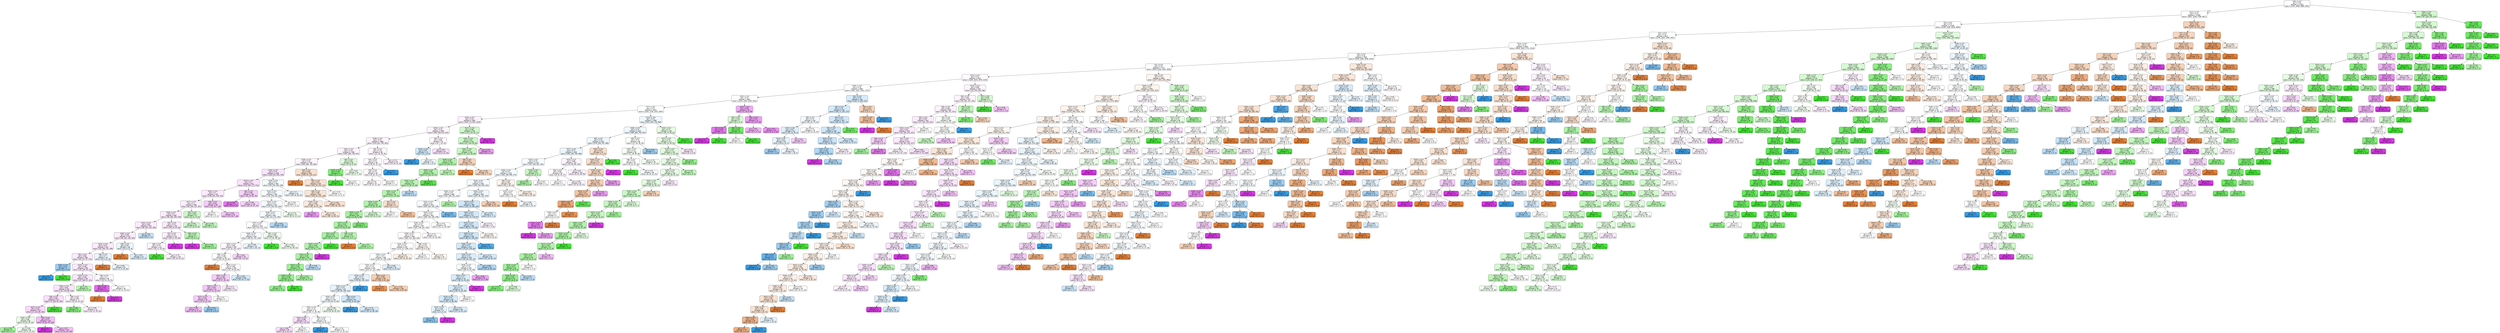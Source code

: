 digraph Tree {
node [shape=box, style="filled, rounded", color="black", fontname="helvetica"] ;
edge [fontname="helvetica"] ;
0 [label="X[0] <= 0.5\ngini = 0.75\nsamples = 12250\nvalue = [4724, 4685, 4888, 5091]", fillcolor="#fefcff"] ;
1 [label="X[12] <= 0.5\ngini = 0.75\nsamples = 11682\nvalue = [4657, 4256, 4769, 4817]", fillcolor="#fffeff"] ;
0 -> 1 [labeldistance=2.5, labelangle=45, headlabel="True"] ;
2 [label="X[2] <= 0.5\ngini = 0.75\nsamples = 11108\nvalue = [4185, 4186, 4538, 4669]", fillcolor="#fffdff"] ;
1 -> 2 ;
3 [label="X[4] <= 0.5\ngini = 0.74\nsamples = 8511\nvalue = [3745, 2504, 3789, 3467]", fillcolor="#feffff"] ;
2 -> 3 ;
4 [label="X[11] <= 0.5\ngini = 0.74\nsamples = 8356\nvalue = [3644, 2463, 3731, 3418]", fillcolor="#fdfeff"] ;
3 -> 4 ;
5 [label="X[3] <= 0.5\ngini = 0.74\nsamples = 7920\nvalue = [3349, 2385, 3546, 3291]", fillcolor="#fbfdfe"] ;
4 -> 5 ;
6 [label="X[1] <= 0.5\ngini = 0.75\nsamples = 7172\nvalue = [2870, 2245, 3220, 3055]", fillcolor="#fbfdfe"] ;
5 -> 6 ;
7 [label="X[21] <= 0.5\ngini = 0.74\nsamples = 4510\nvalue = [1393, 1645, 1979, 2105]", fillcolor="#fefafe"] ;
6 -> 7 ;
8 [label="X[25] <= 0.5\ngini = 0.74\nsamples = 3987\nvalue = [1361, 1327, 1821, 1757]", fillcolor="#fcfeff"] ;
7 -> 8 ;
9 [label="X[32] <= 0.5\ngini = 0.75\nsamples = 3667\nvalue = [1251, 1256, 1628, 1642]", fillcolor="#fffeff"] ;
8 -> 9 ;
10 [label="X[7] <= 0.5\ngini = 0.75\nsamples = 3623\nvalue = [1250, 1238, 1619, 1604]", fillcolor="#feffff"] ;
9 -> 10 ;
11 [label="X[13] <= 0.5\ngini = 0.74\nsamples = 2055\nvalue = [619, 774, 841, 1016]", fillcolor="#fcf1fd"] ;
10 -> 11 ;
12 [label="X[26] <= 0.5\ngini = 0.74\nsamples = 1900\nvalue = [582, 658, 812, 945]", fillcolor="#fdf3fd"] ;
11 -> 12 ;
13 [label="X[28] <= 0.5\ngini = 0.74\nsamples = 1866\nvalue = [576, 651, 793, 925]", fillcolor="#fdf3fd"] ;
12 -> 13 ;
14 [label="X[30] <= 0.5\ngini = 0.74\nsamples = 1768\nvalue = [555, 606, 758, 875]", fillcolor="#fdf4fe"] ;
13 -> 14 ;
15 [label="X[33] <= 0.5\ngini = 0.74\nsamples = 1738\nvalue = [555, 586, 750, 860]", fillcolor="#fdf4fe"] ;
14 -> 15 ;
16 [label="X[10] <= 0.5\ngini = 0.72\nsamples = 1294\nvalue = [225, 531, 540, 749]", fillcolor="#f9e4fb"] ;
15 -> 16 ;
17 [label="X[14] <= 0.5\ngini = 0.7\nsamples = 811\nvalue = [131, 381, 277, 511]", fillcolor="#f9e3fb"] ;
16 -> 17 ;
18 [label="X[19] <= 0.5\ngini = 0.7\nsamples = 702\nvalue = [106, 355, 229, 433]", fillcolor="#fbebfc"] ;
17 -> 18 ;
19 [label="X[17] <= 0.5\ngini = 0.7\nsamples = 636\nvalue = [94, 326, 222, 387]", fillcolor="#fceefd"] ;
18 -> 19 ;
20 [label="X[16] <= 0.5\ngini = 0.7\nsamples = 609\nvalue = [94, 305, 209, 378]", fillcolor="#fbeafc"] ;
19 -> 20 ;
21 [label="X[22] <= 0.5\ngini = 0.69\nsamples = 479\nvalue = [66, 252, 155, 309]", fillcolor="#fbeafc"] ;
20 -> 21 ;
22 [label="X[18] <= 0.5\ngini = 0.69\nsamples = 470\nvalue = [66, 252, 148, 304]", fillcolor="#fbebfc"] ;
21 -> 22 ;
23 [label="X[24] <= 0.5\ngini = 0.67\nsamples = 432\nvalue = [43, 246, 121, 296]", fillcolor="#fbe9fc"] ;
22 -> 23 ;
24 [label="X[6] <= 0.5\ngini = 0.66\nsamples = 399\nvalue = [35, 237, 97, 276]", fillcolor="#fbecfd"] ;
23 -> 24 ;
25 [label="X[34] <= 0.5\ngini = 0.44\nsamples = 4\nvalue = [0, 2, 4, 0]", fillcolor="#9ccef2"] ;
24 -> 25 ;
26 [label="gini = 0.0\nsamples = 2\nvalue = [0, 0, 4, 0]", fillcolor="#399de5"] ;
25 -> 26 ;
27 [label="gini = 0.0\nsamples = 2\nvalue = [0, 2, 0, 0]", fillcolor="#47e539"] ;
25 -> 27 ;
28 [label="X[23] <= 0.5\ngini = 0.65\nsamples = 395\nvalue = [35, 235, 93, 276]", fillcolor="#fbebfc"] ;
24 -> 28 ;
29 [label="X[15] <= 0.5\ngini = 0.64\nsamples = 297\nvalue = [21, 184, 67, 221]", fillcolor="#fae7fc"] ;
28 -> 29 ;
30 [label="X[34] <= 0.5\ngini = 0.64\nsamples = 291\nvalue = [21, 178, 65, 218]", fillcolor="#fae5fc"] ;
29 -> 30 ;
31 [label="X[9] <= 0.5\ngini = 0.62\nsamples = 214\nvalue = [7, 128, 45, 163]", fillcolor="#f8dffb"] ;
30 -> 31 ;
32 [label="X[27] <= 0.5\ngini = 0.62\nsamples = 210\nvalue = [7, 123, 45, 163]", fillcolor="#f8dafa"] ;
31 -> 32 ;
33 [label="X[29] <= 0.5\ngini = 0.68\nsamples = 65\nvalue = [4, 42, 25, 34]", fillcolor="#eafce9"] ;
32 -> 33 ;
34 [label="gini = 0.53\nsamples = 5\nvalue = [0, 5, 1, 2]", fillcolor="#a3f29c"] ;
33 -> 34 ;
35 [label="gini = 0.68\nsamples = 60\nvalue = [4, 37, 24, 32]", fillcolor="#f1fdf0"] ;
33 -> 35 ;
36 [label="X[8] <= 0.5\ngini = 0.57\nsamples = 145\nvalue = [3, 81, 20, 129]", fillcolor="#f2c0f7"] ;
32 -> 36 ;
37 [label="gini = 0.0\nsamples = 1\nvalue = [0, 0, 0, 1]", fillcolor="#d739e5"] ;
36 -> 37 ;
38 [label="gini = 0.57\nsamples = 144\nvalue = [3, 81, 20, 128]", fillcolor="#f3c1f7"] ;
36 -> 38 ;
39 [label="gini = 0.0\nsamples = 4\nvalue = [0, 5, 0, 0]", fillcolor="#47e539"] ;
31 -> 39 ;
40 [label="X[8] <= 0.5\ngini = 0.68\nsamples = 77\nvalue = [14, 50, 20, 55]", fillcolor="#fdf4fe"] ;
30 -> 40 ;
41 [label="gini = 0.38\nsamples = 3\nvalue = [0, 3, 0, 1]", fillcolor="#84ee7b"] ;
40 -> 41 ;
42 [label="gini = 0.69\nsamples = 74\nvalue = [14, 47, 20, 54]", fillcolor="#fceffd"] ;
40 -> 42 ;
43 [label="gini = 0.6\nsamples = 6\nvalue = [0, 6, 2, 3]", fillcolor="#baf5b5"] ;
29 -> 43 ;
44 [label="X[8] <= 0.5\ngini = 0.7\nsamples = 98\nvalue = [14, 51, 26, 55]", fillcolor="#fdf7fe"] ;
28 -> 44 ;
45 [label="X[9] <= 0.5\ngini = 0.32\nsamples = 3\nvalue = [1, 0, 0, 4]", fillcolor="#e16aec"] ;
44 -> 45 ;
46 [label="gini = 0.0\nsamples = 1\nvalue = [1, 0, 0, 0]", fillcolor="#e58139"] ;
45 -> 46 ;
47 [label="gini = 0.0\nsamples = 2\nvalue = [0, 0, 0, 4]", fillcolor="#d739e5"] ;
45 -> 47 ;
48 [label="gini = 0.7\nsamples = 95\nvalue = [13, 51, 26, 51]", fillcolor="#ffffff"] ;
44 -> 48 ;
49 [label="X[8] <= 0.5\ngini = 0.7\nsamples = 33\nvalue = [8, 9, 24, 20]", fillcolor="#ecf5fc"] ;
23 -> 49 ;
50 [label="gini = 0.0\nsamples = 1\nvalue = [1, 0, 0, 0]", fillcolor="#e58139"] ;
49 -> 50 ;
51 [label="gini = 0.69\nsamples = 32\nvalue = [7, 9, 24, 20]", fillcolor="#ebf5fc"] ;
49 -> 51 ;
52 [label="X[8] <= 0.5\ngini = 0.67\nsamples = 38\nvalue = [23, 6, 27, 8]", fillcolor="#ecf5fc"] ;
22 -> 52 ;
53 [label="gini = 0.0\nsamples = 1\nvalue = [3, 0, 0, 0]", fillcolor="#e58139"] ;
52 -> 53 ;
54 [label="gini = 0.67\nsamples = 37\nvalue = [20, 6, 27, 8]", fillcolor="#ddeefb"] ;
52 -> 54 ;
55 [label="gini = 0.49\nsamples = 9\nvalue = [0, 0, 7, 5]", fillcolor="#c6e3f8"] ;
21 -> 55 ;
56 [label="X[9] <= 0.5\ngini = 0.73\nsamples = 130\nvalue = [28, 53, 54, 69]", fillcolor="#fbebfc"] ;
20 -> 56 ;
57 [label="X[5] <= 0.5\ngini = 0.73\nsamples = 123\nvalue = [26, 47, 54, 66]", fillcolor="#fceefd"] ;
56 -> 57 ;
58 [label="X[8] <= 0.5\ngini = 0.73\nsamples = 121\nvalue = [26, 47, 54, 61]", fillcolor="#fdf5fe"] ;
57 -> 58 ;
59 [label="gini = 0.0\nsamples = 1\nvalue = [0, 2, 0, 0]", fillcolor="#47e539"] ;
58 -> 59 ;
60 [label="gini = 0.73\nsamples = 120\nvalue = [26, 45, 54, 61]", fillcolor="#fdf5fe"] ;
58 -> 60 ;
61 [label="gini = 0.0\nsamples = 2\nvalue = [0, 0, 0, 5]", fillcolor="#d739e5"] ;
57 -> 61 ;
62 [label="X[6] <= 0.5\ngini = 0.6\nsamples = 7\nvalue = [2, 6, 0, 3]", fillcolor="#baf5b5"] ;
56 -> 62 ;
63 [label="gini = 0.0\nsamples = 1\nvalue = [0, 0, 0, 1]", fillcolor="#d739e5"] ;
62 -> 63 ;
64 [label="gini = 0.56\nsamples = 6\nvalue = [2, 6, 0, 2]", fillcolor="#a3f29c"] ;
62 -> 64 ;
65 [label="X[9] <= 0.5\ngini = 0.63\nsamples = 27\nvalue = [0, 21, 13, 9]", fillcolor="#cef8ca"] ;
19 -> 65 ;
66 [label="gini = 0.64\nsamples = 24\nvalue = [0, 18, 11, 9]", fillcolor="#cff8cc"] ;
65 -> 66 ;
67 [label="gini = 0.48\nsamples = 3\nvalue = [0, 3, 2, 0]", fillcolor="#c2f6bd"] ;
65 -> 67 ;
68 [label="X[8] <= 0.5\ngini = 0.64\nsamples = 66\nvalue = [12, 29, 7, 46]", fillcolor="#f5cbf8"] ;
18 -> 68 ;
69 [label="gini = 0.5\nsamples = 2\nvalue = [1, 1, 0, 0]", fillcolor="#ffffff"] ;
68 -> 69 ;
70 [label="gini = 0.64\nsamples = 64\nvalue = [11, 28, 7, 46]", fillcolor="#f4c7f8"] ;
68 -> 70 ;
71 [label="X[8] <= 0.5\ngini = 0.69\nsamples = 109\nvalue = [25, 26, 48, 78]", fillcolor="#f6d1f9"] ;
17 -> 71 ;
72 [label="gini = 0.38\nsamples = 3\nvalue = [0, 0, 1, 3]", fillcolor="#e47bee"] ;
71 -> 72 ;
73 [label="gini = 0.69\nsamples = 106\nvalue = [25, 26, 47, 75]", fillcolor="#f6d3f9"] ;
71 -> 73 ;
74 [label="X[23] <= 0.5\ngini = 0.72\nsamples = 483\nvalue = [94, 150, 263, 238]", fillcolor="#f5fafe"] ;
16 -> 74 ;
75 [label="X[15] <= 0.5\ngini = 0.72\nsamples = 426\nvalue = [76, 140, 225, 206]", fillcolor="#f6fbfe"] ;
74 -> 75 ;
76 [label="X[14] <= 0.5\ngini = 0.72\nsamples = 423\nvalue = [75, 138, 225, 204]", fillcolor="#f6fafe"] ;
75 -> 76 ;
77 [label="X[16] <= 0.5\ngini = 0.71\nsamples = 392\nvalue = [69, 123, 213, 192]", fillcolor="#f5fafe"] ;
76 -> 77 ;
78 [label="X[27] <= 0.5\ngini = 0.71\nsamples = 334\nvalue = [55, 116, 170, 173]", fillcolor="#fffdff"] ;
77 -> 78 ;
79 [label="X[18] <= 0.5\ngini = 0.71\nsamples = 226\nvalue = [48, 55, 131, 120]", fillcolor="#f6fafe"] ;
78 -> 79 ;
80 [label="X[34] <= 0.5\ngini = 0.69\nsamples = 185\nvalue = [23, 52, 101, 107]", fillcolor="#fef8fe"] ;
79 -> 80 ;
81 [label="X[6] <= 0.5\ngini = 0.69\nsamples = 167\nvalue = [23, 45, 93, 95]", fillcolor="#fffdff"] ;
80 -> 81 ;
82 [label="gini = 0.0\nsamples = 1\nvalue = [1, 0, 0, 0]", fillcolor="#e58139"] ;
81 -> 82 ;
83 [label="X[29] <= 0.5\ngini = 0.69\nsamples = 166\nvalue = [22, 45, 93, 95]", fillcolor="#fffdff"] ;
81 -> 83 ;
84 [label="X[24] <= 0.5\ngini = 0.66\nsamples = 62\nvalue = [6, 27, 16, 43]", fillcolor="#f5cef9"] ;
83 -> 84 ;
85 [label="X[20] <= 0.5\ngini = 0.64\nsamples = 51\nvalue = [3, 22, 14, 37]", fillcolor="#f4c8f8"] ;
84 -> 85 ;
86 [label="X[17] <= 0.5\ngini = 0.64\nsamples = 48\nvalue = [3, 22, 12, 35]", fillcolor="#f5ccf8"] ;
85 -> 86 ;
87 [label="gini = 0.58\nsamples = 37\nvalue = [3, 19, 4, 33]", fillcolor="#f1baf6"] ;
86 -> 87 ;
88 [label="gini = 0.54\nsamples = 11\nvalue = [0, 3, 8, 2]", fillcolor="#9ccef2"] ;
86 -> 88 ;
89 [label="gini = 0.5\nsamples = 3\nvalue = [0, 0, 2, 2]", fillcolor="#ffffff"] ;
85 -> 89 ;
90 [label="gini = 0.71\nsamples = 11\nvalue = [3, 5, 2, 6]", fillcolor="#fbedfd"] ;
84 -> 90 ;
91 [label="gini = 0.65\nsamples = 104\nvalue = [16, 18, 77, 52]", fillcolor="#d2e9f9"] ;
83 -> 91 ;
92 [label="gini = 0.65\nsamples = 18\nvalue = [0, 7, 8, 12]", fillcolor="#f7d5fa"] ;
80 -> 92 ;
93 [label="gini = 0.66\nsamples = 41\nvalue = [25, 3, 30, 13]", fillcolor="#e9f4fc"] ;
79 -> 93 ;
94 [label="X[6] <= 0.5\ngini = 0.68\nsamples = 108\nvalue = [7, 61, 39, 53]", fillcolor="#f1fdf0"] ;
78 -> 94 ;
95 [label="gini = 0.0\nsamples = 1\nvalue = [0, 1, 0, 0]", fillcolor="#47e539"] ;
94 -> 95 ;
96 [label="gini = 0.68\nsamples = 107\nvalue = [7, 60, 39, 53]", fillcolor="#f3fdf2"] ;
94 -> 96 ;
97 [label="gini = 0.64\nsamples = 58\nvalue = [14, 7, 43, 19]", fillcolor="#b5daf5"] ;
77 -> 97 ;
98 [label="gini = 0.73\nsamples = 31\nvalue = [6, 15, 12, 12]", fillcolor="#eefded"] ;
76 -> 98 ;
99 [label="gini = 0.64\nsamples = 3\nvalue = [1, 2, 0, 2]", fillcolor="#ffffff"] ;
75 -> 99 ;
100 [label="gini = 0.7\nsamples = 57\nvalue = [18, 10, 38, 32]", fillcolor="#edf6fd"] ;
74 -> 100 ;
101 [label="X[6] <= 0.5\ngini = 0.66\nsamples = 444\nvalue = [330, 55, 210, 111]", fillcolor="#f9e1cf"] ;
15 -> 101 ;
102 [label="gini = 0.0\nsamples = 5\nvalue = [9, 0, 0, 0]", fillcolor="#e58139"] ;
101 -> 102 ;
103 [label="X[9] <= 0.5\ngini = 0.67\nsamples = 439\nvalue = [321, 55, 210, 111]", fillcolor="#f9e2d2"] ;
101 -> 103 ;
104 [label="X[8] <= 0.5\ngini = 0.66\nsamples = 425\nvalue = [310, 44, 210, 109]", fillcolor="#f9e4d4"] ;
103 -> 104 ;
105 [label="X[10] <= 0.5\ngini = 0.68\nsamples = 131\nvalue = [90, 16, 67, 36]", fillcolor="#fbebdf"] ;
104 -> 105 ;
106 [label="gini = 0.44\nsamples = 2\nvalue = [0, 0, 1, 2]", fillcolor="#eb9cf2"] ;
105 -> 106 ;
107 [label="gini = 0.67\nsamples = 129\nvalue = [90, 16, 66, 34]", fillcolor="#fbe9dd"] ;
105 -> 107 ;
108 [label="gini = 0.65\nsamples = 294\nvalue = [220, 28, 143, 73]", fillcolor="#f9e1d0"] ;
104 -> 108 ;
109 [label="gini = 0.57\nsamples = 14\nvalue = [11, 11, 0, 2]", fillcolor="#ffffff"] ;
103 -> 109 ;
110 [label="X[8] <= 0.5\ngini = 0.63\nsamples = 30\nvalue = [0, 20, 8, 15]", fillcolor="#defadc"] ;
14 -> 110 ;
111 [label="X[10] <= 0.5\ngini = 0.38\nsamples = 4\nvalue = [0, 3, 1, 0]", fillcolor="#84ee7b"] ;
110 -> 111 ;
112 [label="gini = 0.0\nsamples = 2\nvalue = [0, 2, 0, 0]", fillcolor="#47e539"] ;
111 -> 112 ;
113 [label="gini = 0.5\nsamples = 2\nvalue = [0, 1, 1, 0]", fillcolor="#ffffff"] ;
111 -> 113 ;
114 [label="gini = 0.63\nsamples = 26\nvalue = [0, 17, 7, 15]", fillcolor="#f0fdef"] ;
110 -> 114 ;
115 [label="X[8] <= 0.5\ngini = 0.73\nsamples = 98\nvalue = [21, 45, 35, 50]", fillcolor="#fdf6fe"] ;
13 -> 115 ;
116 [label="X[5] <= 0.5\ngini = 0.73\nsamples = 39\nvalue = [8, 16, 16, 17]", fillcolor="#fefafe"] ;
115 -> 116 ;
117 [label="X[9] <= 0.5\ngini = 0.73\nsamples = 38\nvalue = [8, 16, 14, 17]", fillcolor="#fefafe"] ;
116 -> 117 ;
118 [label="gini = 0.74\nsamples = 35\nvalue = [8, 14, 12, 15]", fillcolor="#fef9fe"] ;
117 -> 118 ;
119 [label="gini = 0.67\nsamples = 3\nvalue = [0, 2, 2, 2]", fillcolor="#ffffff"] ;
117 -> 119 ;
120 [label="gini = 0.0\nsamples = 1\nvalue = [0, 0, 2, 0]", fillcolor="#399de5"] ;
116 -> 120 ;
121 [label="gini = 0.72\nsamples = 59\nvalue = [13, 29, 19, 33]", fillcolor="#fdf3fd"] ;
115 -> 121 ;
122 [label="X[8] <= 0.5\ngini = 0.69\nsamples = 34\nvalue = [6, 7, 19, 20]", fillcolor="#fef9fe"] ;
12 -> 122 ;
123 [label="X[10] <= 0.5\ngini = 0.67\nsamples = 13\nvalue = [4, 1, 8, 5]", fillcolor="#d1e8f9"] ;
122 -> 123 ;
124 [label="gini = 0.0\nsamples = 1\nvalue = [0, 0, 2, 0]", fillcolor="#399de5"] ;
123 -> 124 ;
125 [label="gini = 0.7\nsamples = 12\nvalue = [4, 1, 6, 5]", fillcolor="#edf6fd"] ;
123 -> 125 ;
126 [label="gini = 0.67\nsamples = 21\nvalue = [2, 6, 11, 15]", fillcolor="#f8ddfa"] ;
122 -> 126 ;
127 [label="X[17] <= 0.5\ngini = 0.68\nsamples = 155\nvalue = [37, 116, 29, 71]", fillcolor="#d2f9ce"] ;
11 -> 127 ;
128 [label="X[14] <= 0.5\ngini = 0.67\nsamples = 150\nvalue = [37, 116, 29, 65]", fillcolor="#cbf8c8"] ;
127 -> 128 ;
129 [label="X[33] <= 0.5\ngini = 0.67\nsamples = 144\nvalue = [37, 114, 28, 60]", fillcolor="#c7f7c3"] ;
128 -> 129 ;
130 [label="X[19] <= 0.5\ngini = 0.58\nsamples = 109\nvalue = [9, 105, 21, 47]", fillcolor="#b0f4aa"] ;
129 -> 130 ;
131 [label="X[30] <= 0.5\ngini = 0.58\nsamples = 106\nvalue = [7, 102, 21, 47]", fillcolor="#b1f4ab"] ;
130 -> 131 ;
132 [label="X[18] <= 0.5\ngini = 0.6\nsamples = 99\nvalue = [7, 90, 21, 46]", fillcolor="#baf5b5"] ;
131 -> 132 ;
133 [label="X[34] <= 0.5\ngini = 0.57\nsamples = 93\nvalue = [5, 87, 15, 45]", fillcolor="#b7f5b1"] ;
132 -> 133 ;
134 [label="X[16] <= 0.5\ngini = 0.54\nsamples = 84\nvalue = [1, 85, 13, 43]", fillcolor="#b1f4ab"] ;
133 -> 134 ;
135 [label="X[29] <= 0.5\ngini = 0.52\nsamples = 58\nvalue = [1, 66, 9, 29]", fillcolor="#a5f29f"] ;
134 -> 135 ;
136 [label="X[27] <= 0.5\ngini = 0.53\nsamples = 53\nvalue = [1, 60, 8, 28]", fillcolor="#aaf3a3"] ;
135 -> 136 ;
137 [label="X[5] <= 0.5\ngini = 0.52\nsamples = 41\nvalue = [0, 47, 7, 21]", fillcolor="#a6f2a0"] ;
136 -> 137 ;
138 [label="X[15] <= 0.5\ngini = 0.54\nsamples = 39\nvalue = [0, 42, 7, 21]", fillcolor="#b0f4aa"] ;
137 -> 138 ;
139 [label="X[24] <= 0.5\ngini = 0.54\nsamples = 38\nvalue = [0, 42, 7, 20]", fillcolor="#acf3a6"] ;
138 -> 139 ;
140 [label="X[23] <= 0.5\ngini = 0.49\nsamples = 34\nvalue = [0, 42, 4, 18]", fillcolor="#9ff198"] ;
139 -> 140 ;
141 [label="X[26] <= 0.5\ngini = 0.49\nsamples = 15\nvalue = [0, 18, 3, 6]", fillcolor="#96f08e"] ;
140 -> 141 ;
142 [label="gini = 0.51\nsamples = 14\nvalue = [0, 17, 3, 6]", fillcolor="#9af192"] ;
141 -> 142 ;
143 [label="gini = 0.0\nsamples = 1\nvalue = [0, 1, 0, 0]", fillcolor="#47e539"] ;
141 -> 143 ;
144 [label="gini = 0.47\nsamples = 19\nvalue = [0, 24, 1, 12]", fillcolor="#a7f3a0"] ;
140 -> 144 ;
145 [label="gini = 0.48\nsamples = 4\nvalue = [0, 0, 3, 2]", fillcolor="#bddef6"] ;
139 -> 145 ;
146 [label="gini = 0.0\nsamples = 1\nvalue = [0, 0, 0, 1]", fillcolor="#d739e5"] ;
138 -> 146 ;
147 [label="gini = 0.0\nsamples = 2\nvalue = [0, 5, 0, 0]", fillcolor="#47e539"] ;
137 -> 147 ;
148 [label="X[6] <= 0.5\ngini = 0.55\nsamples = 12\nvalue = [1, 13, 1, 7]", fillcolor="#b5f5b0"] ;
136 -> 148 ;
149 [label="gini = 0.0\nsamples = 1\nvalue = [1, 0, 0, 0]", fillcolor="#e58139"] ;
148 -> 149 ;
150 [label="gini = 0.5\nsamples = 11\nvalue = [0, 13, 1, 7]", fillcolor="#b0f4aa"] ;
148 -> 150 ;
151 [label="gini = 0.41\nsamples = 5\nvalue = [0, 6, 1, 1]", fillcolor="#7cec72"] ;
135 -> 151 ;
152 [label="gini = 0.58\nsamples = 26\nvalue = [0, 19, 4, 14]", fillcolor="#d7f9d4"] ;
134 -> 152 ;
153 [label="X[5] <= 0.5\ngini = 0.72\nsamples = 9\nvalue = [4, 2, 2, 2]", fillcolor="#f8e0ce"] ;
133 -> 153 ;
154 [label="gini = 0.73\nsamples = 7\nvalue = [2, 2, 1, 2]", fillcolor="#ffffff"] ;
153 -> 154 ;
155 [label="gini = 0.44\nsamples = 2\nvalue = [2, 0, 1, 0]", fillcolor="#f2c09c"] ;
153 -> 155 ;
156 [label="gini = 0.65\nsamples = 6\nvalue = [2, 3, 6, 1]", fillcolor="#bddef6"] ;
132 -> 156 ;
157 [label="gini = 0.14\nsamples = 7\nvalue = [0, 12, 0, 1]", fillcolor="#56e749"] ;
131 -> 157 ;
158 [label="gini = 0.48\nsamples = 3\nvalue = [2, 3, 0, 0]", fillcolor="#c2f6bd"] ;
130 -> 158 ;
159 [label="X[6] <= 0.5\ngini = 0.67\nsamples = 35\nvalue = [28, 9, 7, 13]", fillcolor="#f6d4bc"] ;
129 -> 159 ;
160 [label="gini = 0.0\nsamples = 1\nvalue = [2, 0, 0, 0]", fillcolor="#e58139"] ;
159 -> 160 ;
161 [label="gini = 0.68\nsamples = 34\nvalue = [26, 9, 7, 13]", fillcolor="#f7d8c2"] ;
159 -> 161 ;
162 [label="gini = 0.53\nsamples = 6\nvalue = [0, 2, 1, 5]", fillcolor="#eb9cf2"] ;
128 -> 162 ;
163 [label="gini = 0.0\nsamples = 5\nvalue = [0, 0, 0, 6]", fillcolor="#d739e5"] ;
127 -> 163 ;
164 [label="X[13] <= 0.5\ngini = 0.74\nsamples = 1568\nvalue = [631, 464, 778, 588]", fillcolor="#eff7fd"] ;
10 -> 164 ;
165 [label="X[28] <= 0.5\ngini = 0.74\nsamples = 1440\nvalue = [596, 389, 740, 533]", fillcolor="#eef7fd"] ;
164 -> 165 ;
166 [label="X[9] <= 0.5\ngini = 0.74\nsamples = 1352\nvalue = [579, 349, 702, 498]", fillcolor="#eff7fd"] ;
165 -> 166 ;
167 [label="X[27] <= 0.5\ngini = 0.73\nsamples = 1324\nvalue = [562, 340, 700, 488]", fillcolor="#edf6fd"] ;
166 -> 167 ;
168 [label="X[15] <= 0.5\ngini = 0.73\nsamples = 1137\nvalue = [547, 280, 602, 382]", fillcolor="#f6fbfe"] ;
167 -> 168 ;
169 [label="X[18] <= 0.5\ngini = 0.73\nsamples = 1125\nvalue = [545, 268, 599, 375]", fillcolor="#f6fbfe"] ;
168 -> 169 ;
170 [label="X[10] <= 0.5\ngini = 0.73\nsamples = 1061\nvalue = [504, 264, 563, 362]", fillcolor="#f5fafe"] ;
169 -> 170 ;
171 [label="X[30] <= 0.5\ngini = 0.74\nsamples = 668\nvalue = [307, 169, 331, 242]", fillcolor="#f9fcfe"] ;
170 -> 171 ;
172 [label="X[31] <= 0.5\ngini = 0.73\nsamples = 654\nvalue = [306, 160, 329, 238]", fillcolor="#f9fcfe"] ;
171 -> 172 ;
173 [label="X[19] <= 0.5\ngini = 0.73\nsamples = 652\nvalue = [306, 159, 326, 238]", fillcolor="#fafcfe"] ;
172 -> 173 ;
174 [label="X[29] <= 0.5\ngini = 0.73\nsamples = 597\nvalue = [294, 138, 297, 209]", fillcolor="#feffff"] ;
173 -> 174 ;
175 [label="X[26] <= 0.5\ngini = 0.73\nsamples = 550\nvalue = [282, 123, 269, 180]", fillcolor="#fefcfb"] ;
174 -> 175 ;
176 [label="X[14] <= 0.5\ngini = 0.72\nsamples = 532\nvalue = [273, 117, 266, 172]", fillcolor="#fffdfd"] ;
175 -> 176 ;
177 [label="X[24] <= 0.5\ngini = 0.72\nsamples = 458\nvalue = [232, 97, 236, 148]", fillcolor="#fdfeff"] ;
176 -> 177 ;
178 [label="X[33] <= 0.5\ngini = 0.72\nsamples = 439\nvalue = [221, 97, 221, 138]", fillcolor="#ffffff"] ;
177 -> 178 ;
179 [label="X[20] <= 0.5\ngini = 0.73\nsamples = 242\nvalue = [59, 88, 140, 102]", fillcolor="#e5f2fc"] ;
178 -> 179 ;
180 [label="X[16] <= 0.5\ngini = 0.73\nsamples = 241\nvalue = [59, 88, 138, 102]", fillcolor="#e6f3fc"] ;
179 -> 180 ;
181 [label="X[23] <= 0.5\ngini = 0.73\nsamples = 146\nvalue = [34, 66, 75, 66]", fillcolor="#f5fafe"] ;
180 -> 181 ;
182 [label="X[34] <= 0.5\ngini = 0.73\nsamples = 76\nvalue = [28, 17, 35, 36]", fillcolor="#fffdff"] ;
181 -> 182 ;
183 [label="X[22] <= 0.5\ngini = 0.68\nsamples = 22\nvalue = [5, 4, 11, 15]", fillcolor="#f8defb"] ;
182 -> 183 ;
184 [label="gini = 0.69\nsamples = 20\nvalue = [5, 4, 10, 14]", fillcolor="#f8ddfa"] ;
183 -> 184 ;
185 [label="gini = 0.5\nsamples = 2\nvalue = [0, 0, 1, 1]", fillcolor="#ffffff"] ;
183 -> 185 ;
186 [label="X[8] <= 0.5\ngini = 0.74\nsamples = 54\nvalue = [23, 13, 24, 21]", fillcolor="#fcfdff"] ;
182 -> 186 ;
187 [label="gini = 0.0\nsamples = 1\nvalue = [0, 0, 1, 0]", fillcolor="#399de5"] ;
186 -> 187 ;
188 [label="gini = 0.74\nsamples = 53\nvalue = [23, 13, 23, 21]", fillcolor="#ffffff"] ;
186 -> 188 ;
189 [label="gini = 0.68\nsamples = 70\nvalue = [6, 49, 40, 30]", fillcolor="#ecfcea"] ;
181 -> 189 ;
190 [label="X[8] <= 0.5\ngini = 0.7\nsamples = 95\nvalue = [25, 22, 63, 36]", fillcolor="#cee7f9"] ;
180 -> 190 ;
191 [label="gini = 0.0\nsamples = 2\nvalue = [0, 0, 3, 0]", fillcolor="#399de5"] ;
190 -> 191 ;
192 [label="gini = 0.71\nsamples = 93\nvalue = [25, 22, 60, 36]", fillcolor="#d3e9f9"] ;
190 -> 192 ;
193 [label="gini = 0.0\nsamples = 1\nvalue = [0, 0, 2, 0]", fillcolor="#399de5"] ;
179 -> 193 ;
194 [label="X[8] <= 0.5\ngini = 0.59\nsamples = 197\nvalue = [162, 9, 81, 36]", fillcolor="#f5ceb2"] ;
178 -> 194 ;
195 [label="gini = 0.24\nsamples = 3\nvalue = [6, 0, 0, 1]", fillcolor="#e9965a"] ;
194 -> 195 ;
196 [label="gini = 0.59\nsamples = 194\nvalue = [156, 9, 81, 35]", fillcolor="#f5d0b5"] ;
194 -> 196 ;
197 [label="gini = 0.66\nsamples = 19\nvalue = [11, 0, 15, 10]", fillcolor="#dfeffb"] ;
177 -> 197 ;
198 [label="gini = 0.73\nsamples = 74\nvalue = [41, 20, 30, 24]", fillcolor="#fcefe5"] ;
176 -> 198 ;
199 [label="X[8] <= 0.5\ngini = 0.72\nsamples = 18\nvalue = [9, 6, 3, 8]", fillcolor="#fef8f4"] ;
175 -> 199 ;
200 [label="gini = 0.5\nsamples = 2\nvalue = [1, 0, 0, 1]", fillcolor="#ffffff"] ;
199 -> 200 ;
201 [label="gini = 0.73\nsamples = 16\nvalue = [8, 6, 3, 7]", fillcolor="#fdf8f3"] ;
199 -> 201 ;
202 [label="gini = 0.72\nsamples = 47\nvalue = [12, 15, 28, 29]", fillcolor="#fefbff"] ;
174 -> 202 ;
203 [label="gini = 0.73\nsamples = 55\nvalue = [12, 21, 29, 29]", fillcolor="#ffffff"] ;
173 -> 203 ;
204 [label="gini = 0.38\nsamples = 2\nvalue = [0, 1, 3, 0]", fillcolor="#7bbeee"] ;
172 -> 204 ;
205 [label="gini = 0.6\nsamples = 14\nvalue = [1, 9, 2, 4]", fillcolor="#b2f4ac"] ;
171 -> 205 ;
206 [label="X[33] <= 0.5\ngini = 0.72\nsamples = 393\nvalue = [197, 95, 232, 120]", fillcolor="#eff7fd"] ;
170 -> 206 ;
207 [label="X[24] <= 0.5\ngini = 0.72\nsamples = 286\nvalue = [101, 79, 185, 100]", fillcolor="#d1e8f9"] ;
206 -> 207 ;
208 [label="X[34] <= 0.5\ngini = 0.72\nsamples = 277\nvalue = [101, 74, 178, 97]", fillcolor="#d3e9f9"] ;
207 -> 208 ;
209 [label="X[14] <= 0.5\ngini = 0.71\nsamples = 259\nvalue = [95, 67, 174, 89]", fillcolor="#d0e8f9"] ;
208 -> 209 ;
210 [label="X[26] <= 0.5\ngini = 0.71\nsamples = 235\nvalue = [80, 61, 161, 85]", fillcolor="#cde6f8"] ;
209 -> 210 ;
211 [label="X[29] <= 0.5\ngini = 0.72\nsamples = 224\nvalue = [79, 61, 148, 84]", fillcolor="#d3e9f9"] ;
210 -> 211 ;
212 [label="X[16] <= 0.5\ngini = 0.71\nsamples = 159\nvalue = [52, 35, 102, 70]", fillcolor="#ddeefb"] ;
211 -> 212 ;
213 [label="X[19] <= 0.5\ngini = 0.72\nsamples = 105\nvalue = [38, 25, 62, 58]", fillcolor="#f9fcfe"] ;
212 -> 213 ;
214 [label="X[20] <= 0.5\ngini = 0.7\nsamples = 76\nvalue = [36, 13, 55, 29]", fillcolor="#d8ecfa"] ;
213 -> 214 ;
215 [label="X[17] <= 0.5\ngini = 0.7\nsamples = 75\nvalue = [36, 13, 55, 28]", fillcolor="#d8ecfa"] ;
214 -> 215 ;
216 [label="X[23] <= 0.5\ngini = 0.71\nsamples = 68\nvalue = [29, 13, 48, 28]", fillcolor="#d5eaf9"] ;
215 -> 216 ;
217 [label="X[22] <= 0.5\ngini = 0.62\nsamples = 8\nvalue = [2, 0, 6, 5]", fillcolor="#e6f3fc"] ;
216 -> 217 ;
218 [label="gini = 0.49\nsamples = 5\nvalue = [2, 0, 6, 1]", fillcolor="#8ec7f0"] ;
217 -> 218 ;
219 [label="gini = 0.0\nsamples = 3\nvalue = [0, 0, 0, 4]", fillcolor="#d739e5"] ;
217 -> 219 ;
220 [label="gini = 0.71\nsamples = 60\nvalue = [27, 13, 42, 23]", fillcolor="#d9ecfa"] ;
216 -> 220 ;
221 [label="gini = 0.5\nsamples = 7\nvalue = [7, 0, 7, 0]", fillcolor="#ffffff"] ;
215 -> 221 ;
222 [label="gini = 0.0\nsamples = 1\nvalue = [0, 0, 0, 1]", fillcolor="#d739e5"] ;
214 -> 222 ;
223 [label="gini = 0.58\nsamples = 29\nvalue = [2, 12, 7, 29]", fillcolor="#eda6f3"] ;
213 -> 223 ;
224 [label="gini = 0.65\nsamples = 54\nvalue = [14, 10, 40, 12]", fillcolor="#acd6f4"] ;
212 -> 224 ;
225 [label="gini = 0.71\nsamples = 65\nvalue = [27, 26, 46, 14]", fillcolor="#d3e9f9"] ;
211 -> 225 ;
226 [label="gini = 0.24\nsamples = 11\nvalue = [1, 0, 13, 1]", fillcolor="#55abe9"] ;
210 -> 226 ;
227 [label="gini = 0.69\nsamples = 24\nvalue = [15, 6, 13, 4]", fillcolor="#fdf5ef"] ;
209 -> 227 ;
228 [label="gini = 0.74\nsamples = 18\nvalue = [6, 7, 4, 8]", fillcolor="#fdf4fe"] ;
208 -> 228 ;
229 [label="gini = 0.63\nsamples = 9\nvalue = [0, 5, 7, 3]", fillcolor="#d7ebfa"] ;
207 -> 229 ;
230 [label="gini = 0.62\nsamples = 107\nvalue = [96, 16, 47, 20]", fillcolor="#f5d0b6"] ;
206 -> 230 ;
231 [label="X[8] <= 0.5\ngini = 0.64\nsamples = 64\nvalue = [41, 4, 36, 13]", fillcolor="#fdf4ee"] ;
169 -> 231 ;
232 [label="X[10] <= 0.5\ngini = 0.57\nsamples = 26\nvalue = [16, 0, 16, 3]", fillcolor="#ffffff"] ;
231 -> 232 ;
233 [label="gini = 0.0\nsamples = 1\nvalue = [1, 0, 0, 0]", fillcolor="#e58139"] ;
232 -> 233 ;
234 [label="gini = 0.58\nsamples = 25\nvalue = [15, 0, 16, 3]", fillcolor="#f5fafe"] ;
232 -> 234 ;
235 [label="gini = 0.67\nsamples = 38\nvalue = [25, 4, 20, 10]", fillcolor="#fcefe6"] ;
231 -> 235 ;
236 [label="X[10] <= 0.5\ngini = 0.64\nsamples = 12\nvalue = [2, 12, 3, 7]", fillcolor="#c9f7c5"] ;
168 -> 236 ;
237 [label="gini = 0.55\nsamples = 7\nvalue = [2, 9, 0, 4]", fillcolor="#abf3a5"] ;
236 -> 237 ;
238 [label="gini = 0.67\nsamples = 5\nvalue = [0, 3, 3, 3]", fillcolor="#ffffff"] ;
236 -> 238 ;
239 [label="X[10] <= 0.5\ngini = 0.68\nsamples = 187\nvalue = [15, 60, 98, 106]", fillcolor="#fdf6fe"] ;
167 -> 239 ;
240 [label="X[8] <= 0.5\ngini = 0.69\nsamples = 83\nvalue = [6, 35, 45, 47]", fillcolor="#fefafe"] ;
239 -> 240 ;
241 [label="gini = 0.5\nsamples = 3\nvalue = [0, 2, 2, 0]", fillcolor="#ffffff"] ;
240 -> 241 ;
242 [label="gini = 0.69\nsamples = 80\nvalue = [6, 33, 43, 47]", fillcolor="#fdf6fe"] ;
240 -> 242 ;
243 [label="gini = 0.67\nsamples = 104\nvalue = [9, 25, 53, 59]", fillcolor="#fcf2fd"] ;
239 -> 243 ;
244 [label="X[30] <= 0.5\ngini = 0.67\nsamples = 28\nvalue = [17, 9, 2, 10]", fillcolor="#f8e0ce"] ;
166 -> 244 ;
245 [label="X[19] <= 0.5\ngini = 0.67\nsamples = 27\nvalue = [17, 8, 2, 10]", fillcolor="#f8decc"] ;
244 -> 245 ;
246 [label="X[16] <= 0.5\ngini = 0.66\nsamples = 26\nvalue = [17, 8, 2, 9]", fillcolor="#f7dac4"] ;
245 -> 246 ;
247 [label="X[27] <= 0.5\ngini = 0.64\nsamples = 22\nvalue = [16, 7, 2, 6]", fillcolor="#f5d0b5"] ;
246 -> 247 ;
248 [label="X[23] <= 0.5\ngini = 0.6\nsamples = 20\nvalue = [16, 6, 2, 4]", fillcolor="#f3c6a5"] ;
247 -> 248 ;
249 [label="X[33] <= 0.5\ngini = 0.38\nsamples = 14\nvalue = [16, 0, 1, 4]", fillcolor="#eda673"] ;
248 -> 249 ;
250 [label="X[34] <= 0.5\ngini = 0.5\nsamples = 5\nvalue = [3, 0, 0, 3]", fillcolor="#ffffff"] ;
249 -> 250 ;
251 [label="X[29] <= 0.5\ngini = 0.38\nsamples = 4\nvalue = [1, 0, 0, 3]", fillcolor="#e47bee"] ;
250 -> 251 ;
252 [label="gini = 0.0\nsamples = 1\nvalue = [0, 0, 0, 1]", fillcolor="#d739e5"] ;
251 -> 252 ;
253 [label="gini = 0.44\nsamples = 3\nvalue = [1, 0, 0, 2]", fillcolor="#eb9cf2"] ;
251 -> 253 ;
254 [label="gini = 0.0\nsamples = 1\nvalue = [2, 0, 0, 0]", fillcolor="#e58139"] ;
250 -> 254 ;
255 [label="gini = 0.24\nsamples = 9\nvalue = [13, 0, 1, 1]", fillcolor="#e99355"] ;
249 -> 255 ;
256 [label="gini = 0.24\nsamples = 6\nvalue = [0, 6, 1, 0]", fillcolor="#66e95a"] ;
248 -> 256 ;
257 [label="gini = 0.44\nsamples = 2\nvalue = [0, 1, 0, 2]", fillcolor="#eb9cf2"] ;
247 -> 257 ;
258 [label="gini = 0.56\nsamples = 4\nvalue = [1, 1, 0, 3]", fillcolor="#eb9cf2"] ;
246 -> 258 ;
259 [label="gini = 0.0\nsamples = 1\nvalue = [0, 0, 0, 1]", fillcolor="#d739e5"] ;
245 -> 259 ;
260 [label="gini = 0.0\nsamples = 1\nvalue = [0, 1, 0, 0]", fillcolor="#47e539"] ;
244 -> 260 ;
261 [label="X[9] <= 0.5\ngini = 0.73\nsamples = 88\nvalue = [17, 40, 38, 35]", fillcolor="#fbfefb"] ;
165 -> 261 ;
262 [label="X[10] <= 0.5\ngini = 0.73\nsamples = 86\nvalue = [17, 39, 36, 35]", fillcolor="#f9fef8"] ;
261 -> 262 ;
263 [label="X[8] <= 0.5\ngini = 0.73\nsamples = 50\nvalue = [9, 22, 22, 20]", fillcolor="#ffffff"] ;
262 -> 263 ;
264 [label="gini = 0.0\nsamples = 2\nvalue = [0, 3, 0, 0]", fillcolor="#47e539"] ;
263 -> 264 ;
265 [label="gini = 0.73\nsamples = 48\nvalue = [9, 19, 22, 20]", fillcolor="#f7fbfe"] ;
263 -> 265 ;
266 [label="gini = 0.73\nsamples = 36\nvalue = [8, 17, 14, 15]", fillcolor="#f6fef5"] ;
262 -> 266 ;
267 [label="gini = 0.44\nsamples = 2\nvalue = [0, 1, 2, 0]", fillcolor="#9ccef2"] ;
261 -> 267 ;
268 [label="X[15] <= 0.5\ngini = 0.73\nsamples = 128\nvalue = [35, 75, 38, 55]", fillcolor="#e6fbe4"] ;
164 -> 268 ;
269 [label="X[27] <= 0.5\ngini = 0.73\nsamples = 127\nvalue = [35, 74, 38, 55]", fillcolor="#e7fce5"] ;
268 -> 269 ;
270 [label="X[19] <= 0.5\ngini = 0.72\nsamples = 119\nvalue = [35, 71, 33, 49]", fillcolor="#e2fbe0"] ;
269 -> 270 ;
271 [label="X[26] <= 0.5\ngini = 0.73\nsamples = 114\nvalue = [35, 64, 33, 46]", fillcolor="#e6fbe4"] ;
270 -> 271 ;
272 [label="X[28] <= 0.5\ngini = 0.74\nsamples = 109\nvalue = [35, 58, 33, 42]", fillcolor="#e8fce6"] ;
271 -> 272 ;
273 [label="X[33] <= 0.5\ngini = 0.73\nsamples = 101\nvalue = [33, 55, 29, 37]", fillcolor="#e3fbe1"] ;
272 -> 273 ;
274 [label="X[16] <= 0.5\ngini = 0.67\nsamples = 69\nvalue = [10, 52, 18, 29]", fillcolor="#caf8c6"] ;
273 -> 274 ;
275 [label="X[30] <= 0.5\ngini = 0.65\nsamples = 54\nvalue = [5, 42, 15, 22]", fillcolor="#c4f7bf"] ;
274 -> 275 ;
276 [label="X[24] <= 0.5\ngini = 0.65\nsamples = 51\nvalue = [5, 40, 15, 21]", fillcolor="#c5f7c0"] ;
275 -> 276 ;
277 [label="X[29] <= 0.5\ngini = 0.63\nsamples = 48\nvalue = [5, 40, 15, 15]", fillcolor="#b2f4ac"] ;
276 -> 277 ;
278 [label="X[31] <= 0.5\ngini = 0.61\nsamples = 35\nvalue = [5, 31, 11, 8]", fillcolor="#abf3a5"] ;
277 -> 278 ;
279 [label="X[17] <= 0.5\ngini = 0.62\nsamples = 34\nvalue = [5, 30, 11, 8]", fillcolor="#aef4a8"] ;
278 -> 279 ;
280 [label="X[18] <= 0.5\ngini = 0.6\nsamples = 30\nvalue = [5, 28, 11, 5]", fillcolor="#adf3a6"] ;
279 -> 280 ;
281 [label="X[14] <= 0.5\ngini = 0.57\nsamples = 26\nvalue = [3, 25, 8, 5]", fillcolor="#a0f299"] ;
280 -> 281 ;
282 [label="X[34] <= 0.5\ngini = 0.53\nsamples = 23\nvalue = [2, 24, 6, 5]", fillcolor="#94f08c"] ;
281 -> 282 ;
283 [label="gini = 0.47\nsamples = 17\nvalue = [1, 21, 5, 3]", fillcolor="#89ee80"] ;
282 -> 283 ;
284 [label="gini = 0.69\nsamples = 6\nvalue = [1, 3, 1, 2]", fillcolor="#dafad7"] ;
282 -> 284 ;
285 [label="gini = 0.62\nsamples = 3\nvalue = [1, 1, 2, 0]", fillcolor="#bddef6"] ;
281 -> 285 ;
286 [label="gini = 0.66\nsamples = 4\nvalue = [2, 3, 3, 0]", fillcolor="#ffffff"] ;
280 -> 286 ;
287 [label="gini = 0.48\nsamples = 4\nvalue = [0, 2, 0, 3]", fillcolor="#f2bdf6"] ;
279 -> 287 ;
288 [label="gini = 0.0\nsamples = 1\nvalue = [0, 1, 0, 0]", fillcolor="#47e539"] ;
278 -> 288 ;
289 [label="gini = 0.64\nsamples = 13\nvalue = [0, 9, 4, 7]", fillcolor="#e3fbe1"] ;
277 -> 289 ;
290 [label="gini = 0.0\nsamples = 3\nvalue = [0, 0, 0, 6]", fillcolor="#d739e5"] ;
276 -> 290 ;
291 [label="gini = 0.44\nsamples = 3\nvalue = [0, 2, 0, 1]", fillcolor="#a3f29c"] ;
275 -> 291 ;
292 [label="gini = 0.71\nsamples = 15\nvalue = [5, 10, 3, 7]", fillcolor="#e0fbde"] ;
274 -> 292 ;
293 [label="gini = 0.64\nsamples = 32\nvalue = [23, 3, 11, 8]", fillcolor="#f6d3b9"] ;
273 -> 293 ;
294 [label="gini = 0.72\nsamples = 8\nvalue = [2, 3, 4, 5]", fillcolor="#fbebfc"] ;
272 -> 294 ;
295 [label="gini = 0.48\nsamples = 5\nvalue = [0, 6, 0, 4]", fillcolor="#c2f6bd"] ;
271 -> 295 ;
296 [label="gini = 0.42\nsamples = 5\nvalue = [0, 7, 0, 3]", fillcolor="#96f08e"] ;
270 -> 296 ;
297 [label="gini = 0.64\nsamples = 8\nvalue = [0, 3, 5, 6]", fillcolor="#fbe9fc"] ;
269 -> 297 ;
298 [label="gini = 0.0\nsamples = 1\nvalue = [0, 1, 0, 0]", fillcolor="#47e539"] ;
268 -> 298 ;
299 [label="X[10] <= 0.5\ngini = 0.58\nsamples = 44\nvalue = [1, 18, 9, 38]", fillcolor="#eeacf4"] ;
9 -> 299 ;
300 [label="X[8] <= 0.5\ngini = 0.49\nsamples = 7\nvalue = [0, 5, 0, 4]", fillcolor="#dafad7"] ;
299 -> 300 ;
301 [label="X[7] <= 0.5\ngini = 0.38\nsamples = 3\nvalue = [0, 1, 0, 3]", fillcolor="#e47bee"] ;
300 -> 301 ;
302 [label="gini = 0.0\nsamples = 2\nvalue = [0, 0, 0, 3]", fillcolor="#d739e5"] ;
301 -> 302 ;
303 [label="gini = 0.0\nsamples = 1\nvalue = [0, 1, 0, 0]", fillcolor="#47e539"] ;
301 -> 303 ;
304 [label="X[6] <= 0.5\ngini = 0.32\nsamples = 4\nvalue = [0, 4, 0, 1]", fillcolor="#75ec6a"] ;
300 -> 304 ;
305 [label="gini = 0.5\nsamples = 2\nvalue = [0, 1, 0, 1]", fillcolor="#ffffff"] ;
304 -> 305 ;
306 [label="gini = 0.0\nsamples = 2\nvalue = [0, 3, 0, 0]", fillcolor="#47e539"] ;
304 -> 306 ;
307 [label="X[6] <= 0.5\ngini = 0.57\nsamples = 37\nvalue = [1, 13, 9, 34]", fillcolor="#eca0f3"] ;
299 -> 307 ;
308 [label="gini = 0.61\nsamples = 14\nvalue = [0, 5, 5, 11]", fillcolor="#f0b5f5"] ;
307 -> 308 ;
309 [label="gini = 0.53\nsamples = 23\nvalue = [1, 8, 4, 23]", fillcolor="#ea95f1"] ;
307 -> 309 ;
310 [label="X[5] <= 0.5\ngini = 0.72\nsamples = 320\nvalue = [110, 71, 193, 115]", fillcolor="#d6ebfa"] ;
8 -> 310 ;
311 [label="X[6] <= 0.5\ngini = 0.72\nsamples = 316\nvalue = [106, 71, 191, 113]", fillcolor="#d5eaf9"] ;
310 -> 311 ;
312 [label="X[8] <= 0.5\ngini = 0.71\nsamples = 129\nvalue = [62, 20, 70, 43]", fillcolor="#f3f9fd"] ;
311 -> 312 ;
313 [label="X[13] <= 0.5\ngini = 0.67\nsamples = 53\nvalue = [26, 10, 35, 9]", fillcolor="#deeffb"] ;
312 -> 313 ;
314 [label="X[10] <= 0.5\ngini = 0.63\nsamples = 45\nvalue = [26, 8, 31, 3]", fillcolor="#e7f3fc"] ;
313 -> 314 ;
315 [label="gini = 0.56\nsamples = 5\nvalue = [1, 1, 3, 0]", fillcolor="#9ccef2"] ;
314 -> 315 ;
316 [label="gini = 0.63\nsamples = 40\nvalue = [25, 7, 28, 3]", fillcolor="#eff7fd"] ;
314 -> 316 ;
317 [label="gini = 0.61\nsamples = 8\nvalue = [0, 2, 4, 6]", fillcolor="#f5cef8"] ;
313 -> 317 ;
318 [label="gini = 0.71\nsamples = 76\nvalue = [36, 10, 35, 34]", fillcolor="#fffdfd"] ;
312 -> 318 ;
319 [label="X[9] <= 0.5\ngini = 0.71\nsamples = 187\nvalue = [44, 51, 121, 70]", fillcolor="#d0e8f9"] ;
311 -> 319 ;
320 [label="X[8] <= 0.5\ngini = 0.7\nsamples = 183\nvalue = [44, 47, 121, 69]", fillcolor="#cee7f9"] ;
319 -> 320 ;
321 [label="X[13] <= 0.5\ngini = 0.71\nsamples = 74\nvalue = [22, 23, 48, 22]", fillcolor="#c9e4f8"] ;
320 -> 321 ;
322 [label="X[10] <= 0.5\ngini = 0.64\nsamples = 55\nvalue = [19, 12, 46, 10]", fillcolor="#b0d8f5"] ;
321 -> 322 ;
323 [label="gini = 0.0\nsamples = 1\nvalue = [0, 0, 0, 2]", fillcolor="#d739e5"] ;
322 -> 323 ;
324 [label="gini = 0.63\nsamples = 54\nvalue = [19, 12, 46, 8]", fillcolor="#aed7f4"] ;
322 -> 324 ;
325 [label="gini = 0.65\nsamples = 19\nvalue = [3, 11, 2, 12]", fillcolor="#fdf3fd"] ;
321 -> 325 ;
326 [label="gini = 0.69\nsamples = 109\nvalue = [22, 24, 73, 47]", fillcolor="#d4eaf9"] ;
320 -> 326 ;
327 [label="gini = 0.32\nsamples = 4\nvalue = [0, 4, 0, 1]", fillcolor="#75ec6a"] ;
319 -> 327 ;
328 [label="X[8] <= 0.5\ngini = 0.62\nsamples = 4\nvalue = [4, 0, 2, 2]", fillcolor="#f6d5bd"] ;
310 -> 328 ;
329 [label="X[10] <= 0.5\ngini = 0.44\nsamples = 3\nvalue = [4, 0, 0, 2]", fillcolor="#f2c09c"] ;
328 -> 329 ;
330 [label="gini = 0.0\nsamples = 1\nvalue = [0, 0, 0, 2]", fillcolor="#d739e5"] ;
329 -> 330 ;
331 [label="gini = 0.0\nsamples = 2\nvalue = [4, 0, 0, 0]", fillcolor="#e58139"] ;
329 -> 331 ;
332 [label="gini = 0.0\nsamples = 1\nvalue = [0, 0, 2, 0]", fillcolor="#399de5"] ;
328 -> 332 ;
333 [label="X[13] <= 0.5\ngini = 0.66\nsamples = 523\nvalue = [32, 318, 158, 348]", fillcolor="#fdf4fe"] ;
7 -> 333 ;
334 [label="X[9] <= 0.5\ngini = 0.66\nsamples = 514\nvalue = [32, 310, 157, 342]", fillcolor="#fdf3fd"] ;
333 -> 334 ;
335 [label="X[8] <= 0.5\ngini = 0.66\nsamples = 509\nvalue = [29, 305, 157, 341]", fillcolor="#fcf1fd"] ;
334 -> 335 ;
336 [label="X[5] <= 0.5\ngini = 0.67\nsamples = 343\nvalue = [17, 191, 125, 231]", fillcolor="#fbeafc"] ;
335 -> 336 ;
337 [label="X[10] <= 0.5\ngini = 0.67\nsamples = 340\nvalue = [16, 190, 124, 231]", fillcolor="#fbe9fc"] ;
336 -> 337 ;
338 [label="X[6] <= 0.5\ngini = 0.49\nsamples = 5\nvalue = [0, 3, 0, 4]", fillcolor="#f5cef8"] ;
337 -> 338 ;
339 [label="gini = 0.44\nsamples = 2\nvalue = [0, 2, 0, 1]", fillcolor="#a3f29c"] ;
338 -> 339 ;
340 [label="gini = 0.38\nsamples = 3\nvalue = [0, 1, 0, 3]", fillcolor="#e47bee"] ;
338 -> 340 ;
341 [label="X[7] <= 0.5\ngini = 0.67\nsamples = 335\nvalue = [16, 187, 124, 227]", fillcolor="#fbe9fc"] ;
337 -> 341 ;
342 [label="gini = 0.65\nsamples = 172\nvalue = [5, 110, 52, 119]", fillcolor="#fdf5fe"] ;
341 -> 342 ;
343 [label="gini = 0.68\nsamples = 163\nvalue = [11, 77, 72, 108]", fillcolor="#f9dffb"] ;
341 -> 343 ;
344 [label="gini = 0.67\nsamples = 3\nvalue = [1, 1, 1, 0]", fillcolor="#ffffff"] ;
336 -> 344 ;
345 [label="X[5] <= 0.5\ngini = 0.63\nsamples = 166\nvalue = [12, 114, 32, 110]", fillcolor="#fafefa"] ;
335 -> 345 ;
346 [label="X[7] <= 0.5\ngini = 0.63\nsamples = 165\nvalue = [12, 114, 28, 110]", fillcolor="#fafefa"] ;
345 -> 346 ;
347 [label="gini = 0.55\nsamples = 98\nvalue = [2, 81, 9, 54]", fillcolor="#c9f7c5"] ;
346 -> 347 ;
348 [label="gini = 0.66\nsamples = 67\nvalue = [10, 33, 19, 56]", fillcolor="#f4c9f8"] ;
346 -> 348 ;
349 [label="gini = 0.0\nsamples = 1\nvalue = [0, 0, 4, 0]", fillcolor="#399de5"] ;
345 -> 349 ;
350 [label="X[6] <= 0.5\ngini = 0.57\nsamples = 5\nvalue = [3, 5, 0, 1]", fillcolor="#c2f6bd"] ;
334 -> 350 ;
351 [label="gini = 0.38\nsamples = 3\nvalue = [0, 3, 0, 1]", fillcolor="#84ee7b"] ;
350 -> 351 ;
352 [label="gini = 0.48\nsamples = 2\nvalue = [3, 2, 0, 0]", fillcolor="#f6d5bd"] ;
350 -> 352 ;
353 [label="X[7] <= 0.5\ngini = 0.55\nsamples = 9\nvalue = [0, 8, 1, 6]", fillcolor="#d6f9d3"] ;
333 -> 353 ;
354 [label="gini = 0.0\nsamples = 3\nvalue = [0, 4, 0, 0]", fillcolor="#47e539"] ;
353 -> 354 ;
355 [label="gini = 0.56\nsamples = 6\nvalue = [0, 4, 1, 6]", fillcolor="#f4c6f8"] ;
353 -> 355 ;
356 [label="X[9] <= 0.5\ngini = 0.73\nsamples = 2662\nvalue = [1477, 600, 1241, 950]", fillcolor="#fdf5f0"] ;
6 -> 356 ;
357 [label="X[19] <= 0.5\ngini = 0.72\nsamples = 2591\nvalue = [1461, 550, 1225, 922]", fillcolor="#fdf5ef"] ;
356 -> 357 ;
358 [label="X[16] <= 0.5\ngini = 0.72\nsamples = 2482\nvalue = [1434, 514, 1173, 865]", fillcolor="#fdf3ed"] ;
357 -> 358 ;
359 [label="X[27] <= 0.5\ngini = 0.72\nsamples = 2250\nvalue = [1275, 493, 1053, 791]", fillcolor="#fdf4ee"] ;
358 -> 359 ;
360 [label="X[8] <= 0.5\ngini = 0.72\nsamples = 1992\nvalue = [1162, 417, 937, 685]", fillcolor="#fcf2eb"] ;
359 -> 360 ;
361 [label="X[21] <= 0.5\ngini = 0.73\nsamples = 977\nvalue = [531, 206, 451, 376]", fillcolor="#fdf6f1"] ;
360 -> 361 ;
362 [label="X[13] <= 0.5\ngini = 0.69\nsamples = 752\nvalue = [511, 125, 358, 224]", fillcolor="#fae9dc"] ;
361 -> 362 ;
363 [label="X[33] <= 0.5\ngini = 0.66\nsamples = 583\nvalue = [435, 68, 305, 145]", fillcolor="#fae6d7"] ;
362 -> 363 ;
364 [label="X[32] <= 0.5\ngini = 0.69\nsamples = 430\nvalue = [267, 59, 243, 129]", fillcolor="#fef8f5"] ;
363 -> 364 ;
365 [label="X[31] <= 0.5\ngini = 0.68\nsamples = 413\nvalue = [264, 59, 239, 109]", fillcolor="#fdf8f4"] ;
364 -> 365 ;
366 [label="X[15] <= 0.5\ngini = 0.68\nsamples = 411\nvalue = [264, 59, 238, 107]", fillcolor="#fdf7f3"] ;
365 -> 366 ;
367 [label="X[10] <= 0.5\ngini = 0.68\nsamples = 409\nvalue = [264, 59, 234, 107]", fillcolor="#fdf6f1"] ;
366 -> 367 ;
368 [label="X[34] <= 0.5\ngini = 0.62\nsamples = 12\nvalue = [2, 3, 10, 3]", fillcolor="#a3d1f3"] ;
367 -> 368 ;
369 [label="X[14] <= 0.5\ngini = 0.51\nsamples = 9\nvalue = [0, 3, 7, 1]", fillcolor="#9ccef2"] ;
368 -> 369 ;
370 [label="X[25] <= 0.5\ngini = 0.54\nsamples = 8\nvalue = [0, 3, 6, 1]", fillcolor="#aad5f4"] ;
369 -> 370 ;
371 [label="X[30] <= 0.5\ngini = 0.57\nsamples = 7\nvalue = [0, 3, 5, 1]", fillcolor="#bddef6"] ;
370 -> 371 ;
372 [label="X[29] <= 0.5\ngini = 0.53\nsamples = 6\nvalue = [0, 2, 5, 1]", fillcolor="#9ccef2"] ;
371 -> 372 ;
373 [label="X[26] <= 0.5\ngini = 0.32\nsamples = 4\nvalue = [0, 0, 4, 1]", fillcolor="#6ab6ec"] ;
372 -> 373 ;
374 [label="gini = 0.0\nsamples = 1\nvalue = [0, 0, 2, 0]", fillcolor="#399de5"] ;
373 -> 374 ;
375 [label="gini = 0.44\nsamples = 3\nvalue = [0, 0, 2, 1]", fillcolor="#9ccef2"] ;
373 -> 375 ;
376 [label="gini = 0.44\nsamples = 2\nvalue = [0, 2, 1, 0]", fillcolor="#a3f29c"] ;
372 -> 376 ;
377 [label="gini = 0.0\nsamples = 1\nvalue = [0, 1, 0, 0]", fillcolor="#47e539"] ;
371 -> 377 ;
378 [label="gini = 0.0\nsamples = 1\nvalue = [0, 0, 1, 0]", fillcolor="#399de5"] ;
370 -> 378 ;
379 [label="gini = 0.0\nsamples = 1\nvalue = [0, 0, 1, 0]", fillcolor="#399de5"] ;
369 -> 379 ;
380 [label="gini = 0.65\nsamples = 3\nvalue = [2, 0, 3, 2]", fillcolor="#d7ebfa"] ;
368 -> 380 ;
381 [label="X[25] <= 0.5\ngini = 0.68\nsamples = 397\nvalue = [262, 56, 224, 104]", fillcolor="#fdf4ed"] ;
367 -> 381 ;
382 [label="X[29] <= 0.5\ngini = 0.7\nsamples = 328\nvalue = [205, 53, 181, 94]", fillcolor="#fdf6f2"] ;
381 -> 382 ;
383 [label="X[17] <= 0.5\ngini = 0.7\nsamples = 216\nvalue = [142, 38, 109, 60]", fillcolor="#fbeee4"] ;
382 -> 383 ;
384 [label="X[28] <= 0.5\ngini = 0.7\nsamples = 209\nvalue = [137, 38, 101, 57]", fillcolor="#fbebe0"] ;
383 -> 384 ;
385 [label="X[24] <= 0.5\ngini = 0.69\nsamples = 171\nvalue = [109, 26, 89, 42]", fillcolor="#fcf1e9"] ;
384 -> 385 ;
386 [label="X[30] <= 0.5\ngini = 0.69\nsamples = 164\nvalue = [104, 26, 84, 39]", fillcolor="#fcf0e8"] ;
385 -> 386 ;
387 [label="X[23] <= 0.5\ngini = 0.69\nsamples = 158\nvalue = [101, 26, 78, 39]", fillcolor="#fbeee4"] ;
386 -> 387 ;
388 [label="X[34] <= 0.5\ngini = 0.7\nsamples = 91\nvalue = [54, 17, 43, 24]", fillcolor="#fcf0e8"] ;
387 -> 388 ;
389 [label="X[26] <= 0.5\ngini = 0.66\nsamples = 62\nvalue = [42, 7, 32, 14]", fillcolor="#fbebe0"] ;
388 -> 389 ;
390 [label="X[22] <= 0.5\ngini = 0.65\nsamples = 54\nvalue = [39, 4, 26, 13]", fillcolor="#f9e2d1"] ;
389 -> 390 ;
391 [label="X[18] <= 0.5\ngini = 0.65\nsamples = 53\nvalue = [38, 4, 26, 13]", fillcolor="#f9e4d4"] ;
390 -> 391 ;
392 [label="X[20] <= 0.5\ngini = 0.53\nsamples = 19\nvalue = [21, 2, 5, 4]", fillcolor="#f0b48a"] ;
391 -> 392 ;
393 [label="gini = 0.5\nsamples = 18\nvalue = [21, 2, 4, 4]", fillcolor="#efb082"] ;
392 -> 393 ;
394 [label="gini = 0.0\nsamples = 1\nvalue = [0, 0, 1, 0]", fillcolor="#399de5"] ;
392 -> 394 ;
395 [label="gini = 0.66\nsamples = 34\nvalue = [17, 2, 21, 9]", fillcolor="#e6f3fc"] ;
391 -> 395 ;
396 [label="gini = 0.0\nsamples = 1\nvalue = [1, 0, 0, 0]", fillcolor="#e58139"] ;
390 -> 396 ;
397 [label="gini = 0.67\nsamples = 8\nvalue = [3, 3, 6, 1]", fillcolor="#c4e2f7"] ;
389 -> 397 ;
398 [label="gini = 0.75\nsamples = 29\nvalue = [12, 10, 11, 10]", fillcolor="#fefbf9"] ;
388 -> 398 ;
399 [label="gini = 0.67\nsamples = 67\nvalue = [47, 9, 35, 15]", fillcolor="#fbeade"] ;
387 -> 399 ;
400 [label="gini = 0.44\nsamples = 6\nvalue = [3, 0, 6, 0]", fillcolor="#9ccef2"] ;
386 -> 400 ;
401 [label="gini = 0.65\nsamples = 7\nvalue = [5, 0, 5, 3]", fillcolor="#ffffff"] ;
385 -> 401 ;
402 [label="gini = 0.71\nsamples = 38\nvalue = [28, 12, 12, 15]", fillcolor="#f8e0ce"] ;
384 -> 402 ;
403 [label="gini = 0.62\nsamples = 7\nvalue = [5, 0, 8, 3]", fillcolor="#c9e4f8"] ;
383 -> 403 ;
404 [label="gini = 0.69\nsamples = 112\nvalue = [63, 15, 72, 34]", fillcolor="#f0f8fd"] ;
382 -> 404 ;
405 [label="gini = 0.59\nsamples = 69\nvalue = [57, 3, 43, 10]", fillcolor="#fae6d7"] ;
381 -> 405 ;
406 [label="gini = 0.0\nsamples = 2\nvalue = [0, 0, 4, 0]", fillcolor="#399de5"] ;
366 -> 406 ;
407 [label="gini = 0.44\nsamples = 2\nvalue = [0, 0, 1, 2]", fillcolor="#eb9cf2"] ;
365 -> 407 ;
408 [label="X[10] <= 0.5\ngini = 0.42\nsamples = 17\nvalue = [3, 0, 4, 20]", fillcolor="#e375ed"] ;
364 -> 408 ;
409 [label="gini = 0.0\nsamples = 1\nvalue = [0, 0, 0, 1]", fillcolor="#d739e5"] ;
408 -> 409 ;
410 [label="gini = 0.43\nsamples = 16\nvalue = [3, 0, 4, 19]", fillcolor="#e478ed"] ;
408 -> 410 ;
411 [label="X[10] <= 0.5\ngini = 0.5\nsamples = 153\nvalue = [168, 9, 62, 16]", fillcolor="#f1ba92"] ;
363 -> 411 ;
412 [label="gini = 0.5\nsamples = 7\nvalue = [4, 0, 4, 0]", fillcolor="#ffffff"] ;
411 -> 412 ;
413 [label="gini = 0.5\nsamples = 146\nvalue = [164, 9, 58, 16]", fillcolor="#f0b890"] ;
411 -> 413 ;
414 [label="X[33] <= 0.5\ngini = 0.74\nsamples = 169\nvalue = [76, 57, 53, 79]", fillcolor="#fefcff"] ;
362 -> 414 ;
415 [label="X[34] <= 0.5\ngini = 0.71\nsamples = 104\nvalue = [20, 45, 31, 65]", fillcolor="#f8ddfb"] ;
414 -> 415 ;
416 [label="X[31] <= 0.5\ngini = 0.7\nsamples = 95\nvalue = [16, 44, 29, 58]", fillcolor="#fae4fb"] ;
415 -> 416 ;
417 [label="X[29] <= 0.5\ngini = 0.7\nsamples = 94\nvalue = [14, 44, 29, 58]", fillcolor="#f9e4fb"] ;
416 -> 417 ;
418 [label="X[18] <= 0.5\ngini = 0.7\nsamples = 84\nvalue = [12, 40, 28, 51]", fillcolor="#fae7fc"] ;
417 -> 418 ;
419 [label="X[30] <= 0.5\ngini = 0.71\nsamples = 79\nvalue = [12, 40, 28, 45]", fillcolor="#fdf3fd"] ;
418 -> 419 ;
420 [label="X[14] <= 0.5\ngini = 0.7\nsamples = 68\nvalue = [9, 32, 28, 41]", fillcolor="#fae8fc"] ;
419 -> 420 ;
421 [label="X[17] <= 0.5\ngini = 0.7\nsamples = 64\nvalue = [7, 28, 26, 40]", fillcolor="#f8defb"] ;
420 -> 421 ;
422 [label="X[26] <= 0.5\ngini = 0.69\nsamples = 61\nvalue = [6, 28, 25, 39]", fillcolor="#f9e0fb"] ;
421 -> 422 ;
423 [label="X[15] <= 0.5\ngini = 0.69\nsamples = 55\nvalue = [6, 28, 19, 36]", fillcolor="#fae5fc"] ;
422 -> 423 ;
424 [label="X[28] <= 0.5\ngini = 0.69\nsamples = 54\nvalue = [6, 28, 19, 35]", fillcolor="#fae8fc"] ;
423 -> 424 ;
425 [label="X[25] <= 0.5\ngini = 0.7\nsamples = 38\nvalue = [6, 12, 19, 25]", fillcolor="#f9e3fb"] ;
424 -> 425 ;
426 [label="X[24] <= 0.5\ngini = 0.71\nsamples = 29\nvalue = [5, 10, 14, 18]", fillcolor="#fae7fc"] ;
425 -> 426 ;
427 [label="gini = 0.7\nsamples = 25\nvalue = [3, 10, 13, 15]", fillcolor="#fcf1fd"] ;
426 -> 427 ;
428 [label="gini = 0.61\nsamples = 4\nvalue = [2, 0, 1, 3]", fillcolor="#f5cef8"] ;
426 -> 428 ;
429 [label="gini = 0.65\nsamples = 9\nvalue = [1, 2, 5, 7]", fillcolor="#f7d7fa"] ;
425 -> 429 ;
430 [label="gini = 0.47\nsamples = 16\nvalue = [0, 16, 0, 10]", fillcolor="#baf5b5"] ;
424 -> 430 ;
431 [label="gini = 0.0\nsamples = 1\nvalue = [0, 0, 0, 1]", fillcolor="#d739e5"] ;
423 -> 431 ;
432 [label="gini = 0.44\nsamples = 6\nvalue = [0, 0, 6, 3]", fillcolor="#9ccef2"] ;
422 -> 432 ;
433 [label="gini = 0.67\nsamples = 3\nvalue = [1, 0, 1, 1]", fillcolor="#ffffff"] ;
421 -> 433 ;
434 [label="gini = 0.69\nsamples = 4\nvalue = [2, 4, 2, 1]", fillcolor="#caf8c6"] ;
420 -> 434 ;
435 [label="gini = 0.6\nsamples = 11\nvalue = [3, 8, 0, 4]", fillcolor="#bcf6b7"] ;
419 -> 435 ;
436 [label="gini = 0.0\nsamples = 5\nvalue = [0, 0, 0, 6]", fillcolor="#d739e5"] ;
418 -> 436 ;
437 [label="gini = 0.64\nsamples = 10\nvalue = [2, 4, 1, 7]", fillcolor="#f3c4f7"] ;
417 -> 437 ;
438 [label="gini = 0.0\nsamples = 1\nvalue = [2, 0, 0, 0]", fillcolor="#e58139"] ;
416 -> 438 ;
439 [label="gini = 0.64\nsamples = 9\nvalue = [4, 1, 2, 7]", fillcolor="#f3c4f7"] ;
415 -> 439 ;
440 [label="gini = 0.63\nsamples = 65\nvalue = [56, 12, 22, 14]", fillcolor="#f4cbad"] ;
414 -> 440 ;
441 [label="X[10] <= 0.5\ngini = 0.68\nsamples = 225\nvalue = [20, 81, 93, 152]", fillcolor="#f6d1f9"] ;
361 -> 441 ;
442 [label="X[13] <= 0.5\ngini = 0.74\nsamples = 11\nvalue = [4, 5, 5, 3]", fillcolor="#ffffff"] ;
441 -> 442 ;
443 [label="gini = 0.32\nsamples = 4\nvalue = [0, 4, 0, 1]", fillcolor="#75ec6a"] ;
442 -> 443 ;
444 [label="gini = 0.68\nsamples = 7\nvalue = [4, 1, 5, 2]", fillcolor="#e6f3fc"] ;
442 -> 444 ;
445 [label="gini = 0.67\nsamples = 214\nvalue = [16, 76, 88, 149]", fillcolor="#f5cdf8"] ;
441 -> 445 ;
446 [label="X[33] <= 0.5\ngini = 0.71\nsamples = 1015\nvalue = [631, 211, 486, 309]", fillcolor="#fcefe6"] ;
360 -> 446 ;
447 [label="X[14] <= 0.5\ngini = 0.74\nsamples = 707\nvalue = [299, 193, 379, 260]", fillcolor="#ecf6fc"] ;
446 -> 447 ;
448 [label="X[25] <= 0.5\ngini = 0.74\nsamples = 640\nvalue = [257, 183, 343, 252]", fillcolor="#e9f4fc"] ;
447 -> 448 ;
449 [label="X[21] <= 0.5\ngini = 0.74\nsamples = 536\nvalue = [199, 175, 275, 226]", fillcolor="#f0f8fd"] ;
448 -> 449 ;
450 [label="X[18] <= 0.5\ngini = 0.74\nsamples = 451\nvalue = [191, 126, 233, 180]", fillcolor="#f0f7fd"] ;
449 -> 450 ;
451 [label="X[30] <= 0.5\ngini = 0.74\nsamples = 409\nvalue = [154, 121, 218, 166]", fillcolor="#eaf5fc"] ;
450 -> 451 ;
452 [label="X[32] <= 0.5\ngini = 0.74\nsamples = 382\nvalue = [144, 101, 204, 159]", fillcolor="#ebf5fc"] ;
451 -> 452 ;
453 [label="X[34] <= 0.5\ngini = 0.73\nsamples = 376\nvalue = [144, 98, 204, 155]", fillcolor="#e9f4fc"] ;
452 -> 453 ;
454 [label="X[26] <= 0.5\ngini = 0.73\nsamples = 302\nvalue = [106, 79, 167, 132]", fillcolor="#ebf5fc"] ;
453 -> 454 ;
455 [label="X[15] <= 0.5\ngini = 0.74\nsamples = 276\nvalue = [104, 72, 140, 121]", fillcolor="#f3f9fd"] ;
454 -> 455 ;
456 [label="X[23] <= 0.5\ngini = 0.74\nsamples = 273\nvalue = [104, 70, 137, 121]", fillcolor="#f5fafe"] ;
455 -> 456 ;
457 [label="X[28] <= 0.5\ngini = 0.74\nsamples = 176\nvalue = [68, 57, 85, 64]", fillcolor="#eff7fd"] ;
456 -> 457 ;
458 [label="X[17] <= 0.5\ngini = 0.74\nsamples = 120\nvalue = [52, 31, 60, 50]", fillcolor="#f4f9fe"] ;
457 -> 458 ;
459 [label="X[22] <= 0.5\ngini = 0.73\nsamples = 102\nvalue = [48, 24, 56, 34]", fillcolor="#f1f8fd"] ;
458 -> 459 ;
460 [label="X[29] <= 0.5\ngini = 0.72\nsamples = 100\nvalue = [47, 21, 56, 34]", fillcolor="#eff7fd"] ;
459 -> 460 ;
461 [label="X[20] <= 0.5\ngini = 0.72\nsamples = 19\nvalue = [6, 6, 12, 7]", fillcolor="#d6ebfa"] ;
460 -> 461 ;
462 [label="X[24] <= 0.5\ngini = 0.73\nsamples = 18\nvalue = [6, 6, 11, 7]", fillcolor="#ddeefa"] ;
461 -> 462 ;
463 [label="gini = 0.0\nsamples = 2\nvalue = [0, 0, 0, 2]", fillcolor="#d739e5"] ;
462 -> 463 ;
464 [label="gini = 0.72\nsamples = 16\nvalue = [6, 6, 11, 5]", fillcolor="#d2e9f9"] ;
462 -> 464 ;
465 [label="gini = 0.0\nsamples = 1\nvalue = [0, 0, 1, 0]", fillcolor="#399de5"] ;
461 -> 465 ;
466 [label="gini = 0.72\nsamples = 81\nvalue = [41, 15, 44, 27]", fillcolor="#f8fcfe"] ;
460 -> 466 ;
467 [label="gini = 0.38\nsamples = 2\nvalue = [1, 3, 0, 0]", fillcolor="#84ee7b"] ;
459 -> 467 ;
468 [label="gini = 0.65\nsamples = 18\nvalue = [4, 7, 4, 16]", fillcolor="#f0b5f5"] ;
458 -> 468 ;
469 [label="gini = 0.73\nsamples = 56\nvalue = [16, 26, 25, 14]", fillcolor="#fcfffb"] ;
457 -> 469 ;
470 [label="gini = 0.7\nsamples = 97\nvalue = [36, 13, 52, 57]", fillcolor="#fdf6fe"] ;
456 -> 470 ;
471 [label="gini = 0.48\nsamples = 3\nvalue = [0, 2, 3, 0]", fillcolor="#bddef6"] ;
455 -> 471 ;
472 [label="gini = 0.59\nsamples = 26\nvalue = [2, 7, 27, 11]", fillcolor="#a7d3f3"] ;
454 -> 472 ;
473 [label="gini = 0.73\nsamples = 74\nvalue = [38, 19, 37, 23]", fillcolor="#fffdfd"] ;
453 -> 473 ;
474 [label="gini = 0.49\nsamples = 6\nvalue = [0, 3, 0, 4]", fillcolor="#f5cef8"] ;
452 -> 474 ;
475 [label="gini = 0.71\nsamples = 27\nvalue = [10, 20, 14, 7]", fillcolor="#e1fbdf"] ;
451 -> 475 ;
476 [label="gini = 0.64\nsamples = 42\nvalue = [37, 5, 15, 14]", fillcolor="#f5ceb1"] ;
450 -> 476 ;
477 [label="gini = 0.7\nsamples = 85\nvalue = [8, 49, 42, 46]", fillcolor="#f9fef9"] ;
449 -> 477 ;
478 [label="gini = 0.66\nsamples = 104\nvalue = [58, 8, 68, 26]", fillcolor="#ecf5fc"] ;
448 -> 478 ;
479 [label="gini = 0.65\nsamples = 67\nvalue = [42, 10, 36, 8]", fillcolor="#fcf2eb"] ;
447 -> 479 ;
480 [label="gini = 0.51\nsamples = 308\nvalue = [332, 18, 107, 49]", fillcolor="#f0b88f"] ;
446 -> 480 ;
481 [label="X[8] <= 0.5\ngini = 0.74\nsamples = 258\nvalue = [113, 76, 116, 106]", fillcolor="#fdfeff"] ;
359 -> 481 ;
482 [label="X[13] <= 0.5\ngini = 0.73\nsamples = 146\nvalue = [71, 34, 75, 48]", fillcolor="#fafdfe"] ;
481 -> 482 ;
483 [label="X[10] <= 0.5\ngini = 0.72\nsamples = 133\nvalue = [71, 31, 65, 41]", fillcolor="#fefaf7"] ;
482 -> 483 ;
484 [label="gini = 0.5\nsamples = 2\nvalue = [0, 0, 2, 2]", fillcolor="#ffffff"] ;
483 -> 484 ;
485 [label="gini = 0.72\nsamples = 131\nvalue = [71, 31, 63, 39]", fillcolor="#fef8f4"] ;
483 -> 485 ;
486 [label="gini = 0.6\nsamples = 13\nvalue = [0, 3, 10, 7]", fillcolor="#d1e8f9"] ;
482 -> 486 ;
487 [label="gini = 0.74\nsamples = 112\nvalue = [42, 42, 41, 58]", fillcolor="#fae9fc"] ;
481 -> 487 ;
488 [label="X[10] <= 0.5\ngini = 0.67\nsamples = 232\nvalue = [159, 21, 120, 74]", fillcolor="#fbece1"] ;
358 -> 488 ;
489 [label="X[8] <= 0.5\ngini = 0.7\nsamples = 166\nvalue = [91, 18, 91, 67]", fillcolor="#ffffff"] ;
488 -> 489 ;
490 [label="gini = 0.65\nsamples = 28\nvalue = [12, 0, 21, 17]", fillcolor="#e7f3fc"] ;
489 -> 490 ;
491 [label="gini = 0.7\nsamples = 138\nvalue = [79, 18, 70, 50]", fillcolor="#fdf7f3"] ;
489 -> 491 ;
492 [label="gini = 0.52\nsamples = 66\nvalue = [68, 3, 29, 7]", fillcolor="#f2c09c"] ;
488 -> 492 ;
493 [label="X[8] <= 0.5\ngini = 0.73\nsamples = 109\nvalue = [27, 36, 52, 57]", fillcolor="#fdf7fe"] ;
357 -> 493 ;
494 [label="X[13] <= 0.5\ngini = 0.73\nsamples = 52\nvalue = [10, 25, 23, 24]", fillcolor="#fcfffc"] ;
493 -> 494 ;
495 [label="gini = 0.73\nsamples = 43\nvalue = [9, 17, 21, 22]", fillcolor="#fefbfe"] ;
494 -> 495 ;
496 [label="gini = 0.57\nsamples = 9\nvalue = [1, 8, 2, 2]", fillcolor="#9bf193"] ;
494 -> 496 ;
497 [label="gini = 0.71\nsamples = 57\nvalue = [17, 11, 29, 33]", fillcolor="#fcf2fd"] ;
493 -> 497 ;
498 [label="X[26] <= 0.5\ngini = 0.69\nsamples = 71\nvalue = [16, 50, 16, 28]", fillcolor="#cef8ca"] ;
356 -> 498 ;
499 [label="X[16] <= 0.5\ngini = 0.69\nsamples = 69\nvalue = [16, 49, 15, 28]", fillcolor="#cff8cb"] ;
498 -> 499 ;
500 [label="X[30] <= 0.5\ngini = 0.72\nsamples = 58\nvalue = [15, 35, 15, 25]", fillcolor="#e3fbe1"] ;
499 -> 500 ;
501 [label="X[17] <= 0.5\ngini = 0.72\nsamples = 56\nvalue = [15, 33, 15, 24]", fillcolor="#e5fbe3"] ;
500 -> 501 ;
502 [label="X[18] <= 0.5\ngini = 0.72\nsamples = 49\nvalue = [15, 30, 13, 20]", fillcolor="#dffbdd"] ;
501 -> 502 ;
503 [label="X[25] <= 0.5\ngini = 0.72\nsamples = 48\nvalue = [15, 29, 13, 20]", fillcolor="#e2fbe0"] ;
502 -> 503 ;
504 [label="X[28] <= 0.5\ngini = 0.73\nsamples = 40\nvalue = [15, 23, 12, 13]", fillcolor="#e0fbde"] ;
503 -> 504 ;
505 [label="X[24] <= 0.5\ngini = 0.74\nsamples = 34\nvalue = [11, 16, 12, 12]", fillcolor="#ecfceb"] ;
504 -> 505 ;
506 [label="X[19] <= 0.5\ngini = 0.74\nsamples = 33\nvalue = [11, 16, 12, 11]", fillcolor="#ecfcea"] ;
505 -> 506 ;
507 [label="X[33] <= 0.5\ngini = 0.75\nsamples = 31\nvalue = [11, 13, 12, 10]", fillcolor="#fafef9"] ;
506 -> 507 ;
508 [label="X[29] <= 0.5\ngini = 0.64\nsamples = 17\nvalue = [1, 12, 5, 6]", fillcolor="#c2f6bd"] ;
507 -> 508 ;
509 [label="X[23] <= 0.5\ngini = 0.52\nsamples = 13\nvalue = [0, 12, 2, 5]", fillcolor="#a3f29c"] ;
508 -> 509 ;
510 [label="X[34] <= 0.5\ngini = 0.44\nsamples = 5\nvalue = [0, 4, 0, 2]", fillcolor="#a3f29c"] ;
509 -> 510 ;
511 [label="gini = 0.44\nsamples = 2\nvalue = [0, 2, 0, 1]", fillcolor="#a3f29c"] ;
510 -> 511 ;
512 [label="gini = 0.44\nsamples = 3\nvalue = [0, 2, 0, 1]", fillcolor="#a3f29c"] ;
510 -> 512 ;
513 [label="gini = 0.54\nsamples = 8\nvalue = [0, 8, 2, 3]", fillcolor="#a3f29c"] ;
509 -> 513 ;
514 [label="gini = 0.56\nsamples = 4\nvalue = [1, 0, 3, 1]", fillcolor="#9ccef2"] ;
508 -> 514 ;
515 [label="gini = 0.66\nsamples = 14\nvalue = [10, 1, 7, 4]", fillcolor="#fae6d7"] ;
507 -> 515 ;
516 [label="gini = 0.38\nsamples = 2\nvalue = [0, 3, 0, 1]", fillcolor="#84ee7b"] ;
506 -> 516 ;
517 [label="gini = 0.0\nsamples = 1\nvalue = [0, 0, 0, 1]", fillcolor="#d739e5"] ;
505 -> 517 ;
518 [label="gini = 0.54\nsamples = 6\nvalue = [4, 7, 0, 1]", fillcolor="#baf5b5"] ;
504 -> 518 ;
519 [label="gini = 0.56\nsamples = 8\nvalue = [0, 6, 1, 7]", fillcolor="#fae6fc"] ;
503 -> 519 ;
520 [label="gini = 0.0\nsamples = 1\nvalue = [0, 1, 0, 0]", fillcolor="#47e539"] ;
502 -> 520 ;
521 [label="gini = 0.64\nsamples = 7\nvalue = [0, 3, 2, 4]", fillcolor="#f8defb"] ;
501 -> 521 ;
522 [label="gini = 0.44\nsamples = 2\nvalue = [0, 2, 0, 1]", fillcolor="#a3f29c"] ;
500 -> 522 ;
523 [label="gini = 0.36\nsamples = 11\nvalue = [1, 14, 0, 3]", fillcolor="#78ec6e"] ;
499 -> 523 ;
524 [label="gini = 0.5\nsamples = 2\nvalue = [0, 1, 1, 0]", fillcolor="#ffffff"] ;
498 -> 524 ;
525 [label="X[23] <= 0.5\ngini = 0.71\nsamples = 748\nvalue = [479, 140, 326, 236]", fillcolor="#fae8dc"] ;
5 -> 525 ;
526 [label="X[19] <= 0.5\ngini = 0.7\nsamples = 697\nvalue = [456, 115, 299, 222]", fillcolor="#fae6d8"] ;
525 -> 526 ;
527 [label="X[9] <= 0.5\ngini = 0.69\nsamples = 665\nvalue = [451, 104, 280, 210]", fillcolor="#f9e3d3"] ;
526 -> 527 ;
528 [label="X[15] <= 0.5\ngini = 0.69\nsamples = 634\nvalue = [432, 96, 274, 201]", fillcolor="#f9e4d4"] ;
527 -> 528 ;
529 [label="X[33] <= 0.5\ngini = 0.69\nsamples = 631\nvalue = [431, 96, 266, 201]", fillcolor="#f9e2d2"] ;
528 -> 529 ;
530 [label="X[30] <= 0.5\ngini = 0.72\nsamples = 451\nvalue = [224, 80, 222, 185]", fillcolor="#fffefe"] ;
529 -> 530 ;
531 [label="X[25] <= 0.5\ngini = 0.72\nsamples = 435\nvalue = [220, 72, 220, 178]", fillcolor="#ffffff"] ;
530 -> 531 ;
532 [label="X[29] <= 0.5\ngini = 0.73\nsamples = 376\nvalue = [174, 69, 185, 166]", fillcolor="#fafcfe"] ;
531 -> 532 ;
533 [label="X[27] <= 0.5\ngini = 0.72\nsamples = 333\nvalue = [152, 56, 164, 159]", fillcolor="#fcfeff"] ;
532 -> 533 ;
534 [label="X[8] <= 0.5\ngini = 0.72\nsamples = 292\nvalue = [139, 50, 138, 138]", fillcolor="#fffffe"] ;
533 -> 534 ;
535 [label="X[10] <= 0.5\ngini = 0.71\nsamples = 153\nvalue = [90, 24, 70, 70]", fillcolor="#fcf1e9"] ;
534 -> 535 ;
536 [label="X[26] <= 0.5\ngini = 0.7\nsamples = 43\nvalue = [12, 11, 18, 31]", fillcolor="#f5cff9"] ;
535 -> 536 ;
537 [label="X[21] <= 0.5\ngini = 0.7\nsamples = 40\nvalue = [12, 11, 15, 30]", fillcolor="#f4c7f8"] ;
536 -> 537 ;
538 [label="X[34] <= 0.5\ngini = 0.71\nsamples = 34\nvalue = [12, 10, 13, 25]", fillcolor="#f5ccf8"] ;
537 -> 538 ;
539 [label="X[14] <= 0.5\ngini = 0.71\nsamples = 29\nvalue = [9, 8, 13, 20]", fillcolor="#f7dafa"] ;
538 -> 539 ;
540 [label="X[28] <= 0.5\ngini = 0.72\nsamples = 27\nvalue = [9, 8, 12, 18]", fillcolor="#f8ddfb"] ;
539 -> 540 ;
541 [label="X[17] <= 0.5\ngini = 0.73\nsamples = 24\nvalue = [9, 8, 10, 16]", fillcolor="#f8dbfa"] ;
540 -> 541 ;
542 [label="X[24] <= 0.5\ngini = 0.73\nsamples = 23\nvalue = [9, 8, 9, 16]", fillcolor="#f7d5f9"] ;
541 -> 542 ;
543 [label="X[18] <= 0.5\ngini = 0.71\nsamples = 20\nvalue = [6, 8, 8, 16]", fillcolor="#f4caf8"] ;
542 -> 543 ;
544 [label="gini = 0.66\nsamples = 17\nvalue = [2, 8, 8, 16]", fillcolor="#f3c2f7"] ;
543 -> 544 ;
545 [label="gini = 0.0\nsamples = 3\nvalue = [4, 0, 0, 0]", fillcolor="#e58139"] ;
543 -> 545 ;
546 [label="gini = 0.38\nsamples = 3\nvalue = [3, 0, 1, 0]", fillcolor="#eeab7b"] ;
542 -> 546 ;
547 [label="gini = 0.0\nsamples = 1\nvalue = [0, 0, 1, 0]", fillcolor="#399de5"] ;
541 -> 547 ;
548 [label="gini = 0.5\nsamples = 3\nvalue = [0, 0, 2, 2]", fillcolor="#ffffff"] ;
540 -> 548 ;
549 [label="gini = 0.44\nsamples = 2\nvalue = [0, 0, 1, 2]", fillcolor="#eb9cf2"] ;
539 -> 549 ;
550 [label="gini = 0.62\nsamples = 5\nvalue = [3, 2, 0, 5]", fillcolor="#f4c6f8"] ;
538 -> 550 ;
551 [label="gini = 0.53\nsamples = 6\nvalue = [0, 1, 2, 5]", fillcolor="#eb9cf2"] ;
537 -> 551 ;
552 [label="gini = 0.38\nsamples = 3\nvalue = [0, 0, 3, 1]", fillcolor="#7bbeee"] ;
536 -> 552 ;
553 [label="X[14] <= 0.5\ngini = 0.68\nsamples = 110\nvalue = [78, 13, 52, 39]", fillcolor="#fae6d7"] ;
535 -> 553 ;
554 [label="X[28] <= 0.5\ngini = 0.69\nsamples = 103\nvalue = [72, 13, 50, 36]", fillcolor="#fae8db"] ;
553 -> 554 ;
555 [label="X[18] <= 0.5\ngini = 0.68\nsamples = 93\nvalue = [67, 13, 44, 28]", fillcolor="#f9e4d5"] ;
554 -> 555 ;
556 [label="X[21] <= 0.5\ngini = 0.69\nsamples = 89\nvalue = [62, 13, 44, 27]", fillcolor="#fae9dc"] ;
555 -> 556 ;
557 [label="X[26] <= 0.5\ngini = 0.65\nsamples = 40\nvalue = [32, 6, 22, 8]", fillcolor="#f9e4d4"] ;
556 -> 557 ;
558 [label="X[34] <= 0.5\ngini = 0.55\nsamples = 34\nvalue = [31, 0, 19, 5]", fillcolor="#f6d5bd"] ;
557 -> 558 ;
559 [label="X[17] <= 0.5\ngini = 0.54\nsamples = 28\nvalue = [26, 0, 16, 3]", fillcolor="#f6d4bb"] ;
558 -> 559 ;
560 [label="X[22] <= 0.5\ngini = 0.5\nsamples = 24\nvalue = [23, 0, 11, 2]", fillcolor="#f3c3a0"] ;
559 -> 560 ;
561 [label="gini = 0.5\nsamples = 23\nvalue = [22, 0, 11, 2]", fillcolor="#f3c5a4"] ;
560 -> 561 ;
562 [label="gini = 0.0\nsamples = 1\nvalue = [1, 0, 0, 0]", fillcolor="#e58139"] ;
560 -> 562 ;
563 [label="gini = 0.57\nsamples = 4\nvalue = [3, 0, 5, 1]", fillcolor="#bddef6"] ;
559 -> 563 ;
564 [label="gini = 0.62\nsamples = 6\nvalue = [5, 0, 3, 2]", fillcolor="#f8dbc6"] ;
558 -> 564 ;
565 [label="gini = 0.67\nsamples = 6\nvalue = [1, 6, 3, 3]", fillcolor="#c8f7c4"] ;
557 -> 565 ;
566 [label="gini = 0.71\nsamples = 49\nvalue = [30, 7, 22, 19]", fillcolor="#fbede3"] ;
556 -> 566 ;
567 [label="gini = 0.28\nsamples = 4\nvalue = [5, 0, 0, 1]", fillcolor="#ea9a61"] ;
555 -> 567 ;
568 [label="gini = 0.65\nsamples = 10\nvalue = [5, 0, 6, 8]", fillcolor="#f9e1fb"] ;
554 -> 568 ;
569 [label="gini = 0.6\nsamples = 7\nvalue = [6, 0, 2, 3]", fillcolor="#f5d0b5"] ;
553 -> 569 ;
570 [label="X[16] <= 0.5\ngini = 0.72\nsamples = 139\nvalue = [49, 26, 68, 68]", fillcolor="#ffffff"] ;
534 -> 570 ;
571 [label="X[17] <= 0.5\ngini = 0.73\nsamples = 105\nvalue = [35, 25, 48, 55]", fillcolor="#fdf3fd"] ;
570 -> 571 ;
572 [label="X[20] <= 0.5\ngini = 0.74\nsamples = 96\nvalue = [33, 23, 46, 41]", fillcolor="#f5fafe"] ;
571 -> 572 ;
573 [label="X[28] <= 0.5\ngini = 0.74\nsamples = 95\nvalue = [33, 23, 44, 41]", fillcolor="#f9fcfe"] ;
572 -> 573 ;
574 [label="X[18] <= 0.5\ngini = 0.74\nsamples = 78\nvalue = [23, 21, 38, 31]", fillcolor="#eef7fd"] ;
573 -> 574 ;
575 [label="X[24] <= 0.5\ngini = 0.74\nsamples = 73\nvalue = [19, 21, 34, 31]", fillcolor="#f7fbfe"] ;
574 -> 575 ;
576 [label="X[21] <= 0.5\ngini = 0.73\nsamples = 72\nvalue = [16, 21, 34, 31]", fillcolor="#f7fbfe"] ;
575 -> 576 ;
577 [label="X[31] <= 0.5\ngini = 0.72\nsamples = 39\nvalue = [14, 6, 17, 15]", fillcolor="#f4fafe"] ;
576 -> 577 ;
578 [label="X[14] <= 0.5\ngini = 0.72\nsamples = 38\nvalue = [13, 6, 17, 15]", fillcolor="#f4fafe"] ;
577 -> 578 ;
579 [label="X[22] <= 0.5\ngini = 0.73\nsamples = 25\nvalue = [10, 5, 7, 11]", fillcolor="#fdf6fe"] ;
578 -> 579 ;
580 [label="X[34] <= 0.5\ngini = 0.73\nsamples = 22\nvalue = [8, 5, 6, 11]", fillcolor="#fae4fb"] ;
579 -> 580 ;
581 [label="gini = 0.61\nsamples = 5\nvalue = [0, 2, 3, 1]", fillcolor="#cee6f8"] ;
580 -> 581 ;
582 [label="gini = 0.68\nsamples = 17\nvalue = [8, 3, 3, 10]", fillcolor="#fae6fc"] ;
580 -> 582 ;
583 [label="gini = 0.44\nsamples = 3\nvalue = [2, 0, 1, 0]", fillcolor="#f2c09c"] ;
579 -> 583 ;
584 [label="gini = 0.61\nsamples = 13\nvalue = [3, 1, 10, 4]", fillcolor="#aad5f4"] ;
578 -> 584 ;
585 [label="gini = 0.0\nsamples = 1\nvalue = [1, 0, 0, 0]", fillcolor="#e58139"] ;
577 -> 585 ;
586 [label="gini = 0.69\nsamples = 33\nvalue = [2, 15, 17, 16]", fillcolor="#f9fcfe"] ;
576 -> 586 ;
587 [label="gini = 0.0\nsamples = 1\nvalue = [3, 0, 0, 0]", fillcolor="#e58139"] ;
575 -> 587 ;
588 [label="gini = 0.5\nsamples = 5\nvalue = [4, 0, 4, 0]", fillcolor="#ffffff"] ;
574 -> 588 ;
589 [label="gini = 0.69\nsamples = 17\nvalue = [10, 2, 6, 10]", fillcolor="#ffffff"] ;
573 -> 589 ;
590 [label="gini = 0.0\nsamples = 1\nvalue = [0, 0, 2, 0]", fillcolor="#399de5"] ;
572 -> 590 ;
591 [label="gini = 0.48\nsamples = 9\nvalue = [2, 2, 2, 14]", fillcolor="#e47bee"] ;
571 -> 591 ;
592 [label="gini = 0.67\nsamples = 34\nvalue = [14, 1, 20, 13]", fillcolor="#dceefa"] ;
570 -> 592 ;
593 [label="X[13] <= 0.5\ngini = 0.7\nsamples = 41\nvalue = [13, 6, 26, 21]", fillcolor="#e9f4fc"] ;
533 -> 593 ;
594 [label="X[8] <= 0.5\ngini = 0.69\nsamples = 38\nvalue = [12, 5, 24, 21]", fillcolor="#f1f8fd"] ;
593 -> 594 ;
595 [label="gini = 0.67\nsamples = 19\nvalue = [6, 2, 13, 14]", fillcolor="#fdf6fe"] ;
594 -> 595 ;
596 [label="gini = 0.71\nsamples = 19\nvalue = [6, 3, 11, 7]", fillcolor="#d7ebfa"] ;
594 -> 596 ;
597 [label="gini = 0.62\nsamples = 3\nvalue = [1, 1, 2, 0]", fillcolor="#bddef6"] ;
593 -> 597 ;
598 [label="X[8] <= 0.5\ngini = 0.71\nsamples = 43\nvalue = [22, 13, 21, 7]", fillcolor="#fefcfa"] ;
532 -> 598 ;
599 [label="X[13] <= 0.5\ngini = 0.72\nsamples = 33\nvalue = [15, 10, 17, 7]", fillcolor="#f3f9fd"] ;
598 -> 599 ;
600 [label="gini = 0.72\nsamples = 30\nvalue = [13, 8, 17, 7]", fillcolor="#e6f3fc"] ;
599 -> 600 ;
601 [label="gini = 0.5\nsamples = 3\nvalue = [2, 2, 0, 0]", fillcolor="#ffffff"] ;
599 -> 601 ;
602 [label="gini = 0.62\nsamples = 10\nvalue = [7, 3, 4, 0]", fillcolor="#f7d9c4"] ;
598 -> 602 ;
603 [label="X[13] <= 0.5\ngini = 0.62\nsamples = 59\nvalue = [46, 3, 35, 12]", fillcolor="#fae8db"] ;
531 -> 603 ;
604 [label="X[10] <= 0.5\ngini = 0.59\nsamples = 53\nvalue = [43, 2, 33, 8]", fillcolor="#fae7da"] ;
603 -> 604 ;
605 [label="gini = 0.61\nsamples = 44\nvalue = [33, 2, 30, 8]", fillcolor="#fdf6f1"] ;
604 -> 605 ;
606 [label="gini = 0.36\nsamples = 9\nvalue = [10, 0, 3, 0]", fillcolor="#eda774"] ;
604 -> 606 ;
607 [label="gini = 0.7\nsamples = 6\nvalue = [3, 1, 2, 4]", fillcolor="#f9e3fb"] ;
603 -> 607 ;
608 [label="X[10] <= 0.5\ngini = 0.7\nsamples = 16\nvalue = [4, 8, 2, 7]", fillcolor="#f2fdf1"] ;
530 -> 608 ;
609 [label="X[13] <= 0.5\ngini = 0.66\nsamples = 15\nvalue = [2, 8, 2, 7]", fillcolor="#f0fdee"] ;
608 -> 609 ;
610 [label="gini = 0.66\nsamples = 6\nvalue = [1, 4, 1, 2]", fillcolor="#c2f6bd"] ;
609 -> 610 ;
611 [label="gini = 0.64\nsamples = 9\nvalue = [1, 4, 1, 5]", fillcolor="#f9e3fb"] ;
609 -> 611 ;
612 [label="gini = 0.0\nsamples = 1\nvalue = [2, 0, 0, 0]", fillcolor="#e58139"] ;
608 -> 612 ;
613 [label="X[8] <= 0.5\ngini = 0.43\nsamples = 180\nvalue = [207, 16, 44, 16]", fillcolor="#eda978"] ;
529 -> 613 ;
614 [label="X[13] <= 0.5\ngini = 0.46\nsamples = 93\nvalue = [100, 7, 20, 13]", fillcolor="#eeab7b"] ;
613 -> 614 ;
615 [label="gini = 0.46\nsamples = 56\nvalue = [55, 4, 12, 6]", fillcolor="#eeac7c"] ;
614 -> 615 ;
616 [label="gini = 0.46\nsamples = 37\nvalue = [45, 3, 8, 7]", fillcolor="#eeaa7a"] ;
614 -> 616 ;
617 [label="gini = 0.41\nsamples = 87\nvalue = [107, 9, 24, 3]", fillcolor="#eda775"] ;
613 -> 617 ;
618 [label="X[8] <= 0.5\ngini = 0.2\nsamples = 3\nvalue = [1, 0, 8, 0]", fillcolor="#52a9e8"] ;
528 -> 618 ;
619 [label="gini = 0.0\nsamples = 1\nvalue = [0, 0, 3, 0]", fillcolor="#399de5"] ;
618 -> 619 ;
620 [label="gini = 0.28\nsamples = 2\nvalue = [1, 0, 5, 0]", fillcolor="#61b1ea"] ;
618 -> 620 ;
621 [label="X[28] <= 0.5\ngini = 0.69\nsamples = 31\nvalue = [19, 8, 6, 9]", fillcolor="#f7d9c3"] ;
527 -> 621 ;
622 [label="X[17] <= 0.5\ngini = 0.68\nsamples = 29\nvalue = [19, 7, 5, 9]", fillcolor="#f7d6bf"] ;
621 -> 622 ;
623 [label="X[33] <= 0.5\ngini = 0.64\nsamples = 26\nvalue = [19, 4, 5, 8]", fillcolor="#f5ceb1"] ;
622 -> 623 ;
624 [label="X[34] <= 0.5\ngini = 0.73\nsamples = 14\nvalue = [7, 4, 3, 5]", fillcolor="#fbede3"] ;
623 -> 624 ;
625 [label="X[20] <= 0.5\ngini = 0.74\nsamples = 13\nvalue = [5, 4, 3, 5]", fillcolor="#ffffff"] ;
624 -> 625 ;
626 [label="X[15] <= 0.5\ngini = 0.73\nsamples = 12\nvalue = [5, 3, 3, 5]", fillcolor="#ffffff"] ;
625 -> 626 ;
627 [label="X[21] <= 0.5\ngini = 0.74\nsamples = 11\nvalue = [4, 3, 3, 5]", fillcolor="#fbedfd"] ;
626 -> 627 ;
628 [label="X[27] <= 0.5\ngini = 0.71\nsamples = 9\nvalue = [4, 2, 2, 5]", fillcolor="#fbe9fc"] ;
627 -> 628 ;
629 [label="X[30] <= 0.5\ngini = 0.64\nsamples = 7\nvalue = [4, 1, 1, 5]", fillcolor="#f9e3fb"] ;
628 -> 629 ;
630 [label="X[29] <= 0.5\ngini = 0.56\nsamples = 6\nvalue = [1, 1, 1, 5]", fillcolor="#e88ef0"] ;
629 -> 630 ;
631 [label="gini = 0.5\nsamples = 4\nvalue = [1, 0, 1, 4]", fillcolor="#e788ef"] ;
630 -> 631 ;
632 [label="gini = 0.5\nsamples = 2\nvalue = [0, 1, 0, 1]", fillcolor="#ffffff"] ;
630 -> 632 ;
633 [label="gini = 0.0\nsamples = 1\nvalue = [3, 0, 0, 0]", fillcolor="#e58139"] ;
629 -> 633 ;
634 [label="gini = 0.5\nsamples = 2\nvalue = [0, 1, 1, 0]", fillcolor="#ffffff"] ;
628 -> 634 ;
635 [label="gini = 0.5\nsamples = 2\nvalue = [0, 1, 1, 0]", fillcolor="#ffffff"] ;
627 -> 635 ;
636 [label="gini = 0.0\nsamples = 1\nvalue = [1, 0, 0, 0]", fillcolor="#e58139"] ;
626 -> 636 ;
637 [label="gini = 0.0\nsamples = 1\nvalue = [0, 1, 0, 0]", fillcolor="#47e539"] ;
625 -> 637 ;
638 [label="gini = 0.0\nsamples = 1\nvalue = [2, 0, 0, 0]", fillcolor="#e58139"] ;
624 -> 638 ;
639 [label="gini = 0.46\nsamples = 12\nvalue = [12, 0, 2, 3]", fillcolor="#eeae80"] ;
623 -> 639 ;
640 [label="gini = 0.38\nsamples = 3\nvalue = [0, 3, 0, 1]", fillcolor="#84ee7b"] ;
622 -> 640 ;
641 [label="gini = 0.5\nsamples = 2\nvalue = [0, 1, 1, 0]", fillcolor="#ffffff"] ;
621 -> 641 ;
642 [label="X[10] <= 0.5\ngini = 0.71\nsamples = 32\nvalue = [5, 11, 19, 12]", fillcolor="#d7ebfa"] ;
526 -> 642 ;
643 [label="X[13] <= 0.5\ngini = 0.71\nsamples = 24\nvalue = [5, 5, 12, 10]", fillcolor="#edf6fd"] ;
642 -> 643 ;
644 [label="X[9] <= 0.5\ngini = 0.72\nsamples = 22\nvalue = [5, 5, 10, 10]", fillcolor="#ffffff"] ;
643 -> 644 ;
645 [label="X[8] <= 0.5\ngini = 0.72\nsamples = 20\nvalue = [4, 5, 10, 8]", fillcolor="#eaf5fc"] ;
644 -> 645 ;
646 [label="gini = 0.5\nsamples = 2\nvalue = [0, 0, 1, 1]", fillcolor="#ffffff"] ;
645 -> 646 ;
647 [label="gini = 0.73\nsamples = 18\nvalue = [4, 5, 9, 7]", fillcolor="#e9f4fc"] ;
645 -> 647 ;
648 [label="gini = 0.44\nsamples = 2\nvalue = [1, 0, 0, 2]", fillcolor="#eb9cf2"] ;
644 -> 648 ;
649 [label="gini = 0.0\nsamples = 2\nvalue = [0, 0, 2, 0]", fillcolor="#399de5"] ;
643 -> 649 ;
650 [label="gini = 0.6\nsamples = 8\nvalue = [0, 6, 7, 2]", fillcolor="#e9f4fc"] ;
642 -> 650 ;
651 [label="X[8] <= 0.5\ngini = 0.74\nsamples = 51\nvalue = [23, 25, 27, 14]", fillcolor="#f9fcfe"] ;
525 -> 651 ;
652 [label="X[10] <= 0.5\ngini = 0.67\nsamples = 23\nvalue = [13, 13, 18, 1]", fillcolor="#e0f0fb"] ;
651 -> 652 ;
653 [label="X[9] <= 0.5\ngini = 0.57\nsamples = 6\nvalue = [0, 5, 6, 1]", fillcolor="#e3f1fb"] ;
652 -> 653 ;
654 [label="gini = 0.62\nsamples = 4\nvalue = [0, 1, 2, 1]", fillcolor="#bddef6"] ;
653 -> 654 ;
655 [label="gini = 0.5\nsamples = 2\nvalue = [0, 4, 4, 0]", fillcolor="#ffffff"] ;
653 -> 655 ;
656 [label="gini = 0.65\nsamples = 17\nvalue = [13, 8, 12, 0]", fillcolor="#fef9f6"] ;
652 -> 656 ;
657 [label="gini = 0.74\nsamples = 28\nvalue = [10, 12, 9, 13]", fillcolor="#fef9fe"] ;
651 -> 657 ;
658 [label="X[21] <= 0.5\ngini = 0.69\nsamples = 436\nvalue = [295, 78, 185, 127]", fillcolor="#f9e3d3"] ;
4 -> 658 ;
659 [label="X[6] <= 0.5\ngini = 0.6\nsamples = 259\nvalue = [236, 36, 107, 36]", fillcolor="#f4caac"] ;
658 -> 659 ;
660 [label="X[19] <= 0.5\ngini = 0.55\nsamples = 166\nvalue = [169, 17, 66, 20]", fillcolor="#f2c09c"] ;
659 -> 660 ;
661 [label="X[32] <= 0.5\ngini = 0.52\nsamples = 161\nvalue = [169, 13, 64, 17]", fillcolor="#f1bd97"] ;
660 -> 661 ;
662 [label="X[33] <= 0.5\ngini = 0.51\nsamples = 160\nvalue = [169, 13, 64, 15]", fillcolor="#f1bc95"] ;
661 -> 662 ;
663 [label="X[29] <= 0.5\ngini = 0.58\nsamples = 112\nvalue = [98, 10, 50, 14]", fillcolor="#f5cdb1"] ;
662 -> 663 ;
664 [label="X[23] <= 0.5\ngini = 0.61\nsamples = 92\nvalue = [76, 10, 38, 14]", fillcolor="#f5cfb4"] ;
663 -> 664 ;
665 [label="X[31] <= 0.5\ngini = 0.65\nsamples = 69\nvalue = [51, 10, 28, 14]", fillcolor="#f7d8c2"] ;
664 -> 665 ;
666 [label="X[25] <= 0.5\ngini = 0.65\nsamples = 68\nvalue = [51, 10, 27, 14]", fillcolor="#f7d7c0"] ;
665 -> 666 ;
667 [label="X[28] <= 0.5\ngini = 0.7\nsamples = 52\nvalue = [33, 10, 20, 13]", fillcolor="#f9e2d1"] ;
666 -> 667 ;
668 [label="X[7] <= 0.5\ngini = 0.71\nsamples = 42\nvalue = [25, 10, 19, 10]", fillcolor="#fceee5"] ;
667 -> 668 ;
669 [label="X[15] <= 0.5\ngini = 0.72\nsamples = 23\nvalue = [10, 6, 12, 5]", fillcolor="#eef6fd"] ;
668 -> 669 ;
670 [label="X[22] <= 0.5\ngini = 0.73\nsamples = 20\nvalue = [9, 6, 10, 5]", fillcolor="#f6fafe"] ;
669 -> 670 ;
671 [label="X[3] <= 0.5\ngini = 0.72\nsamples = 19\nvalue = [9, 6, 10, 4]", fillcolor="#f5fafe"] ;
670 -> 671 ;
672 [label="X[27] <= 0.5\ngini = 0.74\nsamples = 15\nvalue = [7, 6, 7, 4]", fillcolor="#ffffff"] ;
671 -> 672 ;
673 [label="X[26] <= 0.5\ngini = 0.57\nsamples = 7\nvalue = [5, 1, 0, 3]", fillcolor="#f6d5bd"] ;
672 -> 673 ;
674 [label="X[20] <= 0.5\ngini = 0.61\nsamples = 5\nvalue = [2, 1, 0, 3]", fillcolor="#f5cef8"] ;
673 -> 674 ;
675 [label="X[16] <= 0.5\ngini = 0.64\nsamples = 4\nvalue = [2, 1, 0, 2]", fillcolor="#ffffff"] ;
674 -> 675 ;
676 [label="gini = 0.62\nsamples = 3\nvalue = [2, 1, 0, 1]", fillcolor="#f6d5bd"] ;
675 -> 676 ;
677 [label="gini = 0.0\nsamples = 1\nvalue = [0, 0, 0, 1]", fillcolor="#d739e5"] ;
675 -> 677 ;
678 [label="gini = 0.0\nsamples = 1\nvalue = [0, 0, 0, 1]", fillcolor="#d739e5"] ;
674 -> 678 ;
679 [label="gini = 0.0\nsamples = 2\nvalue = [3, 0, 0, 0]", fillcolor="#e58139"] ;
673 -> 679 ;
680 [label="gini = 0.65\nsamples = 8\nvalue = [2, 5, 7, 1]", fillcolor="#d7ebfa"] ;
672 -> 680 ;
681 [label="X[26] <= 0.5\ngini = 0.48\nsamples = 4\nvalue = [2, 0, 3, 0]", fillcolor="#bddef6"] ;
671 -> 681 ;
682 [label="X[18] <= 0.5\ngini = 0.38\nsamples = 3\nvalue = [1, 0, 3, 0]", fillcolor="#7bbeee"] ;
681 -> 682 ;
683 [label="gini = 0.0\nsamples = 2\nvalue = [0, 0, 3, 0]", fillcolor="#399de5"] ;
682 -> 683 ;
684 [label="gini = 0.0\nsamples = 1\nvalue = [1, 0, 0, 0]", fillcolor="#e58139"] ;
682 -> 684 ;
685 [label="gini = 0.0\nsamples = 1\nvalue = [1, 0, 0, 0]", fillcolor="#e58139"] ;
681 -> 685 ;
686 [label="gini = 0.0\nsamples = 1\nvalue = [0, 0, 0, 1]", fillcolor="#d739e5"] ;
670 -> 686 ;
687 [label="X[3] <= 0.5\ngini = 0.44\nsamples = 3\nvalue = [1, 0, 2, 0]", fillcolor="#9ccef2"] ;
669 -> 687 ;
688 [label="gini = 0.5\nsamples = 2\nvalue = [1, 0, 1, 0]", fillcolor="#ffffff"] ;
687 -> 688 ;
689 [label="gini = 0.0\nsamples = 1\nvalue = [0, 0, 1, 0]", fillcolor="#399de5"] ;
687 -> 689 ;
690 [label="X[27] <= 0.5\ngini = 0.67\nsamples = 19\nvalue = [15, 4, 7, 5]", fillcolor="#f6d5bd"] ;
668 -> 690 ;
691 [label="X[18] <= 0.5\ngini = 0.48\nsamples = 10\nvalue = [11, 0, 2, 3]", fillcolor="#efb185"] ;
690 -> 691 ;
692 [label="X[16] <= 0.5\ngini = 0.52\nsamples = 9\nvalue = [9, 0, 2, 3]", fillcolor="#f1ba93"] ;
691 -> 692 ;
693 [label="X[20] <= 0.5\ngini = 0.57\nsamples = 8\nvalue = [7, 0, 2, 3]", fillcolor="#f3c7a7"] ;
692 -> 693 ;
694 [label="X[15] <= 0.5\ngini = 0.62\nsamples = 7\nvalue = [5, 0, 2, 3]", fillcolor="#f8dbc6"] ;
693 -> 694 ;
695 [label="gini = 0.65\nsamples = 5\nvalue = [2, 0, 2, 3]", fillcolor="#f7d7fa"] ;
694 -> 695 ;
696 [label="gini = 0.0\nsamples = 2\nvalue = [3, 0, 0, 0]", fillcolor="#e58139"] ;
694 -> 696 ;
697 [label="gini = 0.0\nsamples = 1\nvalue = [2, 0, 0, 0]", fillcolor="#e58139"] ;
693 -> 697 ;
698 [label="gini = 0.0\nsamples = 1\nvalue = [2, 0, 0, 0]", fillcolor="#e58139"] ;
692 -> 698 ;
699 [label="gini = 0.0\nsamples = 1\nvalue = [2, 0, 0, 0]", fillcolor="#e58139"] ;
691 -> 699 ;
700 [label="gini = 0.73\nsamples = 9\nvalue = [4, 4, 5, 2]", fillcolor="#edf6fd"] ;
690 -> 700 ;
701 [label="X[3] <= 0.5\ngini = 0.49\nsamples = 10\nvalue = [8, 0, 1, 3]", fillcolor="#f1b991"] ;
667 -> 701 ;
702 [label="X[1] <= 0.5\ngini = 0.43\nsamples = 9\nvalue = [8, 0, 1, 2]", fillcolor="#eeab7b"] ;
701 -> 702 ;
703 [label="gini = 0.64\nsamples = 5\nvalue = [2, 0, 1, 2]", fillcolor="#ffffff"] ;
702 -> 703 ;
704 [label="gini = 0.0\nsamples = 4\nvalue = [6, 0, 0, 0]", fillcolor="#e58139"] ;
702 -> 704 ;
705 [label="gini = 0.0\nsamples = 1\nvalue = [0, 0, 0, 1]", fillcolor="#d739e5"] ;
701 -> 705 ;
706 [label="X[7] <= 0.5\ngini = 0.45\nsamples = 16\nvalue = [18, 0, 7, 1]", fillcolor="#f0b68c"] ;
666 -> 706 ;
707 [label="X[1] <= 0.5\ngini = 0.28\nsamples = 8\nvalue = [10, 0, 2, 0]", fillcolor="#ea9a61"] ;
706 -> 707 ;
708 [label="gini = 0.38\nsamples = 3\nvalue = [3, 0, 1, 0]", fillcolor="#eeab7b"] ;
707 -> 708 ;
709 [label="gini = 0.22\nsamples = 5\nvalue = [7, 0, 1, 0]", fillcolor="#e99355"] ;
707 -> 709 ;
710 [label="gini = 0.54\nsamples = 8\nvalue = [8, 0, 5, 1]", fillcolor="#f6d5bd"] ;
706 -> 710 ;
711 [label="gini = 0.0\nsamples = 1\nvalue = [0, 0, 1, 0]", fillcolor="#399de5"] ;
665 -> 711 ;
712 [label="X[7] <= 0.5\ngini = 0.41\nsamples = 23\nvalue = [25, 0, 10, 0]", fillcolor="#efb388"] ;
664 -> 712 ;
713 [label="X[3] <= 0.5\ngini = 0.26\nsamples = 14\nvalue = [17, 0, 3, 0]", fillcolor="#ea975c"] ;
712 -> 713 ;
714 [label="gini = 0.3\nsamples = 11\nvalue = [13, 0, 3, 0]", fillcolor="#eb9e67"] ;
713 -> 714 ;
715 [label="gini = 0.0\nsamples = 3\nvalue = [4, 0, 0, 0]", fillcolor="#e58139"] ;
713 -> 715 ;
716 [label="gini = 0.5\nsamples = 9\nvalue = [8, 0, 7, 0]", fillcolor="#fcefe6"] ;
712 -> 716 ;
717 [label="X[3] <= 0.5\ngini = 0.46\nsamples = 20\nvalue = [22, 0, 12, 0]", fillcolor="#f3c6a5"] ;
663 -> 717 ;
718 [label="X[7] <= 0.5\ngini = 0.47\nsamples = 18\nvalue = [19, 0, 12, 0]", fillcolor="#f5d1b6"] ;
717 -> 718 ;
719 [label="gini = 0.39\nsamples = 8\nvalue = [11, 0, 4, 0]", fillcolor="#eeaf81"] ;
718 -> 719 ;
720 [label="gini = 0.5\nsamples = 10\nvalue = [8, 0, 8, 0]", fillcolor="#ffffff"] ;
718 -> 720 ;
721 [label="gini = 0.0\nsamples = 2\nvalue = [3, 0, 0, 0]", fillcolor="#e58139"] ;
717 -> 721 ;
722 [label="X[7] <= 0.5\ngini = 0.34\nsamples = 48\nvalue = [71, 3, 14, 1]", fillcolor="#eb9f69"] ;
662 -> 722 ;
723 [label="X[3] <= 0.5\ngini = 0.31\nsamples = 31\nvalue = [47, 0, 11, 0]", fillcolor="#eb9e67"] ;
722 -> 723 ;
724 [label="gini = 0.32\nsamples = 25\nvalue = [39, 0, 10, 0]", fillcolor="#eca16c"] ;
723 -> 724 ;
725 [label="gini = 0.2\nsamples = 6\nvalue = [8, 0, 1, 0]", fillcolor="#e89152"] ;
723 -> 725 ;
726 [label="gini = 0.38\nsamples = 17\nvalue = [24, 3, 3, 1]", fillcolor="#eca06a"] ;
722 -> 726 ;
727 [label="gini = 0.0\nsamples = 1\nvalue = [0, 0, 0, 2]", fillcolor="#d739e5"] ;
661 -> 727 ;
728 [label="X[3] <= 0.5\ngini = 0.64\nsamples = 5\nvalue = [0, 4, 2, 3]", fillcolor="#e0fbde"] ;
660 -> 728 ;
729 [label="X[7] <= 0.5\ngini = 0.59\nsamples = 4\nvalue = [0, 4, 1, 3]", fillcolor="#dafad7"] ;
728 -> 729 ;
730 [label="gini = 0.38\nsamples = 2\nvalue = [0, 1, 0, 3]", fillcolor="#e47bee"] ;
729 -> 730 ;
731 [label="gini = 0.38\nsamples = 2\nvalue = [0, 3, 1, 0]", fillcolor="#84ee7b"] ;
729 -> 731 ;
732 [label="gini = 0.0\nsamples = 1\nvalue = [0, 0, 1, 0]", fillcolor="#399de5"] ;
728 -> 732 ;
733 [label="X[19] <= 0.5\ngini = 0.67\nsamples = 93\nvalue = [67, 19, 41, 16]", fillcolor="#f8dfcd"] ;
659 -> 733 ;
734 [label="X[22] <= 0.5\ngini = 0.66\nsamples = 92\nvalue = [67, 19, 41, 15]", fillcolor="#f8dfcc"] ;
733 -> 734 ;
735 [label="X[34] <= 0.5\ngini = 0.67\nsamples = 91\nvalue = [65, 19, 41, 15]", fillcolor="#f9e0cf"] ;
734 -> 735 ;
736 [label="X[14] <= 0.5\ngini = 0.66\nsamples = 89\nvalue = [65, 19, 41, 13]", fillcolor="#f9e0ce"] ;
735 -> 736 ;
737 [label="X[28] <= 0.5\ngini = 0.66\nsamples = 88\nvalue = [65, 19, 39, 13]", fillcolor="#f8ddca"] ;
736 -> 737 ;
738 [label="X[27] <= 0.5\ngini = 0.66\nsamples = 79\nvalue = [58, 18, 37, 10]", fillcolor="#f9e0cf"] ;
737 -> 738 ;
739 [label="X[16] <= 0.5\ngini = 0.63\nsamples = 70\nvalue = [55, 15, 34, 6]", fillcolor="#f8dcc8"] ;
738 -> 739 ;
740 [label="X[25] <= 0.5\ngini = 0.64\nsamples = 66\nvalue = [49, 15, 34, 5]", fillcolor="#f9e4d4"] ;
739 -> 740 ;
741 [label="X[33] <= 0.5\ngini = 0.62\nsamples = 53\nvalue = [40, 9, 30, 4]", fillcolor="#fae7da"] ;
740 -> 741 ;
742 [label="X[18] <= 0.5\ngini = 0.61\nsamples = 28\nvalue = [17, 3, 17, 2]", fillcolor="#ffffff"] ;
741 -> 742 ;
743 [label="X[29] <= 0.5\ngini = 0.62\nsamples = 24\nvalue = [13, 3, 16, 2]", fillcolor="#e3f1fb"] ;
742 -> 743 ;
744 [label="X[23] <= 0.5\ngini = 0.52\nsamples = 12\nvalue = [9, 0, 5, 1]", fillcolor="#f5cdb0"] ;
743 -> 744 ;
745 [label="gini = 0.5\nsamples = 2\nvalue = [1, 0, 1, 0]", fillcolor="#ffffff"] ;
744 -> 745 ;
746 [label="gini = 0.52\nsamples = 10\nvalue = [8, 0, 4, 1]", fillcolor="#f3c7a7"] ;
744 -> 746 ;
747 [label="gini = 0.59\nsamples = 12\nvalue = [4, 3, 11, 1]", fillcolor="#a3d1f3"] ;
743 -> 747 ;
748 [label="gini = 0.32\nsamples = 4\nvalue = [4, 0, 1, 0]", fillcolor="#eca06a"] ;
742 -> 748 ;
749 [label="gini = 0.62\nsamples = 25\nvalue = [23, 6, 13, 2]", fillcolor="#f7d6bf"] ;
741 -> 749 ;
750 [label="gini = 0.66\nsamples = 13\nvalue = [9, 6, 4, 1]", fillcolor="#f9e4d5"] ;
740 -> 750 ;
751 [label="gini = 0.24\nsamples = 4\nvalue = [6, 0, 0, 1]", fillcolor="#e9965a"] ;
739 -> 751 ;
752 [label="gini = 0.75\nsamples = 9\nvalue = [3, 3, 3, 4]", fillcolor="#fbebfc"] ;
738 -> 752 ;
753 [label="gini = 0.63\nsamples = 9\nvalue = [7, 1, 2, 3]", fillcolor="#f5cdb0"] ;
737 -> 753 ;
754 [label="gini = 0.0\nsamples = 1\nvalue = [0, 0, 2, 0]", fillcolor="#399de5"] ;
736 -> 754 ;
755 [label="gini = 0.0\nsamples = 2\nvalue = [0, 0, 0, 2]", fillcolor="#d739e5"] ;
735 -> 755 ;
756 [label="gini = 0.0\nsamples = 1\nvalue = [2, 0, 0, 0]", fillcolor="#e58139"] ;
734 -> 756 ;
757 [label="gini = 0.0\nsamples = 1\nvalue = [0, 0, 0, 1]", fillcolor="#d739e5"] ;
733 -> 757 ;
758 [label="X[3] <= 0.5\ngini = 0.73\nsamples = 177\nvalue = [59, 42, 78, 91]", fillcolor="#fcf2fd"] ;
658 -> 758 ;
759 [label="X[6] <= 0.5\ngini = 0.73\nsamples = 157\nvalue = [44, 40, 71, 81]", fillcolor="#fdf3fd"] ;
758 -> 759 ;
760 [label="X[1] <= 0.5\ngini = 0.72\nsamples = 115\nvalue = [25, 31, 58, 58]", fillcolor="#ffffff"] ;
759 -> 760 ;
761 [label="gini = 0.66\nsamples = 39\nvalue = [10, 15, 5, 28]", fillcolor="#f3c3f7"] ;
760 -> 761 ;
762 [label="gini = 0.68\nsamples = 76\nvalue = [15, 16, 53, 30]", fillcolor="#c9e4f8"] ;
760 -> 762 ;
763 [label="gini = 0.72\nsamples = 42\nvalue = [19, 9, 13, 23]", fillcolor="#fbedfd"] ;
759 -> 763 ;
764 [label="gini = 0.67\nsamples = 20\nvalue = [15, 2, 7, 10]", fillcolor="#fae5d6"] ;
758 -> 764 ;
765 [label="X[33] <= 0.5\ngini = 0.72\nsamples = 155\nvalue = [101, 41, 58, 49]", fillcolor="#f9e3d2"] ;
3 -> 765 ;
766 [label="X[34] <= 0.5\ngini = 0.74\nsamples = 121\nvalue = [65, 39, 44, 46]", fillcolor="#fcefe6"] ;
765 -> 766 ;
767 [label="X[27] <= 0.5\ngini = 0.74\nsamples = 119\nvalue = [64, 39, 41, 46]", fillcolor="#fcefe6"] ;
766 -> 767 ;
768 [label="X[25] <= 0.5\ngini = 0.74\nsamples = 116\nvalue = [57, 39, 41, 46]", fillcolor="#fdf5ef"] ;
767 -> 768 ;
769 [label="X[28] <= 0.5\ngini = 0.74\nsamples = 106\nvalue = [53, 28, 40, 44]", fillcolor="#fdf6f0"] ;
768 -> 769 ;
770 [label="X[21] <= 0.5\ngini = 0.73\nsamples = 95\nvalue = [51, 21, 33, 41]", fillcolor="#fdf3ec"] ;
769 -> 770 ;
771 [label="X[14] <= 0.5\ngini = 0.7\nsamples = 68\nvalue = [38, 8, 24, 32]", fillcolor="#fdf4ee"] ;
770 -> 771 ;
772 [label="X[30] <= 0.5\ngini = 0.7\nsamples = 66\nvalue = [37, 8, 22, 32]", fillcolor="#fdf6f0"] ;
771 -> 772 ;
773 [label="X[17] <= 0.5\ngini = 0.69\nsamples = 63\nvalue = [37, 7, 19, 32]", fillcolor="#fdf5ef"] ;
772 -> 773 ;
774 [label="X[10] <= 0.5\ngini = 0.69\nsamples = 62\nvalue = [36, 7, 19, 32]", fillcolor="#fdf7f2"] ;
773 -> 774 ;
775 [label="X[13] <= 0.5\ngini = 0.68\nsamples = 47\nvalue = [25, 5, 15, 30]", fillcolor="#fbebfc"] ;
774 -> 775 ;
776 [label="X[29] <= 0.5\ngini = 0.66\nsamples = 35\nvalue = [23, 2, 11, 16]", fillcolor="#fae6d9"] ;
775 -> 776 ;
777 [label="X[23] <= 0.5\ngini = 0.65\nsamples = 27\nvalue = [17, 1, 7, 16]", fillcolor="#fefaf7"] ;
776 -> 777 ;
778 [label="X[9] <= 0.5\ngini = 0.62\nsamples = 14\nvalue = [12, 1, 3, 8]", fillcolor="#f8e0ce"] ;
777 -> 778 ;
779 [label="X[18] <= 0.5\ngini = 0.63\nsamples = 12\nvalue = [11, 1, 3, 7]", fillcolor="#f8ddca"] ;
778 -> 779 ;
780 [label="X[19] <= 0.5\ngini = 0.65\nsamples = 10\nvalue = [9, 1, 3, 6]", fillcolor="#f9e2d1"] ;
779 -> 780 ;
781 [label="X[16] <= 0.5\ngini = 0.62\nsamples = 7\nvalue = [6, 0, 3, 3]", fillcolor="#f6d5bd"] ;
780 -> 781 ;
782 [label="X[24] <= 0.5\ngini = 0.32\nsamples = 4\nvalue = [4, 0, 0, 1]", fillcolor="#eca06a"] ;
781 -> 782 ;
783 [label="gini = 0.44\nsamples = 2\nvalue = [2, 0, 0, 1]", fillcolor="#f2c09c"] ;
782 -> 783 ;
784 [label="gini = 0.0\nsamples = 2\nvalue = [2, 0, 0, 0]", fillcolor="#e58139"] ;
782 -> 784 ;
785 [label="gini = 0.65\nsamples = 3\nvalue = [2, 0, 3, 2]", fillcolor="#d7ebfa"] ;
781 -> 785 ;
786 [label="gini = 0.61\nsamples = 3\nvalue = [3, 1, 0, 3]", fillcolor="#ffffff"] ;
780 -> 786 ;
787 [label="gini = 0.44\nsamples = 2\nvalue = [2, 0, 0, 1]", fillcolor="#f2c09c"] ;
779 -> 787 ;
788 [label="X[26] <= 0.5\ngini = 0.5\nsamples = 2\nvalue = [1, 0, 0, 1]", fillcolor="#ffffff"] ;
778 -> 788 ;
789 [label="gini = 0.0\nsamples = 1\nvalue = [0, 0, 0, 1]", fillcolor="#d739e5"] ;
788 -> 789 ;
790 [label="gini = 0.0\nsamples = 1\nvalue = [1, 0, 0, 0]", fillcolor="#e58139"] ;
788 -> 790 ;
791 [label="X[9] <= 0.5\ngini = 0.64\nsamples = 13\nvalue = [5, 0, 4, 8]", fillcolor="#f5cef8"] ;
777 -> 791 ;
792 [label="X[11] <= 0.5\ngini = 0.66\nsamples = 11\nvalue = [5, 0, 4, 6]", fillcolor="#fbebfc"] ;
791 -> 792 ;
793 [label="gini = 0.61\nsamples = 9\nvalue = [2, 0, 4, 6]", fillcolor="#f5cef8"] ;
792 -> 793 ;
794 [label="gini = 0.0\nsamples = 2\nvalue = [3, 0, 0, 0]", fillcolor="#e58139"] ;
792 -> 794 ;
795 [label="gini = 0.0\nsamples = 2\nvalue = [0, 0, 0, 2]", fillcolor="#d739e5"] ;
791 -> 795 ;
796 [label="X[8] <= 0.5\ngini = 0.56\nsamples = 8\nvalue = [6, 1, 4, 0]", fillcolor="#f8dbc6"] ;
776 -> 796 ;
797 [label="X[9] <= 0.5\ngini = 0.44\nsamples = 3\nvalue = [1, 0, 2, 0]", fillcolor="#9ccef2"] ;
796 -> 797 ;
798 [label="gini = 0.5\nsamples = 2\nvalue = [1, 0, 1, 0]", fillcolor="#ffffff"] ;
797 -> 798 ;
799 [label="gini = 0.0\nsamples = 1\nvalue = [0, 0, 1, 0]", fillcolor="#399de5"] ;
797 -> 799 ;
800 [label="gini = 0.53\nsamples = 5\nvalue = [5, 1, 2, 0]", fillcolor="#f2c09c"] ;
796 -> 800 ;
801 [label="X[29] <= 0.5\ngini = 0.57\nsamples = 12\nvalue = [2, 3, 4, 14]", fillcolor="#ea97f1"] ;
775 -> 801 ;
802 [label="X[26] <= 0.5\ngini = 0.64\nsamples = 9\nvalue = [2, 2, 4, 9]", fillcolor="#f0b3f5"] ;
801 -> 802 ;
803 [label="X[23] <= 0.5\ngini = 0.62\nsamples = 6\nvalue = [2, 0, 4, 2]", fillcolor="#bddef6"] ;
802 -> 803 ;
804 [label="X[18] <= 0.5\ngini = 0.5\nsamples = 2\nvalue = [0, 0, 1, 1]", fillcolor="#ffffff"] ;
803 -> 804 ;
805 [label="gini = 0.0\nsamples = 1\nvalue = [0, 0, 0, 1]", fillcolor="#d739e5"] ;
804 -> 805 ;
806 [label="gini = 0.0\nsamples = 1\nvalue = [0, 0, 1, 0]", fillcolor="#399de5"] ;
804 -> 806 ;
807 [label="gini = 0.61\nsamples = 4\nvalue = [2, 0, 3, 1]", fillcolor="#cee6f8"] ;
803 -> 807 ;
808 [label="gini = 0.35\nsamples = 3\nvalue = [0, 2, 0, 7]", fillcolor="#e272ec"] ;
802 -> 808 ;
809 [label="gini = 0.28\nsamples = 3\nvalue = [0, 1, 0, 5]", fillcolor="#df61ea"] ;
801 -> 809 ;
810 [label="X[24] <= 0.5\ngini = 0.6\nsamples = 15\nvalue = [11, 2, 4, 2]", fillcolor="#f3c4a3"] ;
774 -> 810 ;
811 [label="X[29] <= 0.5\ngini = 0.51\nsamples = 14\nvalue = [11, 0, 4, 2]", fillcolor="#f1bb94"] ;
810 -> 811 ;
812 [label="X[19] <= 0.5\ngini = 0.57\nsamples = 11\nvalue = [8, 0, 4, 2]", fillcolor="#f5cdb0"] ;
811 -> 812 ;
813 [label="X[16] <= 0.5\ngini = 0.52\nsamples = 10\nvalue = [8, 0, 4, 1]", fillcolor="#f3c7a7"] ;
812 -> 813 ;
814 [label="X[20] <= 0.5\ngini = 0.58\nsamples = 8\nvalue = [5, 0, 4, 1]", fillcolor="#fbeade"] ;
813 -> 814 ;
815 [label="X[18] <= 0.5\ngini = 0.59\nsamples = 7\nvalue = [3, 0, 4, 1]", fillcolor="#d7ebfa"] ;
814 -> 815 ;
816 [label="gini = 0.44\nsamples = 5\nvalue = [2, 0, 4, 0]", fillcolor="#9ccef2"] ;
815 -> 816 ;
817 [label="gini = 0.5\nsamples = 2\nvalue = [1, 0, 0, 1]", fillcolor="#ffffff"] ;
815 -> 817 ;
818 [label="gini = 0.0\nsamples = 1\nvalue = [2, 0, 0, 0]", fillcolor="#e58139"] ;
814 -> 818 ;
819 [label="gini = 0.0\nsamples = 2\nvalue = [3, 0, 0, 0]", fillcolor="#e58139"] ;
813 -> 819 ;
820 [label="gini = 0.0\nsamples = 1\nvalue = [0, 0, 0, 1]", fillcolor="#d739e5"] ;
812 -> 820 ;
821 [label="gini = 0.0\nsamples = 3\nvalue = [3, 0, 0, 0]", fillcolor="#e58139"] ;
811 -> 821 ;
822 [label="gini = 0.0\nsamples = 1\nvalue = [0, 2, 0, 0]", fillcolor="#47e539"] ;
810 -> 822 ;
823 [label="gini = 0.0\nsamples = 1\nvalue = [1, 0, 0, 0]", fillcolor="#e58139"] ;
773 -> 823 ;
824 [label="X[8] <= 0.5\ngini = 0.38\nsamples = 3\nvalue = [0, 1, 3, 0]", fillcolor="#7bbeee"] ;
772 -> 824 ;
825 [label="gini = 0.0\nsamples = 1\nvalue = [0, 1, 0, 0]", fillcolor="#47e539"] ;
824 -> 825 ;
826 [label="gini = 0.0\nsamples = 2\nvalue = [0, 0, 3, 0]", fillcolor="#399de5"] ;
824 -> 826 ;
827 [label="gini = 0.44\nsamples = 2\nvalue = [1, 0, 2, 0]", fillcolor="#9ccef2"] ;
771 -> 827 ;
828 [label="X[10] <= 0.5\ngini = 0.74\nsamples = 27\nvalue = [13, 13, 9, 9]", fillcolor="#ffffff"] ;
770 -> 828 ;
829 [label="X[11] <= 0.5\ngini = 0.64\nsamples = 10\nvalue = [8, 5, 4, 0]", fillcolor="#f8e0ce"] ;
828 -> 829 ;
830 [label="X[9] <= 0.5\ngini = 0.59\nsamples = 4\nvalue = [2, 5, 2, 0]", fillcolor="#b0f4aa"] ;
829 -> 830 ;
831 [label="X[8] <= 0.5\ngini = 0.67\nsamples = 3\nvalue = [2, 2, 2, 0]", fillcolor="#ffffff"] ;
830 -> 831 ;
832 [label="gini = 0.0\nsamples = 1\nvalue = [0, 0, 2, 0]", fillcolor="#399de5"] ;
831 -> 832 ;
833 [label="gini = 0.5\nsamples = 2\nvalue = [2, 2, 0, 0]", fillcolor="#ffffff"] ;
831 -> 833 ;
834 [label="gini = 0.0\nsamples = 1\nvalue = [0, 3, 0, 0]", fillcolor="#47e539"] ;
830 -> 834 ;
835 [label="gini = 0.38\nsamples = 6\nvalue = [6, 0, 2, 0]", fillcolor="#eeab7b"] ;
829 -> 835 ;
836 [label="gini = 0.73\nsamples = 17\nvalue = [5, 8, 5, 9]", fillcolor="#fdf5fe"] ;
828 -> 836 ;
837 [label="X[13] <= 0.5\ngini = 0.69\nsamples = 11\nvalue = [2, 7, 7, 3]", fillcolor="#ffffff"] ;
769 -> 837 ;
838 [label="X[8] <= 0.5\ngini = 0.6\nsamples = 8\nvalue = [2, 6, 0, 3]", fillcolor="#baf5b5"] ;
837 -> 838 ;
839 [label="gini = 0.5\nsamples = 2\nvalue = [0, 1, 0, 1]", fillcolor="#ffffff"] ;
838 -> 839 ;
840 [label="gini = 0.59\nsamples = 6\nvalue = [2, 5, 0, 2]", fillcolor="#b0f4aa"] ;
838 -> 840 ;
841 [label="gini = 0.22\nsamples = 3\nvalue = [0, 1, 7, 0]", fillcolor="#55abe9"] ;
837 -> 841 ;
842 [label="X[8] <= 0.5\ngini = 0.56\nsamples = 10\nvalue = [4, 11, 1, 2]", fillcolor="#a3f29c"] ;
768 -> 842 ;
843 [label="X[13] <= 0.5\ngini = 0.46\nsamples = 5\nvalue = [4, 7, 0, 0]", fillcolor="#b0f4aa"] ;
842 -> 843 ;
844 [label="gini = 0.0\nsamples = 2\nvalue = [4, 0, 0, 0]", fillcolor="#e58139"] ;
843 -> 844 ;
845 [label="gini = 0.0\nsamples = 3\nvalue = [0, 7, 0, 0]", fillcolor="#47e539"] ;
843 -> 845 ;
846 [label="gini = 0.57\nsamples = 5\nvalue = [0, 4, 1, 2]", fillcolor="#b5f5b0"] ;
842 -> 846 ;
847 [label="gini = 0.0\nsamples = 3\nvalue = [7, 0, 0, 0]", fillcolor="#e58139"] ;
767 -> 847 ;
848 [label="gini = 0.38\nsamples = 2\nvalue = [1, 0, 3, 0]", fillcolor="#7bbeee"] ;
766 -> 848 ;
849 [label="X[11] <= 0.5\ngini = 0.5\nsamples = 34\nvalue = [36, 2, 14, 3]", fillcolor="#f1bb95"] ;
765 -> 849 ;
850 [label="X[8] <= 0.5\ngini = 0.51\nsamples = 33\nvalue = [34, 2, 14, 3]", fillcolor="#f2be99"] ;
849 -> 850 ;
851 [label="X[10] <= 0.5\ngini = 0.5\nsamples = 16\nvalue = [21, 0, 10, 2]", fillcolor="#f3c3a0"] ;
850 -> 851 ;
852 [label="gini = 0.54\nsamples = 6\nvalue = [3, 0, 8, 2]", fillcolor="#9ccef2"] ;
851 -> 852 ;
853 [label="gini = 0.18\nsamples = 10\nvalue = [18, 0, 2, 0]", fillcolor="#e88f4f"] ;
851 -> 853 ;
854 [label="gini = 0.52\nsamples = 17\nvalue = [13, 2, 4, 1]", fillcolor="#f0b890"] ;
850 -> 854 ;
855 [label="gini = 0.0\nsamples = 1\nvalue = [2, 0, 0, 0]", fillcolor="#e58139"] ;
849 -> 855 ;
856 [label="X[11] <= 0.5\ngini = 0.7\nsamples = 2597\nvalue = [440, 1682, 749, 1202]", fillcolor="#e0fbde"] ;
2 -> 856 ;
857 [label="X[33] <= 0.5\ngini = 0.69\nsamples = 2448\nvalue = [373, 1638, 666, 1160]", fillcolor="#defadc"] ;
856 -> 857 ;
858 [label="X[13] <= 0.5\ngini = 0.64\nsamples = 1980\nvalue = [148, 1498, 468, 1000]", fillcolor="#d4f9d0"] ;
857 -> 858 ;
859 [label="X[18] <= 0.5\ngini = 0.65\nsamples = 1857\nvalue = [145, 1367, 457, 958]", fillcolor="#d9fad6"] ;
858 -> 859 ;
860 [label="X[28] <= 0.5\ngini = 0.64\nsamples = 1776\nvalue = [133, 1339, 417, 913]", fillcolor="#d6f9d2"] ;
859 -> 860 ;
861 [label="X[9] <= 0.5\ngini = 0.64\nsamples = 1677\nvalue = [113, 1271, 405, 851]", fillcolor="#d4f9d1"] ;
860 -> 861 ;
862 [label="X[26] <= 0.5\ngini = 0.64\nsamples = 1641\nvalue = [112, 1224, 396, 848]", fillcolor="#d7f9d4"] ;
861 -> 862 ;
863 [label="X[25] <= 0.5\ngini = 0.64\nsamples = 1594\nvalue = [110, 1180, 388, 834]", fillcolor="#d9fad6"] ;
862 -> 863 ;
864 [label="X[34] <= 0.5\ngini = 0.63\nsamples = 1431\nvalue = [89, 1118, 308, 742]", fillcolor="#d1f9ce"] ;
863 -> 864 ;
865 [label="X[10] <= 0.5\ngini = 0.62\nsamples = 1352\nvalue = [84, 1075, 290, 696]", fillcolor="#cff8cb"] ;
864 -> 865 ;
866 [label="X[8] <= 0.5\ngini = 0.59\nsamples = 859\nvalue = [34, 736, 153, 420]", fillcolor="#c0f6bb"] ;
865 -> 866 ;
867 [label="X[29] <= 0.5\ngini = 0.6\nsamples = 9\nvalue = [0, 5, 7, 2]", fillcolor="#d3e9f9"] ;
866 -> 867 ;
868 [label="X[16] <= 0.5\ngini = 0.62\nsamples = 6\nvalue = [0, 2, 4, 2]", fillcolor="#bddef6"] ;
867 -> 868 ;
869 [label="X[27] <= 0.5\ngini = 0.67\nsamples = 5\nvalue = [0, 2, 2, 2]", fillcolor="#ffffff"] ;
868 -> 869 ;
870 [label="X[19] <= 0.5\ngini = 0.5\nsamples = 2\nvalue = [0, 1, 0, 1]", fillcolor="#ffffff"] ;
869 -> 870 ;
871 [label="gini = 0.0\nsamples = 1\nvalue = [0, 0, 0, 1]", fillcolor="#d739e5"] ;
870 -> 871 ;
872 [label="gini = 0.0\nsamples = 1\nvalue = [0, 1, 0, 0]", fillcolor="#47e539"] ;
870 -> 872 ;
873 [label="gini = 0.62\nsamples = 3\nvalue = [0, 1, 2, 1]", fillcolor="#bddef6"] ;
869 -> 873 ;
874 [label="gini = 0.0\nsamples = 1\nvalue = [0, 0, 2, 0]", fillcolor="#399de5"] ;
868 -> 874 ;
875 [label="gini = 0.5\nsamples = 3\nvalue = [0, 3, 3, 0]", fillcolor="#ffffff"] ;
867 -> 875 ;
876 [label="X[19] <= 0.5\ngini = 0.59\nsamples = 850\nvalue = [34, 731, 146, 418]", fillcolor="#c0f6bb"] ;
866 -> 876 ;
877 [label="X[23] <= 0.5\ngini = 0.59\nsamples = 790\nvalue = [30, 673, 138, 391]", fillcolor="#c1f6bd"] ;
876 -> 877 ;
878 [label="X[15] <= 0.5\ngini = 0.59\nsamples = 685\nvalue = [26, 572, 120, 345]", fillcolor="#c5f7c0"] ;
877 -> 878 ;
879 [label="X[32] <= 0.5\ngini = 0.59\nsamples = 677\nvalue = [26, 566, 118, 344]", fillcolor="#c5f7c1"] ;
878 -> 879 ;
880 [label="X[17] <= 0.5\ngini = 0.6\nsamples = 664\nvalue = [26, 549, 118, 342]", fillcolor="#c8f7c4"] ;
879 -> 880 ;
881 [label="X[22] <= 0.5\ngini = 0.6\nsamples = 638\nvalue = [26, 521, 116, 325]", fillcolor="#c9f7c4"] ;
880 -> 881 ;
882 [label="X[31] <= 0.5\ngini = 0.6\nsamples = 637\nvalue = [26, 520, 116, 325]", fillcolor="#c9f7c5"] ;
881 -> 882 ;
883 [label="X[27] <= 0.5\ngini = 0.6\nsamples = 633\nvalue = [26, 517, 115, 324]", fillcolor="#c9f7c5"] ;
882 -> 883 ;
884 [label="X[30] <= 0.5\ngini = 0.61\nsamples = 483\nvalue = [21, 375, 96, 258]", fillcolor="#d3f9d0"] ;
883 -> 884 ;
885 [label="X[29] <= 0.5\ngini = 0.62\nsamples = 457\nvalue = [21, 356, 92, 243]", fillcolor="#d3f9cf"] ;
884 -> 885 ;
886 [label="X[24] <= 0.5\ngini = 0.61\nsamples = 387\nvalue = [17, 310, 74, 207]", fillcolor="#d0f8cc"] ;
885 -> 886 ;
887 [label="X[16] <= 0.5\ngini = 0.62\nsamples = 340\nvalue = [16, 261, 68, 180]", fillcolor="#d4f9d1"] ;
886 -> 887 ;
888 [label="X[21] <= 0.5\ngini = 0.55\nsamples = 198\nvalue = [3, 180, 27, 102]", fillcolor="#bbf5b5"] ;
887 -> 888 ;
889 [label="gini = 0.63\nsamples = 91\nvalue = [3, 62, 21, 56]", fillcolor="#f2fdf1"] ;
888 -> 889 ;
890 [label="gini = 0.44\nsamples = 107\nvalue = [0, 118, 6, 46]", fillcolor="#94f08c"] ;
888 -> 890 ;
891 [label="gini = 0.68\nsamples = 142\nvalue = [13, 81, 41, 78]", fillcolor="#fbfefb"] ;
887 -> 891 ;
892 [label="gini = 0.54\nsamples = 47\nvalue = [1, 49, 6, 27]", fillcolor="#b7f5b1"] ;
886 -> 892 ;
893 [label="gini = 0.65\nsamples = 70\nvalue = [4, 46, 18, 36]", fillcolor="#e4fbe2"] ;
885 -> 893 ;
894 [label="gini = 0.58\nsamples = 26\nvalue = [0, 19, 4, 15]", fillcolor="#dffadd"] ;
884 -> 894 ;
895 [label="gini = 0.54\nsamples = 150\nvalue = [5, 142, 19, 66]", fillcolor="#abf3a4"] ;
883 -> 895 ;
896 [label="gini = 0.56\nsamples = 4\nvalue = [0, 3, 1, 1]", fillcolor="#a3f29c"] ;
882 -> 896 ;
897 [label="gini = 0.0\nsamples = 1\nvalue = [0, 1, 0, 0]", fillcolor="#47e539"] ;
881 -> 897 ;
898 [label="gini = 0.51\nsamples = 26\nvalue = [0, 28, 2, 17]", fillcolor="#bcf5b6"] ;
880 -> 898 ;
899 [label="gini = 0.19\nsamples = 13\nvalue = [0, 17, 0, 2]", fillcolor="#5de850"] ;
879 -> 899 ;
900 [label="gini = 0.49\nsamples = 8\nvalue = [0, 6, 2, 1]", fillcolor="#96f08e"] ;
878 -> 900 ;
901 [label="gini = 0.56\nsamples = 105\nvalue = [4, 101, 18, 46]", fillcolor="#adf3a6"] ;
877 -> 901 ;
902 [label="gini = 0.56\nsamples = 60\nvalue = [4, 58, 8, 27]", fillcolor="#aef3a7"] ;
876 -> 902 ;
903 [label="X[15] <= 0.5\ngini = 0.67\nsamples = 493\nvalue = [50, 339, 137, 276]", fillcolor="#e9fce7"] ;
865 -> 903 ;
904 [label="X[23] <= 0.5\ngini = 0.67\nsamples = 490\nvalue = [49, 338, 136, 276]", fillcolor="#e9fce8"] ;
903 -> 904 ;
905 [label="X[16] <= 0.5\ngini = 0.66\nsamples = 425\nvalue = [37, 306, 108, 240]", fillcolor="#e4fbe2"] ;
904 -> 905 ;
906 [label="X[20] <= 0.5\ngini = 0.62\nsamples = 367\nvalue = [22, 296, 79, 206]", fillcolor="#d5f9d2"] ;
905 -> 906 ;
907 [label="X[24] <= 0.5\ngini = 0.62\nsamples = 365\nvalue = [22, 293, 79, 203]", fillcolor="#d5f9d2"] ;
906 -> 907 ;
908 [label="X[21] <= 0.5\ngini = 0.62\nsamples = 355\nvalue = [22, 288, 76, 197]", fillcolor="#d4f9d0"] ;
907 -> 908 ;
909 [label="X[29] <= 0.5\ngini = 0.66\nsamples = 237\nvalue = [18, 175, 66, 131]", fillcolor="#e0fbdd"] ;
908 -> 909 ;
910 [label="X[27] <= 0.5\ngini = 0.62\nsamples = 169\nvalue = [13, 139, 33, 99]", fillcolor="#d7f9d4"] ;
909 -> 910 ;
911 [label="X[19] <= 0.5\ngini = 0.65\nsamples = 88\nvalue = [11, 68, 17, 54]", fillcolor="#e4fbe2"] ;
910 -> 911 ;
912 [label="X[31] <= 0.5\ngini = 0.65\nsamples = 67\nvalue = [11, 57, 12, 41]", fillcolor="#dafad7"] ;
911 -> 912 ;
913 [label="X[30] <= 0.5\ngini = 0.65\nsamples = 66\nvalue = [11, 56, 12, 41]", fillcolor="#dcfad9"] ;
912 -> 913 ;
914 [label="X[22] <= 0.5\ngini = 0.64\nsamples = 57\nvalue = [7, 48, 12, 35]", fillcolor="#dbfad9"] ;
913 -> 914 ;
915 [label="X[17] <= 0.5\ngini = 0.65\nsamples = 56\nvalue = [7, 42, 12, 35]", fillcolor="#eafce8"] ;
914 -> 915 ;
916 [label="X[14] <= 0.5\ngini = 0.66\nsamples = 53\nvalue = [7, 39, 11, 33]", fillcolor="#ecfcea"] ;
915 -> 916 ;
917 [label="gini = 0.55\nsamples = 28\nvalue = [0, 26, 3, 19]", fillcolor="#d3f9cf"] ;
916 -> 917 ;
918 [label="gini = 0.73\nsamples = 25\nvalue = [7, 13, 8, 14]", fillcolor="#fef8fe"] ;
916 -> 918 ;
919 [label="gini = 0.61\nsamples = 3\nvalue = [0, 3, 1, 2]", fillcolor="#d1f8ce"] ;
915 -> 919 ;
920 [label="gini = 0.0\nsamples = 1\nvalue = [0, 6, 0, 0]", fillcolor="#47e539"] ;
914 -> 920 ;
921 [label="gini = 0.64\nsamples = 9\nvalue = [4, 8, 0, 6]", fillcolor="#e0fbde"] ;
913 -> 921 ;
922 [label="gini = 0.0\nsamples = 1\nvalue = [0, 1, 0, 0]", fillcolor="#47e539"] ;
912 -> 922 ;
923 [label="gini = 0.63\nsamples = 21\nvalue = [0, 11, 5, 13]", fillcolor="#fbe9fc"] ;
911 -> 923 ;
924 [label="gini = 0.59\nsamples = 81\nvalue = [2, 71, 16, 45]", fillcolor="#c9f7c5"] ;
910 -> 924 ;
925 [label="gini = 0.69\nsamples = 68\nvalue = [5, 36, 33, 32]", fillcolor="#f7fef7"] ;
909 -> 925 ;
926 [label="gini = 0.54\nsamples = 118\nvalue = [4, 113, 10, 66]", fillcolor="#bbf5b6"] ;
908 -> 926 ;
927 [label="gini = 0.64\nsamples = 10\nvalue = [0, 5, 3, 6]", fillcolor="#fbe9fc"] ;
907 -> 927 ;
928 [label="gini = 0.5\nsamples = 2\nvalue = [0, 3, 0, 3]", fillcolor="#ffffff"] ;
906 -> 928 ;
929 [label="gini = 0.7\nsamples = 58\nvalue = [15, 10, 29, 34]", fillcolor="#fceefd"] ;
905 -> 929 ;
930 [label="gini = 0.72\nsamples = 65\nvalue = [12, 32, 28, 36]", fillcolor="#fdf5fe"] ;
904 -> 930 ;
931 [label="gini = 0.67\nsamples = 3\nvalue = [1, 1, 1, 0]", fillcolor="#ffffff"] ;
903 -> 931 ;
932 [label="X[8] <= 0.5\ngini = 0.66\nsamples = 79\nvalue = [5, 43, 18, 46]", fillcolor="#fdf6fe"] ;
864 -> 932 ;
933 [label="X[10] <= 0.5\ngini = 0.66\nsamples = 16\nvalue = [0, 8, 7, 9]", fillcolor="#fcf3fd"] ;
932 -> 933 ;
934 [label="gini = 0.0\nsamples = 1\nvalue = [0, 0, 1, 0]", fillcolor="#399de5"] ;
933 -> 934 ;
935 [label="gini = 0.66\nsamples = 15\nvalue = [0, 8, 6, 9]", fillcolor="#fcf2fd"] ;
933 -> 935 ;
936 [label="gini = 0.65\nsamples = 63\nvalue = [5, 35, 11, 37]", fillcolor="#fdf8fe"] ;
932 -> 936 ;
937 [label="X[10] <= 0.5\ngini = 0.71\nsamples = 163\nvalue = [21, 62, 80, 92]", fillcolor="#fcf1fd"] ;
863 -> 937 ;
938 [label="X[8] <= 0.5\ngini = 0.69\nsamples = 113\nvalue = [13, 31, 61, 66]", fillcolor="#fdf6fe"] ;
937 -> 938 ;
939 [label="gini = 0.0\nsamples = 1\nvalue = [0, 0, 0, 2]", fillcolor="#d739e5"] ;
938 -> 939 ;
940 [label="gini = 0.69\nsamples = 112\nvalue = [13, 31, 61, 64]", fillcolor="#fefafe"] ;
938 -> 940 ;
941 [label="gini = 0.71\nsamples = 50\nvalue = [8, 31, 19, 26]", fillcolor="#effdee"] ;
937 -> 941 ;
942 [label="X[10] <= 0.5\ngini = 0.52\nsamples = 47\nvalue = [2, 44, 8, 14]", fillcolor="#99f191"] ;
862 -> 942 ;
943 [label="X[8] <= 0.5\ngini = 0.39\nsamples = 29\nvalue = [1, 31, 1, 8]", fillcolor="#7fed75"] ;
942 -> 943 ;
944 [label="gini = 0.0\nsamples = 1\nvalue = [0, 2, 0, 0]", fillcolor="#47e539"] ;
943 -> 944 ;
945 [label="gini = 0.4\nsamples = 28\nvalue = [1, 29, 1, 8]", fillcolor="#82ed79"] ;
943 -> 945 ;
946 [label="gini = 0.65\nsamples = 18\nvalue = [1, 13, 7, 6]", fillcolor="#c8f7c4"] ;
942 -> 946 ;
947 [label="X[29] <= 0.5\ngini = 0.36\nsamples = 36\nvalue = [1, 47, 9, 3]", fillcolor="#76ec6b"] ;
861 -> 947 ;
948 [label="X[24] <= 0.5\ngini = 0.29\nsamples = 33\nvalue = [0, 45, 6, 3]", fillcolor="#69ea5e"] ;
947 -> 948 ;
949 [label="X[30] <= 0.5\ngini = 0.26\nsamples = 32\nvalue = [0, 45, 6, 2]", fillcolor="#66e95b"] ;
948 -> 949 ;
950 [label="X[31] <= 0.5\ngini = 0.24\nsamples = 26\nvalue = [0, 38, 4, 2]", fillcolor="#63e957"] ;
949 -> 950 ;
951 [label="X[17] <= 0.5\ngini = 0.25\nsamples = 25\nvalue = [0, 36, 4, 2]", fillcolor="#64e958"] ;
950 -> 951 ;
952 [label="X[23] <= 0.5\ngini = 0.22\nsamples = 24\nvalue = [0, 36, 3, 2]", fillcolor="#5fe853"] ;
951 -> 952 ;
953 [label="X[27] <= 0.5\ngini = 0.19\nsamples = 17\nvalue = [0, 26, 2, 1]", fillcolor="#5be84f"] ;
952 -> 953 ;
954 [label="X[25] <= 0.5\ngini = 0.22\nsamples = 15\nvalue = [0, 22, 2, 1]", fillcolor="#5fe853"] ;
953 -> 954 ;
955 [label="X[26] <= 0.5\ngini = 0.26\nsamples = 11\nvalue = [0, 17, 2, 1]", fillcolor="#66e95a"] ;
954 -> 955 ;
956 [label="X[19] <= 0.5\ngini = 0.28\nsamples = 10\nvalue = [0, 16, 2, 1]", fillcolor="#67ea5c"] ;
955 -> 956 ;
957 [label="X[16] <= 0.5\ngini = 0.3\nsamples = 9\nvalue = [0, 14, 2, 1]", fillcolor="#6cea61"] ;
956 -> 957 ;
958 [label="X[21] <= 0.5\ngini = 0.49\nsamples = 6\nvalue = [0, 6, 2, 1]", fillcolor="#96f08e"] ;
957 -> 958 ;
959 [label="gini = 0.41\nsamples = 4\nvalue = [0, 5, 2, 0]", fillcolor="#91ef88"] ;
958 -> 959 ;
960 [label="gini = 0.5\nsamples = 2\nvalue = [0, 1, 0, 1]", fillcolor="#ffffff"] ;
958 -> 960 ;
961 [label="gini = 0.0\nsamples = 3\nvalue = [0, 8, 0, 0]", fillcolor="#47e539"] ;
957 -> 961 ;
962 [label="gini = 0.0\nsamples = 1\nvalue = [0, 2, 0, 0]", fillcolor="#47e539"] ;
956 -> 962 ;
963 [label="gini = 0.0\nsamples = 1\nvalue = [0, 1, 0, 0]", fillcolor="#47e539"] ;
955 -> 963 ;
964 [label="gini = 0.0\nsamples = 4\nvalue = [0, 5, 0, 0]", fillcolor="#47e539"] ;
954 -> 964 ;
965 [label="gini = 0.0\nsamples = 2\nvalue = [0, 4, 0, 0]", fillcolor="#47e539"] ;
953 -> 965 ;
966 [label="gini = 0.29\nsamples = 7\nvalue = [0, 10, 1, 1]", fillcolor="#68ea5d"] ;
952 -> 966 ;
967 [label="gini = 0.0\nsamples = 1\nvalue = [0, 0, 1, 0]", fillcolor="#399de5"] ;
951 -> 967 ;
968 [label="gini = 0.0\nsamples = 1\nvalue = [0, 2, 0, 0]", fillcolor="#47e539"] ;
950 -> 968 ;
969 [label="gini = 0.35\nsamples = 6\nvalue = [0, 7, 2, 0]", fillcolor="#7cec72"] ;
949 -> 969 ;
970 [label="gini = 0.0\nsamples = 1\nvalue = [0, 0, 0, 1]", fillcolor="#d739e5"] ;
948 -> 970 ;
971 [label="gini = 0.61\nsamples = 3\nvalue = [1, 2, 3, 0]", fillcolor="#cee6f8"] ;
947 -> 971 ;
972 [label="X[9] <= 0.5\ngini = 0.66\nsamples = 99\nvalue = [20, 68, 12, 62]", fillcolor="#f4fdf3"] ;
860 -> 972 ;
973 [label="X[10] <= 0.5\ngini = 0.66\nsamples = 95\nvalue = [20, 64, 12, 62]", fillcolor="#fbfefb"] ;
972 -> 973 ;
974 [label="gini = 0.65\nsamples = 61\nvalue = [9, 43, 9, 38]", fillcolor="#f0fdef"] ;
973 -> 974 ;
975 [label="gini = 0.67\nsamples = 34\nvalue = [11, 21, 3, 24]", fillcolor="#fceffd"] ;
973 -> 975 ;
976 [label="gini = 0.0\nsamples = 4\nvalue = [0, 4, 0, 0]", fillcolor="#47e539"] ;
972 -> 976 ;
977 [label="X[10] <= 0.5\ngini = 0.71\nsamples = 81\nvalue = [12, 28, 40, 45]", fillcolor="#fdf3fd"] ;
859 -> 977 ;
978 [label="X[9] <= 0.5\ngini = 0.69\nsamples = 50\nvalue = [6, 23, 20, 33]", fillcolor="#f8ddfb"] ;
977 -> 978 ;
979 [label="X[8] <= 0.5\ngini = 0.69\nsamples = 49\nvalue = [6, 22, 20, 33]", fillcolor="#f8dafa"] ;
978 -> 979 ;
980 [label="gini = 0.0\nsamples = 1\nvalue = [0, 0, 1, 0]", fillcolor="#399de5"] ;
979 -> 980 ;
981 [label="gini = 0.69\nsamples = 48\nvalue = [6, 22, 19, 33]", fillcolor="#f7d9fa"] ;
979 -> 981 ;
982 [label="gini = 0.0\nsamples = 1\nvalue = [0, 1, 0, 0]", fillcolor="#47e539"] ;
978 -> 982 ;
983 [label="gini = 0.67\nsamples = 31\nvalue = [6, 5, 20, 12]", fillcolor="#cce6f8"] ;
977 -> 983 ;
984 [label="X[14] <= 0.5\ngini = 0.46\nsamples = 123\nvalue = [3, 131, 11, 42]", fillcolor="#8eef85"] ;
858 -> 984 ;
985 [label="X[29] <= 0.5\ngini = 0.45\nsamples = 119\nvalue = [3, 128, 11, 39]", fillcolor="#8cef83"] ;
984 -> 985 ;
986 [label="X[15] <= 0.5\ngini = 0.44\nsamples = 108\nvalue = [3, 120, 9, 35]", fillcolor="#89ee80"] ;
985 -> 986 ;
987 [label="X[25] <= 0.5\ngini = 0.44\nsamples = 105\nvalue = [3, 116, 9, 35]", fillcolor="#8bef82"] ;
986 -> 987 ;
988 [label="X[17] <= 0.5\ngini = 0.36\nsamples = 92\nvalue = [0, 111, 7, 25]", fillcolor="#79ec6f"] ;
987 -> 988 ;
989 [label="X[24] <= 0.5\ngini = 0.34\nsamples = 78\nvalue = [0, 96, 4, 21]", fillcolor="#75ec6a"] ;
988 -> 989 ;
990 [label="X[27] <= 0.5\ngini = 0.35\nsamples = 75\nvalue = [0, 92, 4, 21]", fillcolor="#77ec6d"] ;
989 -> 990 ;
991 [label="X[23] <= 0.5\ngini = 0.36\nsamples = 66\nvalue = [0, 79, 4, 19]", fillcolor="#7aec70"] ;
990 -> 991 ;
992 [label="X[18] <= 0.5\ngini = 0.35\nsamples = 52\nvalue = [0, 62, 4, 13]", fillcolor="#76ec6c"] ;
991 -> 992 ;
993 [label="X[30] <= 0.5\ngini = 0.34\nsamples = 51\nvalue = [0, 62, 3, 13]", fillcolor="#74eb6a"] ;
992 -> 993 ;
994 [label="X[28] <= 0.5\ngini = 0.32\nsamples = 43\nvalue = [0, 52, 3, 9]", fillcolor="#6feb64"] ;
993 -> 994 ;
995 [label="X[32] <= 0.5\ngini = 0.27\nsamples = 37\nvalue = [0, 49, 3, 6]", fillcolor="#67ea5b"] ;
994 -> 995 ;
996 [label="X[26] <= 0.5\ngini = 0.3\nsamples = 35\nvalue = [0, 43, 3, 6]", fillcolor="#6bea60"] ;
995 -> 996 ;
997 [label="X[19] <= 0.5\ngini = 0.31\nsamples = 33\nvalue = [0, 40, 3, 6]", fillcolor="#6eea62"] ;
996 -> 997 ;
998 [label="X[21] <= 0.5\ngini = 0.34\nsamples = 32\nvalue = [0, 36, 3, 6]", fillcolor="#71eb67"] ;
997 -> 998 ;
999 [label="X[16] <= 0.5\ngini = 0.31\nsamples = 23\nvalue = [0, 27, 1, 5]", fillcolor="#6eeb63"] ;
998 -> 999 ;
1000 [label="gini = 0.38\nsamples = 3\nvalue = [0, 3, 0, 1]", fillcolor="#84ee7b"] ;
999 -> 1000 ;
1001 [label="gini = 0.29\nsamples = 20\nvalue = [0, 24, 1, 4]", fillcolor="#6cea61"] ;
999 -> 1001 ;
1002 [label="gini = 0.4\nsamples = 9\nvalue = [0, 9, 2, 1]", fillcolor="#7eed74"] ;
998 -> 1002 ;
1003 [label="gini = 0.0\nsamples = 1\nvalue = [0, 4, 0, 0]", fillcolor="#47e539"] ;
997 -> 1003 ;
1004 [label="gini = 0.0\nsamples = 2\nvalue = [0, 3, 0, 0]", fillcolor="#47e539"] ;
996 -> 1004 ;
1005 [label="gini = 0.0\nsamples = 2\nvalue = [0, 6, 0, 0]", fillcolor="#47e539"] ;
995 -> 1005 ;
1006 [label="gini = 0.5\nsamples = 6\nvalue = [0, 3, 0, 3]", fillcolor="#ffffff"] ;
994 -> 1006 ;
1007 [label="gini = 0.41\nsamples = 8\nvalue = [0, 10, 0, 4]", fillcolor="#91ef88"] ;
993 -> 1007 ;
1008 [label="gini = 0.0\nsamples = 1\nvalue = [0, 0, 1, 0]", fillcolor="#399de5"] ;
992 -> 1008 ;
1009 [label="gini = 0.39\nsamples = 14\nvalue = [0, 17, 0, 6]", fillcolor="#88ee7f"] ;
991 -> 1009 ;
1010 [label="gini = 0.23\nsamples = 9\nvalue = [0, 13, 0, 2]", fillcolor="#63e957"] ;
990 -> 1010 ;
1011 [label="gini = 0.0\nsamples = 3\nvalue = [0, 4, 0, 0]", fillcolor="#47e539"] ;
989 -> 1011 ;
1012 [label="gini = 0.48\nsamples = 14\nvalue = [0, 15, 3, 4]", fillcolor="#8fef86"] ;
988 -> 1012 ;
1013 [label="gini = 0.66\nsamples = 13\nvalue = [3, 5, 2, 10]", fillcolor="#f2bdf6"] ;
987 -> 1013 ;
1014 [label="gini = 0.0\nsamples = 3\nvalue = [0, 4, 0, 0]", fillcolor="#47e539"] ;
986 -> 1014 ;
1015 [label="gini = 0.57\nsamples = 11\nvalue = [0, 8, 2, 4]", fillcolor="#b5f5b0"] ;
985 -> 1015 ;
1016 [label="gini = 0.5\nsamples = 4\nvalue = [0, 3, 0, 3]", fillcolor="#ffffff"] ;
984 -> 1016 ;
1017 [label="X[8] <= 0.5\ngini = 0.74\nsamples = 468\nvalue = [225, 140, 198, 160]", fillcolor="#fef9f5"] ;
857 -> 1017 ;
1018 [label="X[9] <= 0.5\ngini = 0.74\nsamples = 155\nvalue = [84, 53, 49, 58]", fillcolor="#fbede3"] ;
1017 -> 1018 ;
1019 [label="X[13] <= 0.5\ngini = 0.74\nsamples = 149\nvalue = [83, 51, 46, 55]", fillcolor="#fbebe0"] ;
1018 -> 1019 ;
1020 [label="X[10] <= 0.5\ngini = 0.73\nsamples = 120\nvalue = [68, 37, 39, 40]", fillcolor="#fae6d9"] ;
1019 -> 1020 ;
1021 [label="gini = 0.44\nsamples = 3\nvalue = [4, 0, 2, 0]", fillcolor="#f2c09c"] ;
1020 -> 1021 ;
1022 [label="gini = 0.73\nsamples = 117\nvalue = [64, 37, 37, 40]", fillcolor="#fae9dd"] ;
1020 -> 1022 ;
1023 [label="gini = 0.73\nsamples = 29\nvalue = [15, 14, 7, 15]", fillcolor="#ffffff"] ;
1019 -> 1023 ;
1024 [label="gini = 0.72\nsamples = 6\nvalue = [1, 2, 3, 3]", fillcolor="#ffffff"] ;
1018 -> 1024 ;
1025 [label="gini = 0.74\nsamples = 313\nvalue = [141, 87, 149, 102]", fillcolor="#fafdfe"] ;
1017 -> 1025 ;
1026 [label="X[19] <= 0.5\ngini = 0.73\nsamples = 149\nvalue = [67, 44, 83, 42]", fillcolor="#ecf6fd"] ;
856 -> 1026 ;
1027 [label="X[25] <= 0.5\ngini = 0.72\nsamples = 143\nvalue = [66, 35, 83, 42]", fillcolor="#eaf5fc"] ;
1026 -> 1027 ;
1028 [label="X[24] <= 0.5\ngini = 0.72\nsamples = 128\nvalue = [62, 30, 69, 39]", fillcolor="#f5fafe"] ;
1027 -> 1028 ;
1029 [label="X[27] <= 0.5\ngini = 0.73\nsamples = 127\nvalue = [62, 30, 66, 39]", fillcolor="#f9fcfe"] ;
1028 -> 1029 ;
1030 [label="X[23] <= 0.5\ngini = 0.72\nsamples = 118\nvalue = [62, 23, 63, 36]", fillcolor="#fdfeff"] ;
1029 -> 1030 ;
1031 [label="X[34] <= 0.5\ngini = 0.73\nsamples = 97\nvalue = [49, 23, 50, 34]", fillcolor="#fdfeff"] ;
1030 -> 1031 ;
1032 [label="X[30] <= 0.5\ngini = 0.73\nsamples = 93\nvalue = [47, 23, 48, 31]", fillcolor="#fdfeff"] ;
1031 -> 1032 ;
1033 [label="X[14] <= 0.5\ngini = 0.73\nsamples = 92\nvalue = [47, 22, 48, 31]", fillcolor="#fdfeff"] ;
1032 -> 1033 ;
1034 [label="X[33] <= 0.5\ngini = 0.73\nsamples = 90\nvalue = [47, 22, 48, 28]", fillcolor="#fdfeff"] ;
1033 -> 1034 ;
1035 [label="X[26] <= 0.5\ngini = 0.72\nsamples = 61\nvalue = [18, 18, 39, 20]", fillcolor="#cde6f8"] ;
1034 -> 1035 ;
1036 [label="X[29] <= 0.5\ngini = 0.71\nsamples = 60\nvalue = [18, 16, 39, 20]", fillcolor="#cbe5f8"] ;
1035 -> 1036 ;
1037 [label="X[28] <= 0.5\ngini = 0.72\nsamples = 49\nvalue = [14, 15, 30, 17]", fillcolor="#d3e9f9"] ;
1036 -> 1037 ;
1038 [label="X[18] <= 0.5\ngini = 0.72\nsamples = 42\nvalue = [9, 14, 24, 17]", fillcolor="#e2f0fb"] ;
1037 -> 1038 ;
1039 [label="X[16] <= 0.5\ngini = 0.7\nsamples = 38\nvalue = [6, 14, 24, 16]", fillcolor="#dbedfa"] ;
1038 -> 1039 ;
1040 [label="gini = 0.69\nsamples = 36\nvalue = [4, 14, 23, 16]", fillcolor="#ddeefb"] ;
1039 -> 1040 ;
1041 [label="gini = 0.44\nsamples = 2\nvalue = [2, 0, 1, 0]", fillcolor="#f2c09c"] ;
1039 -> 1041 ;
1042 [label="gini = 0.38\nsamples = 4\nvalue = [3, 0, 0, 1]", fillcolor="#eeab7b"] ;
1038 -> 1042 ;
1043 [label="gini = 0.57\nsamples = 7\nvalue = [5, 1, 6, 0]", fillcolor="#e3f1fb"] ;
1037 -> 1043 ;
1044 [label="gini = 0.63\nsamples = 11\nvalue = [4, 1, 9, 3]", fillcolor="#b3d9f5"] ;
1036 -> 1044 ;
1045 [label="gini = 0.0\nsamples = 1\nvalue = [0, 2, 0, 0]", fillcolor="#47e539"] ;
1035 -> 1045 ;
1046 [label="gini = 0.6\nsamples = 29\nvalue = [29, 4, 9, 8]", fillcolor="#f2c29e"] ;
1034 -> 1046 ;
1047 [label="gini = 0.0\nsamples = 2\nvalue = [0, 0, 0, 3]", fillcolor="#d739e5"] ;
1033 -> 1047 ;
1048 [label="gini = 0.0\nsamples = 1\nvalue = [0, 1, 0, 0]", fillcolor="#47e539"] ;
1032 -> 1048 ;
1049 [label="gini = 0.65\nsamples = 4\nvalue = [2, 0, 2, 3]", fillcolor="#f7d7fa"] ;
1031 -> 1049 ;
1050 [label="gini = 0.56\nsamples = 21\nvalue = [13, 0, 13, 2]", fillcolor="#ffffff"] ;
1030 -> 1050 ;
1051 [label="gini = 0.6\nsamples = 9\nvalue = [0, 7, 3, 3]", fillcolor="#b5f5b0"] ;
1029 -> 1051 ;
1052 [label="gini = 0.0\nsamples = 1\nvalue = [0, 0, 3, 0]", fillcolor="#399de5"] ;
1028 -> 1052 ;
1053 [label="gini = 0.64\nsamples = 15\nvalue = [4, 5, 14, 3]", fillcolor="#aad5f4"] ;
1027 -> 1053 ;
1054 [label="gini = 0.18\nsamples = 6\nvalue = [1, 9, 0, 0]", fillcolor="#5be84f"] ;
1026 -> 1054 ;
1055 [label="X[33] <= 0.5\ngini = 0.64\nsamples = 574\nvalue = [472, 70, 231, 148]", fillcolor="#f6d3ba"] ;
1 -> 1055 ;
1056 [label="X[7] <= 0.5\ngini = 0.65\nsamples = 547\nvalue = [433, 70, 227, 140]", fillcolor="#f7d7c0"] ;
1055 -> 1056 ;
1057 [label="X[2] <= 0.5\ngini = 0.66\nsamples = 416\nvalue = [322, 61, 179, 107]", fillcolor="#f7dac5"] ;
1056 -> 1057 ;
1058 [label="X[4] <= 0.5\ngini = 0.63\nsamples = 316\nvalue = [266, 42, 139, 63]", fillcolor="#f6d4bb"] ;
1057 -> 1058 ;
1059 [label="X[23] <= 0.5\ngini = 0.63\nsamples = 310\nvalue = [260, 42, 134, 63]", fillcolor="#f6d4bb"] ;
1058 -> 1059 ;
1060 [label="X[21] <= 0.5\ngini = 0.65\nsamples = 263\nvalue = [209, 38, 121, 58]", fillcolor="#f7dbc6"] ;
1059 -> 1060 ;
1061 [label="X[28] <= 0.5\ngini = 0.62\nsamples = 248\nvalue = [206, 27, 119, 44]", fillcolor="#f7d7c1"] ;
1060 -> 1061 ;
1062 [label="X[6] <= 0.5\ngini = 0.62\nsamples = 239\nvalue = [205, 26, 110, 44]", fillcolor="#f6d3bb"] ;
1061 -> 1062 ;
1063 [label="X[30] <= 0.5\ngini = 0.58\nsamples = 120\nvalue = [111, 14, 49, 15]", fillcolor="#f3c7a7"] ;
1062 -> 1063 ;
1064 [label="X[16] <= 0.5\ngini = 0.57\nsamples = 119\nvalue = [111, 12, 49, 15]", fillcolor="#f3c6a6"] ;
1063 -> 1064 ;
1065 [label="X[22] <= 0.5\ngini = 0.56\nsamples = 107\nvalue = [99, 9, 42, 15]", fillcolor="#f3c5a3"] ;
1064 -> 1065 ;
1066 [label="X[29] <= 0.5\ngini = 0.57\nsamples = 106\nvalue = [98, 9, 42, 15]", fillcolor="#f3c5a4"] ;
1065 -> 1066 ;
1067 [label="X[17] <= 0.5\ngini = 0.59\nsamples = 91\nvalue = [80, 9, 35, 15]", fillcolor="#f4c8a9"] ;
1066 -> 1067 ;
1068 [label="X[1] <= 0.5\ngini = 0.58\nsamples = 90\nvalue = [80, 9, 35, 12]", fillcolor="#f3c7a7"] ;
1067 -> 1068 ;
1069 [label="X[25] <= 0.5\ngini = 0.29\nsamples = 16\nvalue = [23, 0, 5, 0]", fillcolor="#eb9c64"] ;
1068 -> 1069 ;
1070 [label="X[19] <= 0.5\ngini = 0.3\nsamples = 15\nvalue = [22, 0, 5, 0]", fillcolor="#eb9e66"] ;
1069 -> 1070 ;
1071 [label="X[26] <= 0.5\ngini = 0.21\nsamples = 14\nvalue = [22, 0, 3, 0]", fillcolor="#e99254"] ;
1070 -> 1071 ;
1072 [label="gini = 0.0\nsamples = 2\nvalue = [3, 0, 0, 0]", fillcolor="#e58139"] ;
1071 -> 1072 ;
1073 [label="gini = 0.24\nsamples = 12\nvalue = [19, 0, 3, 0]", fillcolor="#e99558"] ;
1071 -> 1073 ;
1074 [label="gini = 0.0\nsamples = 1\nvalue = [0, 0, 2, 0]", fillcolor="#399de5"] ;
1070 -> 1074 ;
1075 [label="gini = 0.0\nsamples = 1\nvalue = [1, 0, 0, 0]", fillcolor="#e58139"] ;
1069 -> 1075 ;
1076 [label="X[26] <= 0.5\ngini = 0.62\nsamples = 74\nvalue = [57, 9, 30, 12]", fillcolor="#f6d3ba"] ;
1068 -> 1076 ;
1077 [label="X[25] <= 0.5\ngini = 0.7\nsamples = 16\nvalue = [11, 7, 5, 3]", fillcolor="#fae4d5"] ;
1076 -> 1077 ;
1078 [label="X[18] <= 0.5\ngini = 0.7\nsamples = 14\nvalue = [10, 7, 4, 3]", fillcolor="#fae9dc"] ;
1077 -> 1078 ;
1079 [label="X[19] <= 0.5\ngini = 0.72\nsamples = 12\nvalue = [6, 7, 4, 3]", fillcolor="#f2fdf1"] ;
1078 -> 1079 ;
1080 [label="X[24] <= 0.5\ngini = 0.68\nsamples = 9\nvalue = [6, 3, 4, 1]", fillcolor="#fae6d7"] ;
1079 -> 1080 ;
1081 [label="X[34] <= 0.5\ngini = 0.6\nsamples = 7\nvalue = [6, 3, 2, 0]", fillcolor="#f5d0b5"] ;
1080 -> 1081 ;
1082 [label="gini = 0.61\nsamples = 5\nvalue = [3, 3, 1, 0]", fillcolor="#ffffff"] ;
1081 -> 1082 ;
1083 [label="gini = 0.38\nsamples = 2\nvalue = [3, 0, 1, 0]", fillcolor="#eeab7b"] ;
1081 -> 1083 ;
1084 [label="gini = 0.44\nsamples = 2\nvalue = [0, 0, 2, 1]", fillcolor="#9ccef2"] ;
1080 -> 1084 ;
1085 [label="gini = 0.44\nsamples = 3\nvalue = [0, 4, 0, 2]", fillcolor="#a3f29c"] ;
1079 -> 1085 ;
1086 [label="gini = 0.0\nsamples = 2\nvalue = [4, 0, 0, 0]", fillcolor="#e58139"] ;
1078 -> 1086 ;
1087 [label="gini = 0.5\nsamples = 2\nvalue = [1, 0, 1, 0]", fillcolor="#ffffff"] ;
1077 -> 1087 ;
1088 [label="gini = 0.58\nsamples = 58\nvalue = [46, 2, 25, 9]", fillcolor="#f5d1b6"] ;
1076 -> 1088 ;
1089 [label="gini = 0.0\nsamples = 1\nvalue = [0, 0, 0, 3]", fillcolor="#d739e5"] ;
1067 -> 1089 ;
1090 [label="X[1] <= 0.5\ngini = 0.4\nsamples = 15\nvalue = [18, 0, 7, 0]", fillcolor="#efb286"] ;
1066 -> 1090 ;
1091 [label="gini = 0.48\nsamples = 3\nvalue = [2, 0, 3, 0]", fillcolor="#bddef6"] ;
1090 -> 1091 ;
1092 [label="gini = 0.32\nsamples = 12\nvalue = [16, 0, 4, 0]", fillcolor="#eca06a"] ;
1090 -> 1092 ;
1093 [label="gini = 0.0\nsamples = 1\nvalue = [1, 0, 0, 0]", fillcolor="#e58139"] ;
1065 -> 1093 ;
1094 [label="X[3] <= 0.5\ngini = 0.58\nsamples = 12\nvalue = [12, 3, 7, 0]", fillcolor="#f6d5bd"] ;
1064 -> 1094 ;
1095 [label="gini = 0.59\nsamples = 9\nvalue = [9, 2, 7, 0]", fillcolor="#fae8db"] ;
1094 -> 1095 ;
1096 [label="gini = 0.38\nsamples = 3\nvalue = [3, 1, 0, 0]", fillcolor="#eeab7b"] ;
1094 -> 1096 ;
1097 [label="gini = 0.0\nsamples = 1\nvalue = [0, 2, 0, 0]", fillcolor="#47e539"] ;
1063 -> 1097 ;
1098 [label="X[27] <= 0.5\ngini = 0.65\nsamples = 119\nvalue = [94, 12, 61, 29]", fillcolor="#f9e0cf"] ;
1062 -> 1098 ;
1099 [label="X[30] <= 0.5\ngini = 0.64\nsamples = 114\nvalue = [94, 12, 58, 26]", fillcolor="#f8ddc9"] ;
1098 -> 1099 ;
1100 [label="X[29] <= 0.5\ngini = 0.63\nsamples = 112\nvalue = [93, 10, 58, 26]", fillcolor="#f8ddc9"] ;
1099 -> 1100 ;
1101 [label="X[19] <= 0.5\ngini = 0.62\nsamples = 104\nvalue = [92, 10, 46, 23]", fillcolor="#f5d1b6"] ;
1100 -> 1101 ;
1102 [label="X[16] <= 0.5\ngini = 0.61\nsamples = 102\nvalue = [91, 7, 46, 23]", fillcolor="#f5d0b5"] ;
1101 -> 1102 ;
1103 [label="X[25] <= 0.5\ngini = 0.58\nsamples = 88\nvalue = [82, 2, 40, 21]", fillcolor="#f5cdb0"] ;
1102 -> 1103 ;
1104 [label="X[18] <= 0.5\ngini = 0.57\nsamples = 86\nvalue = [82, 2, 34, 21]", fillcolor="#f3c5a4"] ;
1103 -> 1104 ;
1105 [label="X[32] <= 0.5\ngini = 0.58\nsamples = 83\nvalue = [78, 2, 34, 21]", fillcolor="#f4c8a9"] ;
1104 -> 1105 ;
1106 [label="X[26] <= 0.5\ngini = 0.57\nsamples = 82\nvalue = [78, 2, 34, 20]", fillcolor="#f4c8a8"] ;
1105 -> 1106 ;
1107 [label="X[14] <= 0.5\ngini = 0.5\nsamples = 2\nvalue = [0, 1, 1, 0]", fillcolor="#ffffff"] ;
1106 -> 1107 ;
1108 [label="gini = 0.0\nsamples = 1\nvalue = [0, 0, 1, 0]", fillcolor="#399de5"] ;
1107 -> 1108 ;
1109 [label="gini = 0.0\nsamples = 1\nvalue = [0, 1, 0, 0]", fillcolor="#47e539"] ;
1107 -> 1109 ;
1110 [label="gini = 0.57\nsamples = 80\nvalue = [78, 1, 33, 20]", fillcolor="#f3c6a5"] ;
1106 -> 1110 ;
1111 [label="gini = 0.0\nsamples = 1\nvalue = [0, 0, 0, 1]", fillcolor="#d739e5"] ;
1105 -> 1111 ;
1112 [label="gini = 0.0\nsamples = 3\nvalue = [4, 0, 0, 0]", fillcolor="#e58139"] ;
1104 -> 1112 ;
1113 [label="gini = 0.0\nsamples = 2\nvalue = [0, 0, 6, 0]", fillcolor="#399de5"] ;
1103 -> 1113 ;
1114 [label="gini = 0.7\nsamples = 14\nvalue = [9, 5, 6, 2]", fillcolor="#fae7da"] ;
1102 -> 1114 ;
1115 [label="gini = 0.38\nsamples = 2\nvalue = [1, 3, 0, 0]", fillcolor="#84ee7b"] ;
1101 -> 1115 ;
1116 [label="gini = 0.4\nsamples = 8\nvalue = [1, 0, 12, 3]", fillcolor="#76bbed"] ;
1100 -> 1116 ;
1117 [label="gini = 0.44\nsamples = 2\nvalue = [1, 2, 0, 0]", fillcolor="#a3f29c"] ;
1099 -> 1117 ;
1118 [label="gini = 0.5\nsamples = 5\nvalue = [0, 0, 3, 3]", fillcolor="#ffffff"] ;
1098 -> 1118 ;
1119 [label="X[6] <= 0.5\ngini = 0.31\nsamples = 9\nvalue = [1, 1, 9, 0]", fillcolor="#61b1ea"] ;
1061 -> 1119 ;
1120 [label="gini = 0.28\nsamples = 4\nvalue = [1, 0, 5, 0]", fillcolor="#61b1ea"] ;
1119 -> 1120 ;
1121 [label="gini = 0.32\nsamples = 5\nvalue = [0, 1, 4, 0]", fillcolor="#6ab6ec"] ;
1119 -> 1121 ;
1122 [label="X[3] <= 0.5\ngini = 0.63\nsamples = 15\nvalue = [3, 11, 2, 14]", fillcolor="#f9e0fb"] ;
1060 -> 1122 ;
1123 [label="X[1] <= 0.5\ngini = 0.6\nsamples = 13\nvalue = [3, 8, 1, 14]", fillcolor="#f2bdf6"] ;
1122 -> 1123 ;
1124 [label="gini = 0.44\nsamples = 3\nvalue = [0, 4, 0, 2]", fillcolor="#a3f29c"] ;
1123 -> 1124 ;
1125 [label="gini = 0.57\nsamples = 10\nvalue = [3, 4, 1, 12]", fillcolor="#eb9cf2"] ;
1123 -> 1125 ;
1126 [label="gini = 0.38\nsamples = 2\nvalue = [0, 3, 1, 0]", fillcolor="#84ee7b"] ;
1122 -> 1126 ;
1127 [label="X[1] <= 0.5\ngini = 0.47\nsamples = 47\nvalue = [51, 4, 13, 5]", fillcolor="#efaf82"] ;
1059 -> 1127 ;
1128 [label="X[6] <= 0.5\ngini = 0.4\nsamples = 25\nvalue = [30, 0, 7, 3]", fillcolor="#eda775"] ;
1127 -> 1128 ;
1129 [label="gini = 0.35\nsamples = 6\nvalue = [7, 0, 2, 0]", fillcolor="#eca572"] ;
1128 -> 1129 ;
1130 [label="gini = 0.41\nsamples = 19\nvalue = [23, 0, 5, 3]", fillcolor="#eda876"] ;
1128 -> 1130 ;
1131 [label="gini = 0.54\nsamples = 22\nvalue = [21, 4, 6, 2]", fillcolor="#f1b991"] ;
1127 -> 1131 ;
1132 [label="X[27] <= 0.5\ngini = 0.5\nsamples = 6\nvalue = [6, 0, 5, 0]", fillcolor="#fbeade"] ;
1058 -> 1132 ;
1133 [label="X[23] <= 0.5\ngini = 0.48\nsamples = 5\nvalue = [6, 0, 4, 0]", fillcolor="#f6d5bd"] ;
1132 -> 1133 ;
1134 [label="X[29] <= 0.5\ngini = 0.49\nsamples = 4\nvalue = [5, 0, 4, 0]", fillcolor="#fae6d7"] ;
1133 -> 1134 ;
1135 [label="gini = 0.49\nsamples = 3\nvalue = [3, 0, 4, 0]", fillcolor="#cee6f8"] ;
1134 -> 1135 ;
1136 [label="gini = 0.0\nsamples = 1\nvalue = [2, 0, 0, 0]", fillcolor="#e58139"] ;
1134 -> 1136 ;
1137 [label="gini = 0.0\nsamples = 1\nvalue = [1, 0, 0, 0]", fillcolor="#e58139"] ;
1133 -> 1137 ;
1138 [label="gini = 0.0\nsamples = 1\nvalue = [0, 0, 1, 0]", fillcolor="#399de5"] ;
1132 -> 1138 ;
1139 [label="X[24] <= 0.5\ngini = 0.72\nsamples = 100\nvalue = [56, 19, 40, 44]", fillcolor="#fcf2ea"] ;
1057 -> 1139 ;
1140 [label="X[18] <= 0.5\ngini = 0.72\nsamples = 99\nvalue = [56, 19, 40, 41]", fillcolor="#fcefe5"] ;
1139 -> 1140 ;
1141 [label="X[16] <= 0.5\ngini = 0.73\nsamples = 95\nvalue = [50, 19, 39, 41]", fillcolor="#fdf4ee"] ;
1140 -> 1141 ;
1142 [label="X[28] <= 0.5\ngini = 0.72\nsamples = 90\nvalue = [50, 18, 36, 36]", fillcolor="#fceee4"] ;
1141 -> 1142 ;
1143 [label="X[21] <= 0.5\ngini = 0.72\nsamples = 89\nvalue = [50, 18, 36, 35]", fillcolor="#fbeee4"] ;
1142 -> 1143 ;
1144 [label="X[19] <= 0.5\ngini = 0.71\nsamples = 82\nvalue = [50, 13, 34, 31]", fillcolor="#fbeadd"] ;
1143 -> 1144 ;
1145 [label="X[26] <= 0.5\ngini = 0.7\nsamples = 80\nvalue = [49, 11, 34, 31]", fillcolor="#fbeade"] ;
1144 -> 1145 ;
1146 [label="X[23] <= 0.5\ngini = 0.72\nsamples = 31\nvalue = [13, 5, 16, 11]", fillcolor="#ecf6fd"] ;
1145 -> 1146 ;
1147 [label="X[27] <= 0.5\ngini = 0.56\nsamples = 8\nvalue = [0, 1, 6, 4]", fillcolor="#c6e3f8"] ;
1146 -> 1147 ;
1148 [label="gini = 0.48\nsamples = 7\nvalue = [0, 0, 6, 4]", fillcolor="#bddef6"] ;
1147 -> 1148 ;
1149 [label="gini = 0.0\nsamples = 1\nvalue = [0, 1, 0, 0]", fillcolor="#47e539"] ;
1147 -> 1149 ;
1150 [label="gini = 0.71\nsamples = 23\nvalue = [13, 4, 10, 7]", fillcolor="#fcefe6"] ;
1146 -> 1150 ;
1151 [label="gini = 0.68\nsamples = 49\nvalue = [36, 6, 18, 20]", fillcolor="#f8ddca"] ;
1145 -> 1151 ;
1152 [label="gini = 0.44\nsamples = 2\nvalue = [1, 2, 0, 0]", fillcolor="#a3f29c"] ;
1144 -> 1152 ;
1153 [label="gini = 0.63\nsamples = 7\nvalue = [0, 5, 2, 4]", fillcolor="#e5fbe3"] ;
1143 -> 1153 ;
1154 [label="gini = 0.0\nsamples = 1\nvalue = [0, 0, 0, 1]", fillcolor="#d739e5"] ;
1142 -> 1154 ;
1155 [label="gini = 0.57\nsamples = 5\nvalue = [0, 1, 3, 5]", fillcolor="#f2bdf6"] ;
1141 -> 1155 ;
1156 [label="gini = 0.24\nsamples = 4\nvalue = [6, 0, 1, 0]", fillcolor="#e9965a"] ;
1140 -> 1156 ;
1157 [label="gini = 0.0\nsamples = 1\nvalue = [0, 0, 0, 3]", fillcolor="#d739e5"] ;
1139 -> 1157 ;
1158 [label="X[23] <= 0.5\ngini = 0.61\nsamples = 131\nvalue = [111, 9, 48, 33]", fillcolor="#f4cbad"] ;
1056 -> 1158 ;
1159 [label="X[28] <= 0.5\ngini = 0.63\nsamples = 116\nvalue = [94, 9, 45, 32]", fillcolor="#f6d1b7"] ;
1158 -> 1159 ;
1160 [label="X[34] <= 0.5\ngini = 0.63\nsamples = 114\nvalue = [93, 8, 45, 32]", fillcolor="#f6d2b8"] ;
1159 -> 1160 ;
1161 [label="X[26] <= 0.5\ngini = 0.62\nsamples = 112\nvalue = [90, 4, 45, 32]", fillcolor="#f6d2b8"] ;
1160 -> 1161 ;
1162 [label="X[25] <= 0.5\ngini = 0.68\nsamples = 43\nvalue = [18, 4, 25, 13]", fillcolor="#deeffb"] ;
1161 -> 1162 ;
1163 [label="X[31] <= 0.5\ngini = 0.68\nsamples = 41\nvalue = [17, 4, 25, 12]", fillcolor="#d8ecfa"] ;
1162 -> 1163 ;
1164 [label="X[22] <= 0.5\ngini = 0.68\nsamples = 40\nvalue = [17, 4, 24, 12]", fillcolor="#dceefa"] ;
1163 -> 1164 ;
1165 [label="X[21] <= 0.5\ngini = 0.68\nsamples = 39\nvalue = [16, 4, 24, 12]", fillcolor="#d7ebfa"] ;
1164 -> 1165 ;
1166 [label="X[18] <= 0.5\ngini = 0.63\nsamples = 29\nvalue = [15, 3, 20, 4]", fillcolor="#daedfa"] ;
1165 -> 1166 ;
1167 [label="X[14] <= 0.5\ngini = 0.63\nsamples = 28\nvalue = [14, 3, 20, 4]", fillcolor="#d3e9f9"] ;
1166 -> 1167 ;
1168 [label="X[29] <= 0.5\ngini = 0.62\nsamples = 27\nvalue = [14, 3, 20, 3]", fillcolor="#d1e8f9"] ;
1167 -> 1168 ;
1169 [label="X[27] <= 0.5\ngini = 0.62\nsamples = 21\nvalue = [10, 3, 16, 2]", fillcolor="#c6e3f8"] ;
1168 -> 1169 ;
1170 [label="gini = 0.54\nsamples = 7\nvalue = [3, 1, 6, 0]", fillcolor="#aad5f4"] ;
1169 -> 1170 ;
1171 [label="gini = 0.64\nsamples = 14\nvalue = [7, 2, 10, 2]", fillcolor="#d5eaf9"] ;
1169 -> 1171 ;
1172 [label="gini = 0.59\nsamples = 6\nvalue = [4, 0, 4, 1]", fillcolor="#ffffff"] ;
1168 -> 1172 ;
1173 [label="gini = 0.0\nsamples = 1\nvalue = [0, 0, 0, 1]", fillcolor="#d739e5"] ;
1167 -> 1173 ;
1174 [label="gini = 0.0\nsamples = 1\nvalue = [1, 0, 0, 0]", fillcolor="#e58139"] ;
1166 -> 1174 ;
1175 [label="gini = 0.58\nsamples = 10\nvalue = [1, 1, 4, 8]", fillcolor="#efb0f5"] ;
1165 -> 1175 ;
1176 [label="gini = 0.0\nsamples = 1\nvalue = [1, 0, 0, 0]", fillcolor="#e58139"] ;
1164 -> 1176 ;
1177 [label="gini = 0.0\nsamples = 1\nvalue = [0, 0, 1, 0]", fillcolor="#399de5"] ;
1163 -> 1177 ;
1178 [label="gini = 0.5\nsamples = 2\nvalue = [1, 0, 0, 1]", fillcolor="#ffffff"] ;
1162 -> 1178 ;
1179 [label="gini = 0.52\nsamples = 69\nvalue = [72, 0, 20, 19]", fillcolor="#f0b78e"] ;
1161 -> 1179 ;
1180 [label="gini = 0.49\nsamples = 2\nvalue = [3, 4, 0, 0]", fillcolor="#d1f8ce"] ;
1160 -> 1180 ;
1181 [label="gini = 0.5\nsamples = 2\nvalue = [1, 1, 0, 0]", fillcolor="#ffffff"] ;
1159 -> 1181 ;
1182 [label="gini = 0.32\nsamples = 15\nvalue = [17, 0, 3, 1]", fillcolor="#eb9d65"] ;
1158 -> 1182 ;
1183 [label="X[2] <= 0.5\ngini = 0.38\nsamples = 27\nvalue = [39, 0, 4, 8]", fillcolor="#eca470"] ;
1055 -> 1183 ;
1184 [label="X[4] <= 0.5\ngini = 0.26\nsamples = 22\nvalue = [34, 0, 2, 4]", fillcolor="#e9965a"] ;
1183 -> 1184 ;
1185 [label="X[1] <= 0.5\ngini = 0.28\nsamples = 21\nvalue = [32, 0, 2, 4]", fillcolor="#ea975c"] ;
1184 -> 1185 ;
1186 [label="X[6] <= 0.5\ngini = 0.29\nsamples = 16\nvalue = [25, 0, 2, 3]", fillcolor="#ea985e"] ;
1185 -> 1186 ;
1187 [label="X[3] <= 0.5\ngini = 0.21\nsamples = 9\nvalue = [15, 0, 2, 0]", fillcolor="#e89253"] ;
1186 -> 1187 ;
1188 [label="gini = 0.35\nsamples = 5\nvalue = [7, 0, 2, 0]", fillcolor="#eca572"] ;
1187 -> 1188 ;
1189 [label="gini = 0.0\nsamples = 4\nvalue = [8, 0, 0, 0]", fillcolor="#e58139"] ;
1187 -> 1189 ;
1190 [label="gini = 0.36\nsamples = 7\nvalue = [10, 0, 0, 3]", fillcolor="#eda774"] ;
1186 -> 1190 ;
1191 [label="gini = 0.22\nsamples = 5\nvalue = [7, 0, 0, 1]", fillcolor="#e99355"] ;
1185 -> 1191 ;
1192 [label="gini = 0.0\nsamples = 1\nvalue = [2, 0, 0, 0]", fillcolor="#e58139"] ;
1184 -> 1192 ;
1193 [label="gini = 0.63\nsamples = 5\nvalue = [5, 0, 2, 4]", fillcolor="#fbede3"] ;
1183 -> 1193 ;
1194 [label="X[30] <= 0.5\ngini = 0.65\nsamples = 568\nvalue = [67, 429, 119, 274]", fillcolor="#d1f8cd"] ;
0 -> 1194 [labeldistance=2.5, labelangle=-45, headlabel="False"] ;
1195 [label="X[32] <= 0.5\ngini = 0.66\nsamples = 549\nvalue = [67, 398, 118, 269]", fillcolor="#d6f9d3"] ;
1194 -> 1195 ;
1196 [label="X[9] <= 0.5\ngini = 0.66\nsamples = 541\nvalue = [67, 389, 118, 266]", fillcolor="#d8f9d5"] ;
1195 -> 1196 ;
1197 [label="X[12] <= 0.5\ngini = 0.66\nsamples = 529\nvalue = [67, 374, 118, 262]", fillcolor="#dafad7"] ;
1196 -> 1197 ;
1198 [label="X[27] <= 0.5\ngini = 0.65\nsamples = 497\nvalue = [58, 370, 107, 237]", fillcolor="#d1f9ce"] ;
1197 -> 1198 ;
1199 [label="X[13] <= 0.5\ngini = 0.66\nsamples = 469\nvalue = [58, 338, 105, 227]", fillcolor="#d6f9d3"] ;
1198 -> 1199 ;
1200 [label="X[18] <= 0.5\ngini = 0.68\nsamples = 419\nvalue = [57, 276, 102, 216]", fillcolor="#e6fbe4"] ;
1199 -> 1200 ;
1201 [label="X[33] <= 0.5\ngini = 0.67\nsamples = 386\nvalue = [52, 263, 86, 196]", fillcolor="#e0fbde"] ;
1200 -> 1201 ;
1202 [label="X[34] <= 0.5\ngini = 0.62\nsamples = 304\nvalue = [30, 240, 50, 164]", fillcolor="#d3f9d0"] ;
1201 -> 1202 ;
1203 [label="X[10] <= 0.5\ngini = 0.63\nsamples = 294\nvalue = [30, 229, 50, 159]", fillcolor="#d5f9d2"] ;
1202 -> 1203 ;
1204 [label="X[11] <= 0.5\ngini = 0.62\nsamples = 220\nvalue = [19, 178, 36, 120]", fillcolor="#d1f9ce"] ;
1203 -> 1204 ;
1205 [label="X[20] <= 0.5\ngini = 0.57\nsamples = 197\nvalue = [11, 173, 25, 101]", fillcolor="#c0f6bb"] ;
1204 -> 1205 ;
1206 [label="X[29] <= 0.5\ngini = 0.58\nsamples = 193\nvalue = [11, 167, 25, 101]", fillcolor="#c3f7bf"] ;
1205 -> 1206 ;
1207 [label="X[24] <= 0.5\ngini = 0.58\nsamples = 176\nvalue = [11, 155, 25, 89]", fillcolor="#bff6bb"] ;
1206 -> 1207 ;
1208 [label="X[14] <= 0.5\ngini = 0.6\nsamples = 165\nvalue = [11, 140, 25, 86]", fillcolor="#c7f7c2"] ;
1207 -> 1208 ;
1209 [label="X[26] <= 0.5\ngini = 0.59\nsamples = 158\nvalue = [11, 138, 23, 81]", fillcolor="#c2f6bd"] ;
1208 -> 1209 ;
1210 [label="X[19] <= 0.5\ngini = 0.6\nsamples = 149\nvalue = [11, 128, 23, 78]", fillcolor="#c6f7c2"] ;
1209 -> 1210 ;
1211 [label="X[23] <= 0.5\ngini = 0.6\nsamples = 139\nvalue = [10, 120, 20, 76]", fillcolor="#c9f7c5"] ;
1210 -> 1211 ;
1212 [label="X[15] <= 0.5\ngini = 0.59\nsamples = 112\nvalue = [8, 94, 15, 58]", fillcolor="#c6f7c2"] ;
1211 -> 1212 ;
1213 [label="X[28] <= 0.5\ngini = 0.6\nsamples = 110\nvalue = [8, 91, 15, 58]", fillcolor="#caf7c6"] ;
1212 -> 1213 ;
1214 [label="X[21] <= 0.5\ngini = 0.6\nsamples = 98\nvalue = [8, 82, 13, 51]", fillcolor="#c8f7c3"] ;
1213 -> 1214 ;
1215 [label="X[16] <= 0.5\ngini = 0.65\nsamples = 73\nvalue = [8, 50, 13, 43]", fillcolor="#edfceb"] ;
1214 -> 1215 ;
1216 [label="X[17] <= 0.5\ngini = 0.68\nsamples = 32\nvalue = [4, 17, 8, 21]", fillcolor="#fae7fc"] ;
1215 -> 1216 ;
1217 [label="X[31] <= 0.5\ngini = 0.67\nsamples = 27\nvalue = [2, 14, 8, 18]", fillcolor="#f9e3fb"] ;
1216 -> 1217 ;
1218 [label="gini = 0.67\nsamples = 26\nvalue = [2, 13, 8, 18]", fillcolor="#f8dcfa"] ;
1217 -> 1218 ;
1219 [label="gini = 0.0\nsamples = 1\nvalue = [0, 1, 0, 0]", fillcolor="#47e539"] ;
1217 -> 1219 ;
1220 [label="gini = 0.66\nsamples = 5\nvalue = [2, 3, 0, 3]", fillcolor="#ffffff"] ;
1216 -> 1220 ;
1221 [label="X[8] <= 0.5\ngini = 0.61\nsamples = 41\nvalue = [4, 33, 5, 22]", fillcolor="#cff8cb"] ;
1215 -> 1221 ;
1222 [label="gini = 0.0\nsamples = 1\nvalue = [0, 0, 0, 1]", fillcolor="#d739e5"] ;
1221 -> 1222 ;
1223 [label="gini = 0.6\nsamples = 40\nvalue = [4, 33, 5, 21]", fillcolor="#caf8c6"] ;
1221 -> 1223 ;
1224 [label="gini = 0.32\nsamples = 25\nvalue = [0, 32, 0, 8]", fillcolor="#75ec6a"] ;
1214 -> 1224 ;
1225 [label="gini = 0.59\nsamples = 12\nvalue = [0, 9, 2, 7]", fillcolor="#defadb"] ;
1213 -> 1225 ;
1226 [label="gini = 0.0\nsamples = 2\nvalue = [0, 3, 0, 0]", fillcolor="#47e539"] ;
1212 -> 1226 ;
1227 [label="gini = 0.6\nsamples = 27\nvalue = [2, 26, 5, 18]", fillcolor="#d2f9cf"] ;
1211 -> 1227 ;
1228 [label="X[8] <= 0.5\ngini = 0.6\nsamples = 10\nvalue = [1, 8, 3, 2]", fillcolor="#abf3a5"] ;
1210 -> 1228 ;
1229 [label="gini = 0.0\nsamples = 1\nvalue = [0, 2, 0, 0]", fillcolor="#47e539"] ;
1228 -> 1229 ;
1230 [label="gini = 0.65\nsamples = 9\nvalue = [1, 6, 3, 2]", fillcolor="#c2f6bd"] ;
1228 -> 1230 ;
1231 [label="gini = 0.36\nsamples = 9\nvalue = [0, 10, 0, 3]", fillcolor="#7eed74"] ;
1209 -> 1231 ;
1232 [label="gini = 0.59\nsamples = 7\nvalue = [0, 2, 2, 5]", fillcolor="#eeaaf4"] ;
1208 -> 1232 ;
1233 [label="gini = 0.28\nsamples = 11\nvalue = [0, 15, 0, 3]", fillcolor="#6cea61"] ;
1207 -> 1233 ;
1234 [label="gini = 0.5\nsamples = 17\nvalue = [0, 12, 0, 12]", fillcolor="#ffffff"] ;
1206 -> 1234 ;
1235 [label="gini = 0.0\nsamples = 4\nvalue = [0, 6, 0, 0]", fillcolor="#47e539"] ;
1205 -> 1235 ;
1236 [label="X[26] <= 0.5\ngini = 0.69\nsamples = 23\nvalue = [8, 5, 11, 19]", fillcolor="#f5cef8"] ;
1204 -> 1236 ;
1237 [label="X[21] <= 0.5\ngini = 0.68\nsamples = 22\nvalue = [7, 5, 11, 19]", fillcolor="#f5ccf8"] ;
1236 -> 1237 ;
1238 [label="X[25] <= 0.5\ngini = 0.72\nsamples = 13\nvalue = [7, 5, 10, 4]", fillcolor="#e0f0fb"] ;
1237 -> 1238 ;
1239 [label="X[16] <= 0.5\ngini = 0.74\nsamples = 10\nvalue = [6, 5, 5, 4]", fillcolor="#fdf7f2"] ;
1238 -> 1239 ;
1240 [label="X[23] <= 0.5\ngini = 0.73\nsamples = 8\nvalue = [3, 5, 5, 3]", fillcolor="#ffffff"] ;
1239 -> 1240 ;
1241 [label="X[19] <= 0.5\ngini = 0.68\nsamples = 5\nvalue = [2, 5, 1, 3]", fillcolor="#d1f8ce"] ;
1240 -> 1241 ;
1242 [label="X[28] <= 0.5\ngini = 0.7\nsamples = 4\nvalue = [2, 4, 1, 3]", fillcolor="#e5fbe3"] ;
1241 -> 1242 ;
1243 [label="gini = 0.59\nsamples = 3\nvalue = [0, 4, 1, 3]", fillcolor="#dafad7"] ;
1242 -> 1243 ;
1244 [label="gini = 0.0\nsamples = 1\nvalue = [2, 0, 0, 0]", fillcolor="#e58139"] ;
1242 -> 1244 ;
1245 [label="gini = 0.0\nsamples = 1\nvalue = [0, 1, 0, 0]", fillcolor="#47e539"] ;
1241 -> 1245 ;
1246 [label="gini = 0.32\nsamples = 3\nvalue = [1, 0, 4, 0]", fillcolor="#6ab6ec"] ;
1240 -> 1246 ;
1247 [label="gini = 0.38\nsamples = 2\nvalue = [3, 0, 0, 1]", fillcolor="#eeab7b"] ;
1239 -> 1247 ;
1248 [label="gini = 0.28\nsamples = 3\nvalue = [1, 0, 5, 0]", fillcolor="#61b1ea"] ;
1238 -> 1248 ;
1249 [label="gini = 0.12\nsamples = 9\nvalue = [0, 0, 1, 15]", fillcolor="#da46e7"] ;
1237 -> 1249 ;
1250 [label="gini = 0.0\nsamples = 1\nvalue = [1, 0, 0, 0]", fillcolor="#e58139"] ;
1236 -> 1250 ;
1251 [label="X[16] <= 0.5\ngini = 0.66\nsamples = 74\nvalue = [11, 51, 14, 39]", fillcolor="#e2fbe0"] ;
1203 -> 1251 ;
1252 [label="X[17] <= 0.5\ngini = 0.67\nsamples = 69\nvalue = [10, 46, 14, 38]", fillcolor="#eafce8"] ;
1251 -> 1252 ;
1253 [label="X[23] <= 0.5\ngini = 0.67\nsamples = 64\nvalue = [9, 39, 13, 37]", fillcolor="#f9fef9"] ;
1252 -> 1253 ;
1254 [label="X[28] <= 0.5\ngini = 0.65\nsamples = 51\nvalue = [8, 36, 7, 30]", fillcolor="#e9fce8"] ;
1253 -> 1254 ;
1255 [label="X[19] <= 0.5\ngini = 0.63\nsamples = 37\nvalue = [5, 20, 5, 28]", fillcolor="#f7d5fa"] ;
1254 -> 1255 ;
1256 [label="X[24] <= 0.5\ngini = 0.6\nsamples = 36\nvalue = [2, 20, 5, 28]", fillcolor="#f6d2f9"] ;
1255 -> 1256 ;
1257 [label="X[25] <= 0.5\ngini = 0.61\nsamples = 35\nvalue = [2, 20, 5, 26]", fillcolor="#f8dbfa"] ;
1256 -> 1257 ;
1258 [label="X[29] <= 0.5\ngini = 0.56\nsamples = 28\nvalue = [2, 18, 1, 21]", fillcolor="#fae6fc"] ;
1257 -> 1258 ;
1259 [label="X[14] <= 0.5\ngini = 0.58\nsamples = 24\nvalue = [2, 17, 1, 16]", fillcolor="#f6fef5"] ;
1258 -> 1259 ;
1260 [label="gini = 0.53\nsamples = 21\nvalue = [0, 17, 1, 14]", fillcolor="#e0fbde"] ;
1259 -> 1260 ;
1261 [label="gini = 0.5\nsamples = 3\nvalue = [2, 0, 0, 2]", fillcolor="#ffffff"] ;
1259 -> 1261 ;
1262 [label="gini = 0.28\nsamples = 4\nvalue = [0, 1, 0, 5]", fillcolor="#df61ea"] ;
1258 -> 1262 ;
1263 [label="gini = 0.63\nsamples = 7\nvalue = [0, 2, 4, 5]", fillcolor="#f9e3fb"] ;
1257 -> 1263 ;
1264 [label="gini = 0.0\nsamples = 1\nvalue = [0, 0, 0, 2]", fillcolor="#d739e5"] ;
1256 -> 1264 ;
1265 [label="gini = 0.0\nsamples = 1\nvalue = [3, 0, 0, 0]", fillcolor="#e58139"] ;
1255 -> 1265 ;
1266 [label="gini = 0.48\nsamples = 14\nvalue = [3, 16, 2, 2]", fillcolor="#87ee7e"] ;
1254 -> 1266 ;
1267 [label="gini = 0.67\nsamples = 13\nvalue = [1, 3, 6, 7]", fillcolor="#fbedfd"] ;
1253 -> 1267 ;
1268 [label="gini = 0.48\nsamples = 5\nvalue = [1, 7, 1, 1]", fillcolor="#84ee7b"] ;
1252 -> 1268 ;
1269 [label="gini = 0.45\nsamples = 5\nvalue = [1, 5, 0, 1]", fillcolor="#84ee7b"] ;
1251 -> 1269 ;
1270 [label="X[8] <= 0.5\ngini = 0.43\nsamples = 10\nvalue = [0, 11, 0, 5]", fillcolor="#9bf193"] ;
1202 -> 1270 ;
1271 [label="gini = 0.0\nsamples = 2\nvalue = [0, 3, 0, 0]", fillcolor="#47e539"] ;
1270 -> 1271 ;
1272 [label="gini = 0.47\nsamples = 8\nvalue = [0, 8, 0, 5]", fillcolor="#baf5b5"] ;
1270 -> 1272 ;
1273 [label="X[10] <= 0.5\ngini = 0.74\nsamples = 82\nvalue = [22, 23, 36, 32]", fillcolor="#f5fafe"] ;
1201 -> 1273 ;
1274 [label="X[11] <= 0.5\ngini = 0.74\nsamples = 63\nvalue = [22, 14, 25, 26]", fillcolor="#fefcff"] ;
1273 -> 1274 ;
1275 [label="gini = 0.73\nsamples = 55\nvalue = [16, 13, 19, 26]", fillcolor="#fae6fc"] ;
1274 -> 1275 ;
1276 [label="gini = 0.57\nsamples = 8\nvalue = [6, 1, 6, 0]", fillcolor="#ffffff"] ;
1274 -> 1276 ;
1277 [label="gini = 0.65\nsamples = 19\nvalue = [0, 9, 11, 6]", fillcolor="#e8f3fc"] ;
1273 -> 1277 ;
1278 [label="X[10] <= 0.5\ngini = 0.71\nsamples = 33\nvalue = [5, 13, 16, 20]", fillcolor="#fbeafc"] ;
1200 -> 1278 ;
1279 [label="X[11] <= 0.5\ngini = 0.69\nsamples = 27\nvalue = [4, 9, 13, 19]", fillcolor="#f8dafa"] ;
1278 -> 1279 ;
1280 [label="gini = 0.63\nsamples = 22\nvalue = [0, 8, 12, 19]", fillcolor="#f5ccf8"] ;
1279 -> 1280 ;
1281 [label="gini = 0.5\nsamples = 5\nvalue = [4, 1, 1, 0]", fillcolor="#efb388"] ;
1279 -> 1281 ;
1282 [label="gini = 0.67\nsamples = 6\nvalue = [1, 4, 3, 1]", fillcolor="#e0fbde"] ;
1278 -> 1282 ;
1283 [label="X[19] <= 0.5\ngini = 0.33\nsamples = 50\nvalue = [1, 62, 3, 11]", fillcolor="#71eb66"] ;
1199 -> 1283 ;
1284 [label="X[16] <= 0.5\ngini = 0.33\nsamples = 48\nvalue = [1, 59, 3, 10]", fillcolor="#70eb65"] ;
1283 -> 1284 ;
1285 [label="X[28] <= 0.5\ngini = 0.36\nsamples = 42\nvalue = [1, 50, 3, 10]", fillcolor="#77ec6c"] ;
1284 -> 1285 ;
1286 [label="X[25] <= 0.5\ngini = 0.37\nsamples = 41\nvalue = [1, 49, 3, 10]", fillcolor="#78ec6d"] ;
1285 -> 1286 ;
1287 [label="X[17] <= 0.5\ngini = 0.23\nsamples = 34\nvalue = [1, 41, 2, 3]", fillcolor="#60e954"] ;
1286 -> 1287 ;
1288 [label="X[24] <= 0.5\ngini = 0.21\nsamples = 32\nvalue = [1, 39, 1, 3]", fillcolor="#5de851"] ;
1287 -> 1288 ;
1289 [label="X[23] <= 0.5\ngini = 0.21\nsamples = 31\nvalue = [1, 38, 1, 3]", fillcolor="#5ee852"] ;
1288 -> 1289 ;
1290 [label="X[26] <= 0.5\ngini = 0.34\nsamples = 19\nvalue = [1, 20, 1, 3]", fillcolor="#71eb66"] ;
1289 -> 1290 ;
1291 [label="X[15] <= 0.5\ngini = 0.37\nsamples = 18\nvalue = [1, 18, 1, 3]", fillcolor="#75ec6a"] ;
1290 -> 1291 ;
1292 [label="X[33] <= 0.5\ngini = 0.41\nsamples = 16\nvalue = [1, 15, 1, 3]", fillcolor="#7ded73"] ;
1291 -> 1292 ;
1293 [label="X[34] <= 0.5\ngini = 0.3\nsamples = 8\nvalue = [0, 9, 0, 2]", fillcolor="#70eb65"] ;
1292 -> 1293 ;
1294 [label="gini = 0.24\nsamples = 5\nvalue = [0, 6, 0, 1]", fillcolor="#66e95a"] ;
1293 -> 1294 ;
1295 [label="gini = 0.38\nsamples = 3\nvalue = [0, 3, 0, 1]", fillcolor="#84ee7b"] ;
1293 -> 1295 ;
1296 [label="gini = 0.52\nsamples = 8\nvalue = [1, 6, 1, 1]", fillcolor="#8cef83"] ;
1292 -> 1296 ;
1297 [label="gini = 0.0\nsamples = 2\nvalue = [0, 3, 0, 0]", fillcolor="#47e539"] ;
1291 -> 1297 ;
1298 [label="gini = 0.0\nsamples = 1\nvalue = [0, 2, 0, 0]", fillcolor="#47e539"] ;
1290 -> 1298 ;
1299 [label="gini = 0.0\nsamples = 12\nvalue = [0, 18, 0, 0]", fillcolor="#47e539"] ;
1289 -> 1299 ;
1300 [label="gini = 0.0\nsamples = 1\nvalue = [0, 1, 0, 0]", fillcolor="#47e539"] ;
1288 -> 1300 ;
1301 [label="gini = 0.44\nsamples = 2\nvalue = [0, 2, 1, 0]", fillcolor="#a3f29c"] ;
1287 -> 1301 ;
1302 [label="gini = 0.55\nsamples = 7\nvalue = [0, 8, 1, 7]", fillcolor="#ebfce9"] ;
1286 -> 1302 ;
1303 [label="gini = 0.0\nsamples = 1\nvalue = [0, 1, 0, 0]", fillcolor="#47e539"] ;
1285 -> 1303 ;
1304 [label="gini = 0.0\nsamples = 6\nvalue = [0, 9, 0, 0]", fillcolor="#47e539"] ;
1284 -> 1304 ;
1305 [label="gini = 0.38\nsamples = 2\nvalue = [0, 3, 0, 1]", fillcolor="#84ee7b"] ;
1283 -> 1305 ;
1306 [label="X[8] <= 0.5\ngini = 0.42\nsamples = 28\nvalue = [0, 32, 2, 10]", fillcolor="#88ee7f"] ;
1198 -> 1306 ;
1307 [label="X[10] <= 0.5\ngini = 0.43\nsamples = 13\nvalue = [0, 15, 1, 5]", fillcolor="#8cef83"] ;
1306 -> 1307 ;
1308 [label="gini = 0.0\nsamples = 3\nvalue = [0, 5, 0, 0]", fillcolor="#47e539"] ;
1307 -> 1308 ;
1309 [label="gini = 0.51\nsamples = 10\nvalue = [0, 10, 1, 5]", fillcolor="#abf3a5"] ;
1307 -> 1309 ;
1310 [label="gini = 0.4\nsamples = 15\nvalue = [0, 17, 1, 5]", fillcolor="#84ee7b"] ;
1306 -> 1310 ;
1311 [label="X[28] <= 0.5\ngini = 0.65\nsamples = 32\nvalue = [9, 4, 11, 25]", fillcolor="#f0b6f5"] ;
1197 -> 1311 ;
1312 [label="X[26] <= 0.5\ngini = 0.64\nsamples = 31\nvalue = [9, 3, 11, 25]", fillcolor="#f0b4f5"] ;
1311 -> 1312 ;
1313 [label="X[23] <= 0.5\ngini = 0.53\nsamples = 11\nvalue = [3, 1, 3, 13]", fillcolor="#e78bf0"] ;
1312 -> 1313 ;
1314 [label="X[18] <= 0.5\ngini = 0.62\nsamples = 8\nvalue = [3, 0, 3, 6]", fillcolor="#f2bdf6"] ;
1313 -> 1314 ;
1315 [label="X[21] <= 0.5\ngini = 0.44\nsamples = 6\nvalue = [0, 0, 3, 6]", fillcolor="#eb9cf2"] ;
1314 -> 1315 ;
1316 [label="X[29] <= 0.5\ngini = 0.47\nsamples = 5\nvalue = [0, 0, 3, 5]", fillcolor="#efb0f5"] ;
1315 -> 1316 ;
1317 [label="gini = 0.0\nsamples = 1\nvalue = [0, 0, 0, 1]", fillcolor="#d739e5"] ;
1316 -> 1317 ;
1318 [label="gini = 0.49\nsamples = 4\nvalue = [0, 0, 3, 4]", fillcolor="#f5cef8"] ;
1316 -> 1318 ;
1319 [label="gini = 0.0\nsamples = 1\nvalue = [0, 0, 0, 1]", fillcolor="#d739e5"] ;
1315 -> 1319 ;
1320 [label="gini = 0.0\nsamples = 2\nvalue = [3, 0, 0, 0]", fillcolor="#e58139"] ;
1314 -> 1320 ;
1321 [label="gini = 0.22\nsamples = 3\nvalue = [0, 1, 0, 7]", fillcolor="#dd55e9"] ;
1313 -> 1321 ;
1322 [label="gini = 0.68\nsamples = 20\nvalue = [6, 2, 8, 12]", fillcolor="#f7d7fa"] ;
1312 -> 1322 ;
1323 [label="gini = 0.0\nsamples = 1\nvalue = [0, 1, 0, 0]", fillcolor="#47e539"] ;
1311 -> 1323 ;
1324 [label="X[25] <= 0.5\ngini = 0.33\nsamples = 12\nvalue = [0, 15, 0, 4]", fillcolor="#78ec6e"] ;
1196 -> 1324 ;
1325 [label="X[27] <= 0.5\ngini = 0.38\nsamples = 11\nvalue = [0, 12, 0, 4]", fillcolor="#84ee7b"] ;
1324 -> 1325 ;
1326 [label="X[34] <= 0.5\ngini = 0.39\nsamples = 10\nvalue = [0, 11, 0, 4]", fillcolor="#8aee81"] ;
1325 -> 1326 ;
1327 [label="X[29] <= 0.5\ngini = 0.41\nsamples = 9\nvalue = [0, 10, 0, 4]", fillcolor="#91ef88"] ;
1326 -> 1327 ;
1328 [label="X[28] <= 0.5\ngini = 0.36\nsamples = 8\nvalue = [0, 10, 0, 3]", fillcolor="#7eed74"] ;
1327 -> 1328 ;
1329 [label="X[33] <= 0.5\ngini = 0.38\nsamples = 7\nvalue = [0, 9, 0, 3]", fillcolor="#84ee7b"] ;
1328 -> 1329 ;
1330 [label="X[22] <= 0.5\ngini = 0.47\nsamples = 6\nvalue = [0, 5, 0, 3]", fillcolor="#b5f5b0"] ;
1329 -> 1330 ;
1331 [label="X[17] <= 0.5\ngini = 0.49\nsamples = 5\nvalue = [0, 4, 0, 3]", fillcolor="#d1f8ce"] ;
1330 -> 1331 ;
1332 [label="X[18] <= 0.5\ngini = 0.5\nsamples = 4\nvalue = [0, 3, 0, 3]", fillcolor="#ffffff"] ;
1331 -> 1332 ;
1333 [label="X[23] <= 0.5\ngini = 0.38\nsamples = 3\nvalue = [0, 3, 0, 1]", fillcolor="#84ee7b"] ;
1332 -> 1333 ;
1334 [label="gini = 0.0\nsamples = 2\nvalue = [0, 3, 0, 0]", fillcolor="#47e539"] ;
1333 -> 1334 ;
1335 [label="gini = 0.0\nsamples = 1\nvalue = [0, 0, 0, 1]", fillcolor="#d739e5"] ;
1333 -> 1335 ;
1336 [label="gini = 0.0\nsamples = 1\nvalue = [0, 0, 0, 2]", fillcolor="#d739e5"] ;
1332 -> 1336 ;
1337 [label="gini = 0.0\nsamples = 1\nvalue = [0, 1, 0, 0]", fillcolor="#47e539"] ;
1331 -> 1337 ;
1338 [label="gini = 0.0\nsamples = 1\nvalue = [0, 1, 0, 0]", fillcolor="#47e539"] ;
1330 -> 1338 ;
1339 [label="gini = 0.0\nsamples = 1\nvalue = [0, 4, 0, 0]", fillcolor="#47e539"] ;
1329 -> 1339 ;
1340 [label="gini = 0.0\nsamples = 1\nvalue = [0, 1, 0, 0]", fillcolor="#47e539"] ;
1328 -> 1340 ;
1341 [label="gini = 0.0\nsamples = 1\nvalue = [0, 0, 0, 1]", fillcolor="#d739e5"] ;
1327 -> 1341 ;
1342 [label="gini = 0.0\nsamples = 1\nvalue = [0, 1, 0, 0]", fillcolor="#47e539"] ;
1326 -> 1342 ;
1343 [label="gini = 0.0\nsamples = 1\nvalue = [0, 1, 0, 0]", fillcolor="#47e539"] ;
1325 -> 1343 ;
1344 [label="gini = 0.0\nsamples = 1\nvalue = [0, 3, 0, 0]", fillcolor="#47e539"] ;
1324 -> 1344 ;
1345 [label="X[8] <= 0.5\ngini = 0.38\nsamples = 8\nvalue = [0, 9, 0, 3]", fillcolor="#84ee7b"] ;
1195 -> 1345 ;
1346 [label="X[10] <= 0.5\ngini = 0.38\nsamples = 3\nvalue = [0, 1, 0, 3]", fillcolor="#e47bee"] ;
1345 -> 1346 ;
1347 [label="gini = 0.0\nsamples = 1\nvalue = [0, 0, 0, 1]", fillcolor="#d739e5"] ;
1346 -> 1347 ;
1348 [label="gini = 0.44\nsamples = 2\nvalue = [0, 1, 0, 2]", fillcolor="#eb9cf2"] ;
1346 -> 1348 ;
1349 [label="gini = 0.0\nsamples = 5\nvalue = [0, 8, 0, 0]", fillcolor="#47e539"] ;
1345 -> 1349 ;
1350 [label="X[9] <= 0.5\ngini = 0.28\nsamples = 19\nvalue = [0, 31, 1, 5]", fillcolor="#6aea5e"] ;
1194 -> 1350 ;
1351 [label="X[10] <= 0.5\ngini = 0.31\nsamples = 17\nvalue = [0, 26, 1, 5]", fillcolor="#70eb65"] ;
1350 -> 1351 ;
1352 [label="X[13] <= 0.5\ngini = 0.34\nsamples = 15\nvalue = [0, 23, 1, 5]", fillcolor="#75ec6a"] ;
1351 -> 1352 ;
1353 [label="X[8] <= 0.5\ngini = 0.48\nsamples = 9\nvalue = [0, 12, 1, 5]", fillcolor="#9cf194"] ;
1352 -> 1353 ;
1354 [label="gini = 0.0\nsamples = 1\nvalue = [0, 3, 0, 0]", fillcolor="#47e539"] ;
1353 -> 1354 ;
1355 [label="gini = 0.52\nsamples = 8\nvalue = [0, 9, 1, 5]", fillcolor="#b5f5b0"] ;
1353 -> 1355 ;
1356 [label="gini = 0.0\nsamples = 6\nvalue = [0, 11, 0, 0]", fillcolor="#47e539"] ;
1352 -> 1356 ;
1357 [label="gini = 0.0\nsamples = 2\nvalue = [0, 3, 0, 0]", fillcolor="#47e539"] ;
1351 -> 1357 ;
1358 [label="gini = 0.0\nsamples = 2\nvalue = [0, 5, 0, 0]", fillcolor="#47e539"] ;
1350 -> 1358 ;
}